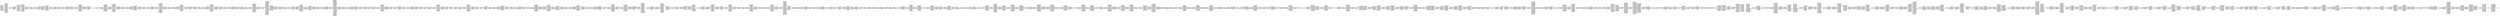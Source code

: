 digraph "graph.cfg.gv" {
	subgraph global {
		node [fontname=Courier fontsize=30.0 rank=same shape=box]
		block_0 [label="0: %00 = #0x1\l2: %01 = #0x40\l4: MSTORE(%01, %00)\l5: [NO_SSA] DUP1\l6: [NO_SSA] PUSH1\l8: [NO_SSA] DUP2\l9: [NO_SSA] MSTORE\la: [NO_SSA] PUSH1\lc: [NO_SSA] ADD\ld: [NO_SSA] PUSH2\l10: [NO_SSA] PUSH1\l12: [NO_SSA] SWAP2\l13: [NO_SSA] CODECOPY\l14: [NO_SSA] PUSH1\l16: [NO_SSA] PUSH1\l18: [NO_SSA] PUSH1\l1a: [NO_SSA] INVALID\l"]
		block_1b [label="1b: [NO_SSA] SUB\l1c: [NO_SSA] DUP11\l1d: [NO_SSA] AND\l1e: [NO_SSA] PUSH1\l20: [NO_SSA] SWAP1\l21: [NO_SSA] DUP2\l22: [NO_SSA] MSTORE\l23: [NO_SSA] PUSH1\l25: [NO_SSA] PUSH1\l27: [NO_SSA] SWAP1\l28: [NO_SSA] DUP2\l29: [NO_SSA] MSTORE\l2a: [NO_SSA] PUSH1\l2c: [NO_SSA] DUP1\l2d: [NO_SSA] DUP4\l2e: [NO_SSA] SHA3\l2f: [NO_SSA] CALLER\l30: [NO_SSA] DUP5\l31: [NO_SSA] MSTORE\l32: [NO_SSA] SWAP1\l33: [NO_SSA] SWAP2\l34: [NO_SSA] MSTORE\l35: [NO_SSA] SWAP1\l36: [NO_SSA] SHA3\l37: [NO_SSA] SLOAD\l38: [NO_SSA] SWAP2\l39: [NO_SSA] SWAP1\l3a: [NO_SSA] PUSH2\l3d: [NO_SSA] JUMP\l"]
		block_3e [label="3e: [NO_SSA] JUMPDEST\l3f: [NO_SSA] PUSH2\l42: [NO_SSA] JUMP\l"]
		block_43 [label="43: [NO_SSA] JUMPDEST\l44: [NO_SSA] POP\l45: [NO_SSA] PUSH1\l47: [NO_SSA] SWAP4\l48: [NO_SSA] SWAP3\l49: [NO_SSA] POP\l4a: [NO_SSA] POP\l4b: [NO_SSA] POP\l4c: [NO_SSA] JUMP\l"]
		block_4d [label="4d: [NO_SSA] JUMPDEST\l4e: [NO_SSA] CALLER\l4f: [NO_SSA] PUSH1\l51: [NO_SSA] DUP2\l52: [NO_SSA] DUP2\l53: [NO_SSA] MSTORE\l54: [NO_SSA] PUSH1\l56: [NO_SSA] PUSH1\l58: [NO_SSA] SWAP1\l59: [NO_SSA] DUP2\l5a: [NO_SSA] MSTORE\l5b: [NO_SSA] PUSH1\l5d: [NO_SSA] DUP1\l5e: [NO_SSA] DUP4\l5f: [NO_SSA] SHA3\l60: [NO_SSA] PUSH1\l62: [NO_SSA] PUSH1\l64: [NO_SSA] PUSH1\l66: [NO_SSA] INVALID\l"]
		block_67 [label="67: [NO_SSA] SUB\l68: [NO_SSA] DUP8\l69: [NO_SSA] AND\l6a: [NO_SSA] DUP5\l6b: [NO_SSA] MSTORE\l6c: [NO_SSA] SWAP1\l6d: [NO_SSA] SWAP2\l6e: [NO_SSA] MSTORE\l6f: [NO_SSA] DUP2\l70: [NO_SSA] SHA3\l71: [NO_SSA] SLOAD\l72: [NO_SSA] SWAP1\l73: [NO_SSA] SWAP2\l74: [NO_SSA] PUSH2\l77: [NO_SSA] SWAP2\l78: [NO_SSA] DUP6\l79: [NO_SSA] SWAP1\l7a: [NO_SSA] PUSH2\l7d: [NO_SSA] SWAP1\l7e: [NO_SSA] DUP7\l7f: [NO_SSA] PUSH2\l82: [NO_SSA] JUMP\l"]
		block_83 [label="83: [NO_SSA] JUMPDEST\l84: [NO_SSA] PUSH1\l86: [NO_SSA] SLOAD\l87: [NO_SSA] PUSH1\l89: [NO_SSA] PUSH1\l8b: [NO_SSA] PUSH1\l8d: [NO_SSA] INVALID\l"]
		block_8e [label="8e: [NO_SSA] SUB\l8f: [NO_SSA] AND\l90: [NO_SSA] CALLER\l91: [NO_SSA] EQ\l92: [NO_SSA] PUSH2\l95: [NO_SSA] JUMPI\l"]
		block_96 [label="96: [NO_SSA] PUSH1\l98: [NO_SSA] MLOAD\l99: [NO_SSA] PUSH3\l9d: [NO_SSA] PUSH1\l9f: [NO_SSA] INVALID\l"]
		block_a0 [label="a0: [NO_SSA] DUP2\la1: [NO_SSA] MSTORE\la2: [NO_SSA] PUSH1\la4: [NO_SSA] ADD\la5: [NO_SSA] PUSH2\la8: [NO_SSA] SWAP1\la9: [NO_SSA] PUSH2\lac: [NO_SSA] JUMP\l"]
		block_ad [label="ad: [NO_SSA] JUMPDEST\lae: [NO_SSA] PUSH1\lb0: [NO_SSA] SLOAD\lb1: [NO_SSA] PUSH1\lb3: [NO_SSA] MLOAD\lb4: [NO_SSA] PUSH1\lb6: [NO_SSA] SWAP2\lb7: [NO_SSA] PUSH1\lb9: [NO_SSA] PUSH1\lbb: [NO_SSA] PUSH1\lbd: [NO_SSA] INVALID\l"]
		block_be [label="be: [NO_SSA] SUB\lbf: [NO_SSA] AND\lc0: [NO_SSA] SWAP1\lc1: [NO_SSA] PUSH32\le2: [NO_SSA] SWAP1\le3: [NO_SSA] DUP4\le4: [NO_SSA] SWAP1\le5: [NO_SSA] LOG3\le6: [NO_SSA] PUSH1\le8: [NO_SSA] DUP1\le9: [NO_SSA] SLOAD\lea: [NO_SSA] PUSH1\lec: [NO_SSA] PUSH1\lee: [NO_SSA] PUSH1\lf0: [NO_SSA] INVALID\l"]
		block_f1 [label="f1: [NO_SSA] SUB\lf2: [NO_SSA] NOT\lf3: [NO_SSA] AND\lf4: [NO_SSA] SWAP1\lf5: [NO_SSA] SSTORE\lf6: [NO_SSA] JUMP\l"]
		block_f7 [label="f7: [NO_SSA] JUMPDEST\lf8: [NO_SSA] PUSH1\lfa: [NO_SSA] SLOAD\lfb: [NO_SSA] PUSH1\lfd: [NO_SSA] PUSH1\lff: [NO_SSA] PUSH1\l101: [NO_SSA] INVALID\l"]
		block_102 [label="102: [NO_SSA] SUB\l103: [NO_SSA] AND\l104: [NO_SSA] CALLER\l105: [NO_SSA] EQ\l106: [NO_SSA] PUSH2\l109: [NO_SSA] JUMPI\l"]
		block_10a [label="10a: [NO_SSA] PUSH1\l10c: [NO_SSA] MLOAD\l10d: [NO_SSA] PUSH3\l111: [NO_SSA] PUSH1\l113: [NO_SSA] INVALID\l"]
		block_114 [label="114: [NO_SSA] DUP2\l115: [NO_SSA] MSTORE\l116: [NO_SSA] PUSH1\l118: [NO_SSA] ADD\l119: [NO_SSA] PUSH2\l11c: [NO_SSA] SWAP1\l11d: [NO_SSA] PUSH2\l120: [NO_SSA] JUMP\l"]
		block_121 [label="121: [NO_SSA] JUMPDEST\l122: [NO_SSA] PUSH2\l125: [NO_SSA] DUP4\l126: [NO_SSA] LT\l127: [NO_SSA] ISZERO\l128: [NO_SSA] PUSH2\l12b: [NO_SSA] JUMPI\l"]
		block_12c [label="12c: [NO_SSA] PUSH1\l12e: [NO_SSA] MLOAD\l12f: [NO_SSA] PUSH3\l133: [NO_SSA] PUSH1\l135: [NO_SSA] INVALID\l"]
		block_136 [label="136: [NO_SSA] DUP2\l137: [NO_SSA] MSTORE\l138: [NO_SSA] PUSH1\l13a: [NO_SSA] PUSH1\l13c: [NO_SSA] DUP3\l13d: [NO_SSA] ADD\l13e: [NO_SSA] MSTORE\l13f: [NO_SSA] PUSH1\l141: [NO_SSA] PUSH1\l143: [NO_SSA] DUP3\l144: [NO_SSA] ADD\l145: [NO_SSA] MSTORE\l146: [NO_SSA] PUSH32\l167: [NO_SSA] PUSH1\l169: [NO_SSA] DUP3\l16a: [NO_SSA] ADD\l16b: [NO_SSA] MSTORE\l16c: [NO_SSA] PUSH19\l180: [NO_SSA] PUSH1\l182: [NO_SSA] INVALID\l"]
		block_183 [label="183: [NO_SSA] PUSH1\l185: [NO_SSA] DUP3\l186: [NO_SSA] ADD\l187: [NO_SSA] MSTORE\l188: [NO_SSA] PUSH1\l18a: [NO_SSA] ADD\l18b: [NO_SSA] PUSH2\l18e: [NO_SSA] JUMP\l"]
		block_18f [label="18f: [NO_SSA] JUMPDEST\l190: [NO_SSA] PUSH2\l193: [NO_SSA] DUP3\l194: [NO_SSA] GT\l195: [NO_SSA] ISZERO\l196: [NO_SSA] DUP1\l197: [NO_SSA] ISZERO\l198: [NO_SSA] PUSH2\l19b: [NO_SSA] JUMPI\l"]
		block_19c [label="19c: [NO_SSA] POP\l19d: [NO_SSA] PUSH1\l"]
		block_19f [label="19f: [NO_SSA] JUMPDEST\l1a0: [NO_SSA] PUSH2\l1a3: [NO_SSA] JUMPI\l"]
		block_1a4 [label="1a4: [NO_SSA] PUSH1\l1a6: [NO_SSA] MLOAD\l1a7: [NO_SSA] PUSH3\l1ab: [NO_SSA] PUSH1\l1ad: [NO_SSA] INVALID\l"]
		block_1ae [label="1ae: [NO_SSA] DUP2\l1af: [NO_SSA] MSTORE\l1b0: [NO_SSA] PUSH1\l1b2: [NO_SSA] PUSH1\l1b4: [NO_SSA] DUP3\l1b5: [NO_SSA] ADD\l1b6: [NO_SSA] MSTORE\l1b7: [NO_SSA] PUSH1\l1b9: [NO_SSA] PUSH1\l1bb: [NO_SSA] DUP3\l1bc: [NO_SSA] ADD\l1bd: [NO_SSA] MSTORE\l1be: [NO_SSA] PUSH32\l1df: [NO_SSA] PUSH1\l1e1: [NO_SSA] DUP3\l1e2: [NO_SSA] ADD\l1e3: [NO_SSA] MSTORE\l1e4: [NO_SSA] PUSH16\l1f5: [NO_SSA] PUSH1\l1f7: [NO_SSA] INVALID\l"]
		block_1f8 [label="1f8: [NO_SSA] PUSH1\l1fa: [NO_SSA] DUP3\l1fb: [NO_SSA] ADD\l1fc: [NO_SSA] MSTORE\l1fd: [NO_SSA] PUSH1\l1ff: [NO_SSA] ADD\l200: [NO_SSA] PUSH2\l203: [NO_SSA] JUMP\l"]
		block_204 [label="204: [NO_SSA] JUMPDEST\l205: [NO_SSA] PUSH1\l207: [NO_SSA] SWAP3\l208: [NO_SSA] SWAP1\l209: [NO_SSA] SWAP3\l20a: [NO_SSA] SSTORE\l20b: [NO_SSA] PUSH1\l20d: [NO_SSA] SSTORE\l20e: [NO_SSA] PUSH1\l210: [NO_SSA] DUP1\l211: [NO_SSA] SLOAD\l212: [NO_SSA] PUSH1\l214: [NO_SSA] NOT\l215: [NO_SSA] AND\l216: [NO_SSA] SWAP2\l217: [NO_SSA] ISZERO\l218: [NO_SSA] ISZERO\l219: [NO_SSA] SWAP2\l21a: [NO_SSA] SWAP1\l21b: [NO_SSA] SWAP2\l21c: [NO_SSA] OR\l21d: [NO_SSA] SWAP1\l21e: [NO_SSA] SSTORE\l21f: [NO_SSA] JUMP\l"]
		block_220 [label="220: [NO_SSA] JUMPDEST\l221: [NO_SSA] PUSH1\l223: [NO_SSA] SLOAD\l224: [NO_SSA] PUSH1\l226: [NO_SSA] SWAP1\l227: [NO_SSA] PUSH1\l229: [NO_SSA] PUSH1\l22b: [NO_SSA] PUSH1\l22d: [NO_SSA] INVALID\l"]
		block_22e [label="22e: [NO_SSA] SUB\l22f: [NO_SSA] AND\l230: [NO_SSA] CALLER\l231: [NO_SSA] EQ\l232: [NO_SSA] PUSH2\l235: [NO_SSA] JUMPI\l"]
		block_236 [label="236: [NO_SSA] PUSH1\l238: [NO_SSA] MLOAD\l239: [NO_SSA] PUSH3\l23d: [NO_SSA] PUSH1\l23f: [NO_SSA] INVALID\l"]
		block_240 [label="240: [NO_SSA] DUP2\l241: [NO_SSA] MSTORE\l242: [NO_SSA] PUSH1\l244: [NO_SSA] ADD\l245: [NO_SSA] PUSH2\l248: [NO_SSA] SWAP1\l249: [NO_SSA] PUSH2\l24c: [NO_SSA] JUMP\l"]
		block_24d [label="24d: [NO_SSA] JUMPDEST\l24e: [NO_SSA] POP\l24f: [NO_SSA] PUSH1\l251: [NO_SSA] DUP1\l252: [NO_SSA] SLOAD\l253: [NO_SSA] PUSH1\l255: [NO_SSA] NOT\l256: [NO_SSA] AND\l257: [NO_SSA] SWAP1\l258: [NO_SSA] SSTORE\l259: [NO_SSA] PUSH1\l25b: [NO_SSA] SWAP1\l25c: [NO_SSA] JUMP\l"]
		block_25d [label="25d: [NO_SSA] JUMPDEST\l25e: [NO_SSA] PUSH1\l260: [NO_SSA] SLOAD\l261: [NO_SSA] PUSH1\l263: [NO_SSA] PUSH1\l265: [NO_SSA] PUSH1\l267: [NO_SSA] INVALID\l"]
		block_268 [label="268: [NO_SSA] SUB\l269: [NO_SSA] AND\l26a: [NO_SSA] CALLER\l26b: [NO_SSA] EQ\l26c: [NO_SSA] PUSH2\l26f: [NO_SSA] JUMPI\l"]
		block_270 [label="270: [NO_SSA] PUSH1\l272: [NO_SSA] MLOAD\l273: [NO_SSA] PUSH3\l277: [NO_SSA] PUSH1\l279: [NO_SSA] INVALID\l"]
		block_27a [label="27a: [NO_SSA] DUP2\l27b: [NO_SSA] MSTORE\l27c: [NO_SSA] PUSH1\l27e: [NO_SSA] ADD\l27f: [NO_SSA] PUSH2\l282: [NO_SSA] SWAP1\l283: [NO_SSA] PUSH2\l286: [NO_SSA] JUMP\l"]
		block_287 [label="287: [NO_SSA] JUMPDEST\l288: [NO_SSA] PUSH1\l28a: [NO_SSA] PUSH1\l28c: [NO_SSA] PUSH1\l28e: [NO_SSA] INVALID\l"]
		block_28f [label="28f: [NO_SSA] SUB\l290: [NO_SSA] SWAP2\l291: [NO_SSA] SWAP1\l292: [NO_SSA] SWAP2\l293: [NO_SSA] AND\l294: [NO_SSA] PUSH1\l296: [NO_SSA] SWAP1\l297: [NO_SSA] DUP2\l298: [NO_SSA] MSTORE\l299: [NO_SSA] PUSH1\l29b: [NO_SSA] PUSH1\l29d: [NO_SSA] MSTORE\l29e: [NO_SSA] PUSH1\l2a0: [NO_SSA] SWAP1\l2a1: [NO_SSA] SHA3\l2a2: [NO_SSA] DUP1\l2a3: [NO_SSA] SLOAD\l2a4: [NO_SSA] PUSH1\l2a6: [NO_SSA] NOT\l2a7: [NO_SSA] AND\l2a8: [NO_SSA] SWAP2\l2a9: [NO_SSA] ISZERO\l2aa: [NO_SSA] ISZERO\l2ab: [NO_SSA] SWAP2\l2ac: [NO_SSA] SWAP1\l2ad: [NO_SSA] SWAP2\l2ae: [NO_SSA] OR\l2af: [NO_SSA] SWAP1\l2b0: [NO_SSA] SSTORE\l2b1: [NO_SSA] JUMP\l"]
		block_2b2 [label="2b2: [NO_SSA] JUMPDEST\l2b3: [NO_SSA] PUSH1\l2b5: [NO_SSA] SLOAD\l2b6: [NO_SSA] PUSH1\l2b8: [NO_SSA] PUSH1\l2ba: [NO_SSA] PUSH1\l2bc: [NO_SSA] INVALID\l"]
		block_2bd [label="2bd: [NO_SSA] SUB\l2be: [NO_SSA] AND\l2bf: [NO_SSA] CALLER\l2c0: [NO_SSA] EQ\l2c1: [NO_SSA] PUSH2\l2c4: [NO_SSA] JUMPI\l"]
		block_2c5 [label="2c5: [NO_SSA] PUSH1\l2c7: [NO_SSA] MLOAD\l2c8: [NO_SSA] PUSH3\l2cc: [NO_SSA] PUSH1\l2ce: [NO_SSA] INVALID\l"]
		block_2cf [label="2cf: [NO_SSA] DUP2\l2d0: [NO_SSA] MSTORE\l2d1: [NO_SSA] PUSH1\l2d3: [NO_SSA] ADD\l2d4: [NO_SSA] PUSH2\l2d7: [NO_SSA] SWAP1\l2d8: [NO_SSA] PUSH2\l2db: [NO_SSA] JUMP\l"]
		block_2dc [label="2dc: [NO_SSA] JUMPDEST\l2dd: [NO_SSA] PUSH1\l2df: [NO_SSA] DUP4\l2e0: [NO_SSA] SWAP1\l2e1: [NO_SSA] SSTORE\l2e2: [NO_SSA] PUSH1\l2e4: [NO_SSA] DUP3\l2e5: [NO_SSA] SWAP1\l2e6: [NO_SSA] SSTORE\l2e7: [NO_SSA] PUSH1\l2e9: [NO_SSA] DUP2\l2ea: [NO_SSA] SWAP1\l2eb: [NO_SSA] SSTORE\l2ec: [NO_SSA] DUP1\l2ed: [NO_SSA] PUSH2\l2f0: [NO_SSA] DUP4\l2f1: [NO_SSA] DUP6\l2f2: [NO_SSA] PUSH2\l2f5: [NO_SSA] JUMP\l"]
		block_2f6 [label="2f6: [NO_SSA] JUMPDEST\l2f7: [NO_SSA] PUSH2\l2fa: [NO_SSA] SWAP2\l2fb: [NO_SSA] SWAP1\l2fc: [NO_SSA] PUSH2\l2ff: [NO_SSA] JUMP\l"]
		block_300 [label="300: [NO_SSA] JUMPDEST\l301: [NO_SSA] PUSH1\l303: [NO_SSA] SSTORE\l304: [NO_SSA] POP\l305: [NO_SSA] POP\l306: [NO_SSA] POP\l307: [NO_SSA] JUMP\l"]
		block_308 [label="308: [NO_SSA] JUMPDEST\l309: [NO_SSA] PUSH1\l30b: [NO_SSA] SLOAD\l30c: [NO_SSA] PUSH1\l30e: [NO_SSA] PUSH1\l310: [NO_SSA] PUSH1\l312: [NO_SSA] INVALID\l"]
		block_313 [label="313: [NO_SSA] SUB\l314: [NO_SSA] AND\l315: [NO_SSA] CALLER\l316: [NO_SSA] EQ\l317: [NO_SSA] PUSH2\l31a: [NO_SSA] JUMPI\l"]
		block_31b [label="31b: [NO_SSA] PUSH1\l31d: [NO_SSA] MLOAD\l31e: [NO_SSA] PUSH3\l322: [NO_SSA] PUSH1\l324: [NO_SSA] INVALID\l"]
		block_325 [label="325: [NO_SSA] DUP2\l326: [NO_SSA] MSTORE\l327: [NO_SSA] PUSH1\l329: [NO_SSA] ADD\l32a: [NO_SSA] PUSH2\l32d: [NO_SSA] SWAP1\l32e: [NO_SSA] PUSH2\l331: [NO_SSA] JUMP\l"]
		block_332 [label="332: [NO_SSA] JUMPDEST\l333: [NO_SSA] PUSH1\l335: [NO_SSA] DUP1\l336: [NO_SSA] SLOAD\l337: [NO_SSA] SWAP2\l338: [NO_SSA] ISZERO\l339: [NO_SSA] ISZERO\l33a: [NO_SSA] PUSH3\l33e: [NO_SSA] MUL\l33f: [NO_SSA] PUSH3\l343: [NO_SSA] NOT\l344: [NO_SSA] SWAP1\l345: [NO_SSA] SWAP3\l346: [NO_SSA] AND\l347: [NO_SSA] SWAP2\l348: [NO_SSA] SWAP1\l349: [NO_SSA] SWAP2\l34a: [NO_SSA] OR\l34b: [NO_SSA] SWAP1\l34c: [NO_SSA] SSTORE\l34d: [NO_SSA] JUMP\l"]
		block_34e [label="34e: [NO_SSA] JUMPDEST\l34f: [NO_SSA] PUSH1\l351: [NO_SSA] PUSH1\l353: [NO_SSA] DUP1\l354: [NO_SSA] SLOAD\l355: [NO_SSA] PUSH2\l358: [NO_SSA] SWAP1\l359: [NO_SSA] PUSH2\l35c: [NO_SSA] JUMP\l"]
		block_35d [label="35d: [NO_SSA] JUMPDEST\l35e: [NO_SSA] PUSH1\l360: [NO_SSA] SLOAD\l361: [NO_SSA] PUSH1\l363: [NO_SSA] PUSH1\l365: [NO_SSA] PUSH1\l367: [NO_SSA] INVALID\l"]
		block_368 [label="368: [NO_SSA] SUB\l369: [NO_SSA] AND\l36a: [NO_SSA] CALLER\l36b: [NO_SSA] EQ\l36c: [NO_SSA] PUSH2\l36f: [NO_SSA] JUMPI\l"]
		block_370 [label="370: [NO_SSA] PUSH1\l372: [NO_SSA] MLOAD\l373: [NO_SSA] PUSH3\l377: [NO_SSA] PUSH1\l379: [NO_SSA] INVALID\l"]
		block_37a [label="37a: [NO_SSA] DUP2\l37b: [NO_SSA] MSTORE\l37c: [NO_SSA] PUSH1\l37e: [NO_SSA] ADD\l37f: [NO_SSA] PUSH2\l382: [NO_SSA] SWAP1\l383: [NO_SSA] PUSH2\l386: [NO_SSA] JUMP\l"]
		block_387 [label="387: [NO_SSA] JUMPDEST\l388: [NO_SSA] PUSH32\l3a9: [NO_SSA] PUSH1\l3ab: [NO_SSA] PUSH1\l3ad: [NO_SSA] PUSH1\l3af: [NO_SSA] INVALID\l"]
		block_3b0 [label="3b0: [NO_SSA] SUB\l3b1: [NO_SSA] AND\l3b2: [NO_SSA] DUP3\l3b3: [NO_SSA] PUSH1\l3b5: [NO_SSA] PUSH1\l3b7: [NO_SSA] PUSH1\l3b9: [NO_SSA] INVALID\l"]
		block_3ba [label="3ba: [NO_SSA] SUB\l3bb: [NO_SSA] AND\l3bc: [NO_SSA] EQ\l3bd: [NO_SSA] ISZERO\l3be: [NO_SSA] PUSH2\l3c1: [NO_SSA] JUMPI\l"]
		block_3c2 [label="3c2: [NO_SSA] PUSH1\l3c4: [NO_SSA] MLOAD\l3c5: [NO_SSA] PUSH3\l3c9: [NO_SSA] PUSH1\l3cb: [NO_SSA] INVALID\l"]
		block_3cc [label="3cc: [NO_SSA] DUP2\l3cd: [NO_SSA] MSTORE\l3ce: [NO_SSA] PUSH1\l3d0: [NO_SSA] PUSH1\l3d2: [NO_SSA] DUP3\l3d3: [NO_SSA] ADD\l3d4: [NO_SSA] MSTORE\l3d5: [NO_SSA] PUSH1\l3d7: [NO_SSA] PUSH1\l3d9: [NO_SSA] DUP3\l3da: [NO_SSA] ADD\l3db: [NO_SSA] MSTORE\l3dc: [NO_SSA] PUSH32\l3fd: [NO_SSA] PUSH1\l3ff: [NO_SSA] DUP3\l400: [NO_SSA] ADD\l401: [NO_SSA] MSTORE\l402: [NO_SSA] PUSH32\l423: [NO_SSA] PUSH1\l425: [NO_SSA] DUP3\l426: [NO_SSA] ADD\l427: [NO_SSA] MSTORE\l428: [NO_SSA] PUSH1\l42a: [NO_SSA] ADD\l42b: [NO_SSA] PUSH2\l42e: [NO_SSA] JUMP\l"]
		block_42f [label="42f: [NO_SSA] JUMPDEST\l430: [NO_SSA] PUSH2\l433: [NO_SSA] DUP3\l434: [NO_SSA] DUP3\l435: [NO_SSA] PUSH2\l438: [NO_SSA] JUMP\l"]
		block_439 [label="439: [NO_SSA] JUMPDEST\l43a: [NO_SSA] POP\l43b: [NO_SSA] POP\l43c: [NO_SSA] JUMP\l"]
		block_43d [label="43d: [NO_SSA] JUMPDEST\l43e: [NO_SSA] PUSH1\l440: [NO_SSA] PUSH2\l443: [NO_SSA] CALLER\l444: [NO_SSA] DUP5\l445: [NO_SSA] PUSH2\l448: [NO_SSA] DUP6\l449: [NO_SSA] PUSH1\l44b: [NO_SSA] MLOAD\l44c: [NO_SSA] DUP1\l44d: [NO_SSA] PUSH1\l44f: [NO_SSA] ADD\l450: [NO_SSA] PUSH1\l452: [NO_SSA] MSTORE\l453: [NO_SSA] DUP1\l454: [NO_SSA] PUSH1\l456: [NO_SSA] DUP2\l457: [NO_SSA] MSTORE\l458: [NO_SSA] PUSH1\l45a: [NO_SSA] ADD\l45b: [NO_SSA] PUSH2\l45e: [NO_SSA] PUSH1\l460: [NO_SSA] SWAP2\l461: [NO_SSA] CODECOPY\l462: [NO_SSA] CALLER\l463: [NO_SSA] PUSH1\l465: [NO_SSA] SWAP1\l466: [NO_SSA] DUP2\l467: [NO_SSA] MSTORE\l468: [NO_SSA] PUSH1\l46a: [NO_SSA] PUSH1\l46c: [NO_SSA] SWAP1\l46d: [NO_SSA] DUP2\l46e: [NO_SSA] MSTORE\l46f: [NO_SSA] PUSH1\l471: [NO_SSA] DUP1\l472: [NO_SSA] DUP4\l473: [NO_SSA] SHA3\l474: [NO_SSA] PUSH1\l476: [NO_SSA] PUSH1\l478: [NO_SSA] PUSH1\l47a: [NO_SSA] INVALID\l"]
		block_47b [label="47b: [NO_SSA] SUB\l47c: [NO_SSA] DUP14\l47d: [NO_SSA] AND\l47e: [NO_SSA] DUP5\l47f: [NO_SSA] MSTORE\l480: [NO_SSA] SWAP1\l481: [NO_SSA] SWAP2\l482: [NO_SSA] MSTORE\l483: [NO_SSA] SWAP1\l484: [NO_SSA] SHA3\l485: [NO_SSA] SLOAD\l486: [NO_SSA] SWAP2\l487: [NO_SSA] SWAP1\l488: [NO_SSA] PUSH2\l48b: [NO_SSA] JUMP\l"]
		block_48c [label="48c: [NO_SSA] JUMPDEST\l48d: [NO_SSA] PUSH1\l48f: [NO_SSA] PUSH2\l492: [NO_SSA] CALLER\l493: [NO_SSA] DUP5\l494: [NO_SSA] DUP5\l495: [NO_SSA] PUSH2\l498: [NO_SSA] JUMP\l"]
		block_499 [label="499: [NO_SSA] JUMPDEST\l49a: [NO_SSA] PUSH1\l49c: [NO_SSA] SLOAD\l49d: [NO_SSA] PUSH1\l49f: [NO_SSA] PUSH1\l4a1: [NO_SSA] PUSH1\l4a3: [NO_SSA] INVALID\l"]
		block_4a4 [label="4a4: [NO_SSA] SUB\l4a5: [NO_SSA] AND\l4a6: [NO_SSA] CALLER\l4a7: [NO_SSA] EQ\l4a8: [NO_SSA] PUSH2\l4ab: [NO_SSA] JUMPI\l"]
		block_4ac [label="4ac: [NO_SSA] PUSH1\l4ae: [NO_SSA] MLOAD\l4af: [NO_SSA] PUSH3\l4b3: [NO_SSA] PUSH1\l4b5: [NO_SSA] INVALID\l"]
		block_4b6 [label="4b6: [NO_SSA] DUP2\l4b7: [NO_SSA] MSTORE\l4b8: [NO_SSA] PUSH1\l4ba: [NO_SSA] ADD\l4bb: [NO_SSA] PUSH2\l4be: [NO_SSA] SWAP1\l4bf: [NO_SSA] PUSH2\l4c2: [NO_SSA] JUMP\l"]
		block_4c3 [label="4c3: [NO_SSA] JUMPDEST\l4c4: [NO_SSA] PUSH1\l4c6: [NO_SSA] SLOAD\l4c7: [NO_SSA] PUSH1\l4c9: [NO_SSA] MLOAD\l4ca: [NO_SSA] PUSH1\l4cc: [NO_SSA] PUSH1\l4ce: [NO_SSA] PUSH1\l4d0: [NO_SSA] INVALID\l"]
		block_4d1 [label="4d1: [NO_SSA] SUB\l4d2: [NO_SSA] SWAP2\l4d3: [NO_SSA] DUP3\l4d4: [NO_SSA] AND\l4d5: [NO_SSA] SWAP2\l4d6: [NO_SSA] DUP4\l4d7: [NO_SSA] AND\l4d8: [NO_SSA] SWAP1\l4d9: [NO_SSA] PUSH32\l4fa: [NO_SSA] SWAP1\l4fb: [NO_SSA] PUSH1\l4fd: [NO_SSA] SWAP1\l4fe: [NO_SSA] LOG3\l4ff: [NO_SSA] PUSH1\l501: [NO_SSA] DUP1\l502: [NO_SSA] SLOAD\l503: [NO_SSA] PUSH1\l505: [NO_SSA] PUSH1\l507: [NO_SSA] PUSH1\l509: [NO_SSA] INVALID\l"]
		block_50a [label="50a: [NO_SSA] SUB\l50b: [NO_SSA] NOT\l50c: [NO_SSA] AND\l50d: [NO_SSA] PUSH1\l50f: [NO_SSA] PUSH1\l511: [NO_SSA] PUSH1\l513: [NO_SSA] INVALID\l"]
		block_514 [label="514: [NO_SSA] SUB\l515: [NO_SSA] SWAP3\l516: [NO_SSA] SWAP1\l517: [NO_SSA] SWAP3\l518: [NO_SSA] AND\l519: [NO_SSA] SWAP2\l51a: [NO_SSA] SWAP1\l51b: [NO_SSA] SWAP2\l51c: [NO_SSA] OR\l51d: [NO_SSA] SWAP1\l51e: [NO_SSA] SSTORE\l51f: [NO_SSA] JUMP\l"]
		block_520 [label="520: [NO_SSA] JUMPDEST\l521: [NO_SSA] PUSH1\l523: [NO_SSA] SLOAD\l524: [NO_SSA] PUSH1\l526: [NO_SSA] PUSH1\l528: [NO_SSA] PUSH1\l52a: [NO_SSA] INVALID\l"]
		block_52b [label="52b: [NO_SSA] SUB\l52c: [NO_SSA] AND\l52d: [NO_SSA] CALLER\l52e: [NO_SSA] EQ\l52f: [NO_SSA] PUSH2\l532: [NO_SSA] JUMPI\l"]
		block_533 [label="533: [NO_SSA] PUSH1\l535: [NO_SSA] MLOAD\l536: [NO_SSA] PUSH3\l53a: [NO_SSA] PUSH1\l53c: [NO_SSA] INVALID\l"]
		block_53d [label="53d: [NO_SSA] DUP2\l53e: [NO_SSA] MSTORE\l53f: [NO_SSA] PUSH1\l541: [NO_SSA] ADD\l542: [NO_SSA] PUSH2\l545: [NO_SSA] SWAP1\l546: [NO_SSA] PUSH2\l549: [NO_SSA] JUMP\l"]
		block_54a [label="54a: [NO_SSA] JUMPDEST\l54b: [NO_SSA] PUSH1\l54d: [NO_SSA] PUSH1\l54f: [NO_SSA] PUSH1\l551: [NO_SSA] INVALID\l"]
		block_552 [label="552: [NO_SSA] SUB\l553: [NO_SSA] DUP3\l554: [NO_SSA] AND\l555: [NO_SSA] PUSH1\l557: [NO_SSA] DUP2\l558: [NO_SSA] DUP2\l559: [NO_SSA] MSTORE\l55a: [NO_SSA] PUSH1\l55c: [NO_SSA] DUP1\l55d: [NO_SSA] DUP1\l55e: [NO_SSA] MSTORE\l55f: [NO_SSA] PUSH1\l561: [NO_SSA] SWAP2\l562: [NO_SSA] DUP3\l563: [NO_SSA] SWAP1\l564: [NO_SSA] SHA3\l565: [NO_SSA] DUP1\l566: [NO_SSA] SLOAD\l567: [NO_SSA] PUSH1\l569: [NO_SSA] NOT\l56a: [NO_SSA] AND\l56b: [NO_SSA] DUP6\l56c: [NO_SSA] ISZERO\l56d: [NO_SSA] ISZERO\l56e: [NO_SSA] SWAP1\l56f: [NO_SSA] DUP2\l570: [NO_SSA] OR\l571: [NO_SSA] SWAP1\l572: [NO_SSA] SWAP2\l573: [NO_SSA] SSTORE\l574: [NO_SSA] SWAP2\l575: [NO_SSA] MLOAD\l576: [NO_SSA] SWAP2\l577: [NO_SSA] DUP3\l578: [NO_SSA] MSTORE\l579: [NO_SSA] PUSH32\l59a: [NO_SSA] SWAP2\l59b: [NO_SSA] ADD\l59c: [NO_SSA] PUSH1\l59e: [NO_SSA] MLOAD\l59f: [NO_SSA] DUP1\l5a0: [NO_SSA] SWAP2\l5a1: [NO_SSA] SUB\l5a2: [NO_SSA] SWAP1\l5a3: [NO_SSA] LOG2\l5a4: [NO_SSA] POP\l5a5: [NO_SSA] POP\l5a6: [NO_SSA] JUMP\l"]
		block_5a7 [label="5a7: [NO_SSA] JUMPDEST\l5a8: [NO_SSA] PUSH1\l5aa: [NO_SSA] SLOAD\l5ab: [NO_SSA] PUSH1\l5ad: [NO_SSA] PUSH1\l5af: [NO_SSA] PUSH1\l5b1: [NO_SSA] INVALID\l"]
		block_5b2 [label="5b2: [NO_SSA] SUB\l5b3: [NO_SSA] AND\l5b4: [NO_SSA] CALLER\l5b5: [NO_SSA] EQ\l5b6: [NO_SSA] PUSH2\l5b9: [NO_SSA] JUMPI\l"]
		block_5ba [label="5ba: [NO_SSA] PUSH1\l5bc: [NO_SSA] MLOAD\l5bd: [NO_SSA] PUSH3\l5c1: [NO_SSA] PUSH1\l5c3: [NO_SSA] INVALID\l"]
		block_5c4 [label="5c4: [NO_SSA] DUP2\l5c5: [NO_SSA] MSTORE\l5c6: [NO_SSA] PUSH1\l5c8: [NO_SSA] ADD\l5c9: [NO_SSA] PUSH2\l5cc: [NO_SSA] SWAP1\l5cd: [NO_SSA] PUSH2\l5d0: [NO_SSA] JUMP\l"]
		block_5d1 [label="5d1: [NO_SSA] JUMPDEST\l5d2: [NO_SSA] PUSH8\l5db: [NO_SSA] PUSH2\l5de: [NO_SSA] PUSH2\l5e1: [NO_SSA] PUSH1\l5e3: [NO_SSA] SLOAD\l5e4: [NO_SSA] SWAP1\l5e5: [NO_SSA] JUMP\l"]
		block_5e6 [label="5e6: [NO_SSA] JUMPDEST\l5e7: [NO_SSA] PUSH2\l5ea: [NO_SSA] SWAP1\l5eb: [NO_SSA] PUSH1\l5ed: [NO_SSA] PUSH2\l5f0: [NO_SSA] JUMP\l"]
		block_5f1 [label="5f1: [NO_SSA] JUMPDEST\l5f2: [NO_SSA] PUSH2\l5f5: [NO_SSA] SWAP2\l5f6: [NO_SSA] SWAP1\l5f7: [NO_SSA] PUSH2\l5fa: [NO_SSA] JUMP\l"]
		block_5fb [label="5fb: [NO_SSA] JUMPDEST\l5fc: [NO_SSA] PUSH2\l5ff: [NO_SSA] SWAP2\l600: [NO_SSA] SWAP1\l601: [NO_SSA] PUSH2\l604: [NO_SSA] JUMP\l"]
		block_605 [label="605: [NO_SSA] JUMPDEST\l606: [NO_SSA] DUP2\l607: [NO_SSA] LT\l608: [NO_SSA] ISZERO\l609: [NO_SSA] PUSH2\l60c: [NO_SSA] JUMPI\l"]
		block_60d [label="60d: [NO_SSA] PUSH1\l60f: [NO_SSA] MLOAD\l610: [NO_SSA] PUSH3\l614: [NO_SSA] PUSH1\l616: [NO_SSA] INVALID\l"]
		block_617 [label="617: [NO_SSA] DUP2\l618: [NO_SSA] MSTORE\l619: [NO_SSA] PUSH1\l61b: [NO_SSA] PUSH1\l61d: [NO_SSA] DUP3\l61e: [NO_SSA] ADD\l61f: [NO_SSA] MSTORE\l620: [NO_SSA] PUSH1\l622: [NO_SSA] DUP1\l623: [NO_SSA] DUP3\l624: [NO_SSA] ADD\l625: [NO_SSA] MSTORE\l626: [NO_SSA] PUSH32\l647: [NO_SSA] PUSH1\l649: [NO_SSA] DUP3\l64a: [NO_SSA] ADD\l64b: [NO_SSA] MSTORE\l64c: [NO_SSA] PUSH4\l651: [NO_SSA] PUSH1\l653: [NO_SSA] INVALID\l"]
		block_654 [label="654: [NO_SSA] PUSH1\l656: [NO_SSA] DUP3\l657: [NO_SSA] ADD\l658: [NO_SSA] MSTORE\l659: [NO_SSA] PUSH1\l65b: [NO_SSA] ADD\l65c: [NO_SSA] PUSH2\l65f: [NO_SSA] JUMP\l"]
		block_660 [label="660: [NO_SSA] JUMPDEST\l661: [NO_SSA] PUSH2\l664: [NO_SSA] DUP2\l665: [NO_SSA] PUSH8\l66e: [NO_SSA] PUSH2\l671: [NO_SSA] JUMP\l"]
		block_672 [label="672: [NO_SSA] JUMPDEST\l673: [NO_SSA] PUSH1\l675: [NO_SSA] SSTORE\l676: [NO_SSA] POP\l677: [NO_SSA] JUMP\l"]
		block_678 [label="678: [NO_SSA] JUMPDEST\l679: [NO_SSA] PUSH1\l67b: [NO_SSA] SLOAD\l67c: [NO_SSA] PUSH1\l67e: [NO_SSA] SWAP1\l67f: [NO_SSA] PUSH1\l681: [NO_SSA] PUSH1\l683: [NO_SSA] PUSH1\l685: [NO_SSA] INVALID\l"]
		block_686 [label="686: [NO_SSA] SUB\l687: [NO_SSA] AND\l688: [NO_SSA] CALLER\l689: [NO_SSA] EQ\l68a: [NO_SSA] PUSH2\l68d: [NO_SSA] JUMPI\l"]
		block_68e [label="68e: [NO_SSA] PUSH1\l690: [NO_SSA] MLOAD\l691: [NO_SSA] PUSH3\l695: [NO_SSA] PUSH1\l697: [NO_SSA] INVALID\l"]
		block_698 [label="698: [NO_SSA] DUP2\l699: [NO_SSA] MSTORE\l69a: [NO_SSA] PUSH1\l69c: [NO_SSA] ADD\l69d: [NO_SSA] PUSH2\l6a0: [NO_SSA] SWAP1\l6a1: [NO_SSA] PUSH2\l6a4: [NO_SSA] JUMP\l"]
		block_6a5 [label="6a5: [NO_SSA] JUMPDEST\l6a6: [NO_SSA] PUSH3\l6aa: [NO_SSA] PUSH2\l6ad: [NO_SSA] PUSH1\l6af: [NO_SSA] SLOAD\l6b0: [NO_SSA] SWAP1\l6b1: [NO_SSA] JUMP\l"]
		block_6b2 [label="6b2: [NO_SSA] JUMPDEST\l6b3: [NO_SSA] PUSH2\l6b6: [NO_SSA] SWAP1\l6b7: [NO_SSA] PUSH1\l6b9: [NO_SSA] PUSH2\l6bc: [NO_SSA] JUMP\l"]
		block_6bd [label="6bd: [NO_SSA] JUMPDEST\l6be: [NO_SSA] PUSH2\l6c1: [NO_SSA] SWAP2\l6c2: [NO_SSA] SWAP1\l6c3: [NO_SSA] PUSH2\l6c6: [NO_SSA] JUMP\l"]
		block_6c7 [label="6c7: [NO_SSA] JUMPDEST\l6c8: [NO_SSA] DUP3\l6c9: [NO_SSA] LT\l6ca: [NO_SSA] ISZERO\l6cb: [NO_SSA] PUSH2\l6ce: [NO_SSA] JUMPI\l"]
		block_6cf [label="6cf: [NO_SSA] PUSH1\l6d1: [NO_SSA] MLOAD\l6d2: [NO_SSA] PUSH3\l6d6: [NO_SSA] PUSH1\l6d8: [NO_SSA] INVALID\l"]
		block_6d9 [label="6d9: [NO_SSA] DUP2\l6da: [NO_SSA] MSTORE\l6db: [NO_SSA] PUSH1\l6dd: [NO_SSA] PUSH1\l6df: [NO_SSA] DUP3\l6e0: [NO_SSA] ADD\l6e1: [NO_SSA] MSTORE\l6e2: [NO_SSA] PUSH1\l6e4: [NO_SSA] PUSH1\l6e6: [NO_SSA] DUP3\l6e7: [NO_SSA] ADD\l6e8: [NO_SSA] MSTORE\l6e9: [NO_SSA] PUSH32\l70a: [NO_SSA] PUSH1\l70c: [NO_SSA] DUP3\l70d: [NO_SSA] ADD\l70e: [NO_SSA] MSTORE\l70f: [NO_SSA] PUSH21\l725: [NO_SSA] PUSH1\l727: [NO_SSA] INVALID\l"]
		block_728 [label="728: [NO_SSA] PUSH1\l72a: [NO_SSA] DUP3\l72b: [NO_SSA] ADD\l72c: [NO_SSA] MSTORE\l72d: [NO_SSA] PUSH1\l72f: [NO_SSA] ADD\l730: [NO_SSA] PUSH2\l733: [NO_SSA] JUMP\l"]
		block_734 [label="734: [NO_SSA] JUMPDEST\l735: [NO_SSA] PUSH2\l738: [NO_SSA] PUSH2\l73b: [NO_SSA] PUSH1\l73d: [NO_SSA] SLOAD\l73e: [NO_SSA] SWAP1\l73f: [NO_SSA] JUMP\l"]
		block_740 [label="740: [NO_SSA] JUMPDEST\l741: [NO_SSA] PUSH2\l744: [NO_SSA] SWAP1\l745: [NO_SSA] PUSH1\l747: [NO_SSA] PUSH2\l74a: [NO_SSA] JUMP\l"]
		block_74b [label="74b: [NO_SSA] JUMPDEST\l74c: [NO_SSA] PUSH2\l74f: [NO_SSA] SWAP2\l750: [NO_SSA] SWAP1\l751: [NO_SSA] PUSH2\l754: [NO_SSA] JUMP\l"]
		block_755 [label="755: [NO_SSA] JUMPDEST\l756: [NO_SSA] DUP3\l757: [NO_SSA] GT\l758: [NO_SSA] ISZERO\l759: [NO_SSA] PUSH2\l75c: [NO_SSA] JUMPI\l"]
		block_75d [label="75d: [NO_SSA] PUSH1\l75f: [NO_SSA] MLOAD\l760: [NO_SSA] PUSH3\l764: [NO_SSA] PUSH1\l766: [NO_SSA] INVALID\l"]
		block_767 [label="767: [NO_SSA] DUP2\l768: [NO_SSA] MSTORE\l769: [NO_SSA] PUSH1\l76b: [NO_SSA] PUSH1\l76d: [NO_SSA] DUP3\l76e: [NO_SSA] ADD\l76f: [NO_SSA] MSTORE\l770: [NO_SSA] PUSH1\l772: [NO_SSA] PUSH1\l774: [NO_SSA] DUP3\l775: [NO_SSA] ADD\l776: [NO_SSA] MSTORE\l777: [NO_SSA] PUSH32\l798: [NO_SSA] PUSH1\l79a: [NO_SSA] DUP3\l79b: [NO_SSA] ADD\l79c: [NO_SSA] MSTORE\l79d: [NO_SSA] PUSH20\l7b2: [NO_SSA] PUSH1\l7b4: [NO_SSA] INVALID\l"]
		block_7b5 [label="7b5: [NO_SSA] PUSH1\l7b7: [NO_SSA] DUP3\l7b8: [NO_SSA] ADD\l7b9: [NO_SSA] MSTORE\l7ba: [NO_SSA] PUSH1\l7bc: [NO_SSA] ADD\l7bd: [NO_SSA] PUSH2\l7c0: [NO_SSA] JUMP\l"]
		block_7c1 [label="7c1: [NO_SSA] JUMPDEST\l7c2: [NO_SSA] POP\l7c3: [NO_SSA] PUSH1\l7c5: [NO_SSA] DUP2\l7c6: [NO_SSA] SWAP1\l7c7: [NO_SSA] SSTORE\l7c8: [NO_SSA] PUSH1\l"]
		block_7ca [label="7ca: [NO_SSA] JUMPDEST\l7cb: [NO_SSA] SWAP2\l7cc: [NO_SSA] SWAP1\l7cd: [NO_SSA] POP\l7ce: [NO_SSA] JUMP\l"]
		block_7cf [label="7cf: [NO_SSA] JUMPDEST\l7d0: [NO_SSA] PUSH1\l7d2: [NO_SSA] SLOAD\l7d3: [NO_SSA] PUSH1\l7d5: [NO_SSA] SWAP1\l7d6: [NO_SSA] PUSH1\l7d8: [NO_SSA] PUSH1\l7da: [NO_SSA] PUSH1\l7dc: [NO_SSA] INVALID\l"]
		block_7dd [label="7dd: [NO_SSA] SUB\l7de: [NO_SSA] AND\l7df: [NO_SSA] CALLER\l7e0: [NO_SSA] EQ\l7e1: [NO_SSA] PUSH2\l7e4: [NO_SSA] JUMPI\l"]
		block_7e5 [label="7e5: [NO_SSA] PUSH1\l7e7: [NO_SSA] MLOAD\l7e8: [NO_SSA] PUSH3\l7ec: [NO_SSA] PUSH1\l7ee: [NO_SSA] INVALID\l"]
		block_7ef [label="7ef: [NO_SSA] DUP2\l7f0: [NO_SSA] MSTORE\l7f1: [NO_SSA] PUSH1\l7f3: [NO_SSA] ADD\l7f4: [NO_SSA] PUSH2\l7f7: [NO_SSA] SWAP1\l7f8: [NO_SSA] PUSH2\l7fb: [NO_SSA] JUMP\l"]
		block_7fc [label="7fc: [NO_SSA] JUMPDEST\l7fd: [NO_SSA] POP\l7fe: [NO_SSA] PUSH1\l800: [NO_SSA] DUP1\l801: [NO_SSA] SLOAD\l802: [NO_SSA] PUSH1\l804: [NO_SSA] NOT\l805: [NO_SSA] AND\l806: [NO_SSA] SWAP1\l807: [NO_SSA] SSTORE\l808: [NO_SSA] PUSH1\l80a: [NO_SSA] SWAP1\l80b: [NO_SSA] JUMP\l"]
		block_80c [label="80c: [NO_SSA] JUMPDEST\l80d: [NO_SSA] PUSH1\l80f: [NO_SSA] SLOAD\l810: [NO_SSA] PUSH1\l812: [NO_SSA] PUSH1\l814: [NO_SSA] PUSH1\l816: [NO_SSA] INVALID\l"]
		block_817 [label="817: [NO_SSA] SUB\l818: [NO_SSA] AND\l819: [NO_SSA] CALLER\l81a: [NO_SSA] EQ\l81b: [NO_SSA] PUSH2\l81e: [NO_SSA] JUMPI\l"]
		block_81f [label="81f: [NO_SSA] PUSH1\l821: [NO_SSA] MLOAD\l822: [NO_SSA] PUSH3\l826: [NO_SSA] PUSH1\l828: [NO_SSA] INVALID\l"]
		block_829 [label="829: [NO_SSA] DUP2\l82a: [NO_SSA] MSTORE\l82b: [NO_SSA] PUSH1\l82d: [NO_SSA] ADD\l82e: [NO_SSA] PUSH2\l831: [NO_SSA] SWAP1\l832: [NO_SSA] PUSH2\l835: [NO_SSA] JUMP\l"]
		block_836 [label="836: [NO_SSA] JUMPDEST\l837: [NO_SSA] PUSH1\l839: [NO_SSA] PUSH1\l83b: [NO_SSA] PUSH1\l83d: [NO_SSA] INVALID\l"]
		block_83e [label="83e: [NO_SSA] SUB\l83f: [NO_SSA] DUP2\l840: [NO_SSA] AND\l841: [NO_SSA] PUSH2\l844: [NO_SSA] JUMPI\l"]
		block_845 [label="845: [NO_SSA] PUSH1\l847: [NO_SSA] MLOAD\l848: [NO_SSA] PUSH3\l84c: [NO_SSA] PUSH1\l84e: [NO_SSA] INVALID\l"]
		block_84f [label="84f: [NO_SSA] DUP2\l850: [NO_SSA] MSTORE\l851: [NO_SSA] PUSH1\l853: [NO_SSA] PUSH1\l855: [NO_SSA] DUP3\l856: [NO_SSA] ADD\l857: [NO_SSA] MSTORE\l858: [NO_SSA] PUSH1\l85a: [NO_SSA] PUSH1\l85c: [NO_SSA] DUP3\l85d: [NO_SSA] ADD\l85e: [NO_SSA] MSTORE\l85f: [NO_SSA] PUSH32\l880: [NO_SSA] PUSH1\l882: [NO_SSA] DUP3\l883: [NO_SSA] ADD\l884: [NO_SSA] MSTORE\l885: [NO_SSA] PUSH6\l88c: [NO_SSA] PUSH1\l88e: [NO_SSA] INVALID\l"]
		block_88f [label="88f: [NO_SSA] PUSH1\l891: [NO_SSA] DUP3\l892: [NO_SSA] ADD\l893: [NO_SSA] MSTORE\l894: [NO_SSA] PUSH1\l896: [NO_SSA] ADD\l897: [NO_SSA] PUSH2\l89a: [NO_SSA] JUMP\l"]
		block_89b [label="89b: [NO_SSA] JUMPDEST\l89c: [NO_SSA] PUSH1\l89e: [NO_SSA] SLOAD\l89f: [NO_SSA] PUSH1\l8a1: [NO_SSA] MLOAD\l8a2: [NO_SSA] PUSH1\l8a4: [NO_SSA] PUSH1\l8a6: [NO_SSA] PUSH1\l8a8: [NO_SSA] INVALID\l"]
		block_8a9 [label="8a9: [NO_SSA] SUB\l8aa: [NO_SSA] DUP1\l8ab: [NO_SSA] DUP5\l8ac: [NO_SSA] AND\l8ad: [NO_SSA] SWAP3\l8ae: [NO_SSA] AND\l8af: [NO_SSA] SWAP1\l8b0: [NO_SSA] PUSH32\l8d1: [NO_SSA] SWAP1\l8d2: [NO_SSA] PUSH1\l8d4: [NO_SSA] SWAP1\l8d5: [NO_SSA] LOG3\l8d6: [NO_SSA] PUSH1\l8d8: [NO_SSA] DUP1\l8d9: [NO_SSA] SLOAD\l8da: [NO_SSA] PUSH1\l8dc: [NO_SSA] PUSH1\l8de: [NO_SSA] PUSH1\l8e0: [NO_SSA] INVALID\l"]
		block_8e1 [label="8e1: [NO_SSA] SUB\l8e2: [NO_SSA] NOT\l8e3: [NO_SSA] AND\l8e4: [NO_SSA] PUSH1\l8e6: [NO_SSA] PUSH1\l8e8: [NO_SSA] PUSH1\l8ea: [NO_SSA] INVALID\l"]
		block_8eb [label="8eb: [NO_SSA] SUB\l8ec: [NO_SSA] SWAP3\l8ed: [NO_SSA] SWAP1\l8ee: [NO_SSA] SWAP3\l8ef: [NO_SSA] AND\l8f0: [NO_SSA] SWAP2\l8f1: [NO_SSA] SWAP1\l8f2: [NO_SSA] SWAP2\l8f3: [NO_SSA] OR\l8f4: [NO_SSA] SWAP1\l8f5: [NO_SSA] SSTORE\l8f6: [NO_SSA] JUMP\l"]
		block_8f7 [label="8f7: [NO_SSA] JUMPDEST\l8f8: [NO_SSA] PUSH1\l8fa: [NO_SSA] SLOAD\l8fb: [NO_SSA] PUSH1\l8fd: [NO_SSA] PUSH1\l8ff: [NO_SSA] PUSH1\l901: [NO_SSA] INVALID\l"]
		block_902 [label="902: [NO_SSA] SUB\l903: [NO_SSA] AND\l904: [NO_SSA] CALLER\l905: [NO_SSA] EQ\l906: [NO_SSA] PUSH2\l909: [NO_SSA] JUMPI\l"]
		block_90a [label="90a: [NO_SSA] PUSH1\l90c: [NO_SSA] MLOAD\l90d: [NO_SSA] PUSH3\l911: [NO_SSA] PUSH1\l913: [NO_SSA] INVALID\l"]
		block_914 [label="914: [NO_SSA] DUP2\l915: [NO_SSA] MSTORE\l916: [NO_SSA] PUSH1\l918: [NO_SSA] ADD\l919: [NO_SSA] PUSH2\l91c: [NO_SSA] SWAP1\l91d: [NO_SSA] PUSH2\l920: [NO_SSA] JUMP\l"]
		block_921 [label="921: [NO_SSA] JUMPDEST\l922: [NO_SSA] PUSH1\l924: [NO_SSA] DUP1\l925: [NO_SSA] SLOAD\l926: [NO_SSA] PUSH3\l92a: [NO_SSA] NOT\l92b: [NO_SSA] AND\l92c: [NO_SSA] PUSH3\l930: [NO_SSA] OR\l931: [NO_SSA] SWAP1\l932: [NO_SSA] SSTORE\l933: [NO_SSA] TIMESTAMP\l934: [NO_SSA] PUSH1\l936: [NO_SSA] SSTORE\l937: [NO_SSA] JUMP\l"]
		block_938 [label="938: [NO_SSA] JUMPDEST\l939: [NO_SSA] PUSH1\l93b: [NO_SSA] SLOAD\l93c: [NO_SSA] PUSH1\l93e: [NO_SSA] SWAP1\l93f: [NO_SSA] PUSH1\l941: [NO_SSA] PUSH1\l943: [NO_SSA] PUSH1\l945: [NO_SSA] INVALID\l"]
		block_946 [label="946: [NO_SSA] SUB\l947: [NO_SSA] AND\l948: [NO_SSA] CALLER\l949: [NO_SSA] EQ\l94a: [NO_SSA] PUSH2\l94d: [NO_SSA] JUMPI\l"]
		block_94e [label="94e: [NO_SSA] PUSH1\l950: [NO_SSA] MLOAD\l951: [NO_SSA] PUSH3\l955: [NO_SSA] PUSH1\l957: [NO_SSA] INVALID\l"]
		block_958 [label="958: [NO_SSA] DUP2\l959: [NO_SSA] MSTORE\l95a: [NO_SSA] PUSH1\l95c: [NO_SSA] ADD\l95d: [NO_SSA] PUSH2\l960: [NO_SSA] SWAP1\l961: [NO_SSA] PUSH2\l964: [NO_SSA] JUMP\l"]
		block_965 [label="965: [NO_SSA] JUMPDEST\l966: [NO_SSA] PUSH1\l968: [NO_SSA] SLOAD\l969: [NO_SSA] PUSH1\l96b: [NO_SSA] SLOAD\l96c: [NO_SSA] PUSH2\l96f: [NO_SSA] SWAP2\l970: [NO_SSA] SWAP1\l971: [NO_SSA] PUSH2\l974: [NO_SSA] JUMP\l"]
		block_975 [label="975: [NO_SSA] JUMPDEST\l976: [NO_SSA] TIMESTAMP\l977: [NO_SSA] GT\l978: [NO_SSA] PUSH2\l97b: [NO_SSA] JUMPI\l"]
		block_97c [label="97c: [NO_SSA] PUSH1\l97e: [NO_SSA] MLOAD\l97f: [NO_SSA] PUSH3\l983: [NO_SSA] PUSH1\l985: [NO_SSA] INVALID\l"]
		block_986 [label="986: [NO_SSA] DUP2\l987: [NO_SSA] MSTORE\l988: [NO_SSA] PUSH1\l98a: [NO_SSA] PUSH1\l98c: [NO_SSA] DUP3\l98d: [NO_SSA] ADD\l98e: [NO_SSA] DUP2\l98f: [NO_SSA] SWAP1\l990: [NO_SSA] MSTORE\l991: [NO_SSA] PUSH1\l993: [NO_SSA] DUP3\l994: [NO_SSA] ADD\l995: [NO_SSA] MSTORE\l996: [NO_SSA] PUSH32\l9b7: [NO_SSA] PUSH1\l9b9: [NO_SSA] DUP3\l9ba: [NO_SSA] ADD\l9bb: [NO_SSA] MSTORE\l9bc: [NO_SSA] PUSH1\l9be: [NO_SSA] ADD\l9bf: [NO_SSA] PUSH2\l9c2: [NO_SSA] JUMP\l"]
		block_9c3 [label="9c3: [NO_SSA] JUMPDEST\l9c4: [NO_SSA] PUSH2\l9c7: [NO_SSA] DUP3\l9c8: [NO_SSA] GT\l9c9: [NO_SSA] ISZERO\l9ca: [NO_SSA] PUSH2\l9cd: [NO_SSA] JUMPI\l"]
		block_9ce [label="9ce: [NO_SSA] PUSH1\l9d0: [NO_SSA] MLOAD\l9d1: [NO_SSA] PUSH3\l9d5: [NO_SSA] PUSH1\l9d7: [NO_SSA] INVALID\l"]
		block_9d8 [label="9d8: [NO_SSA] DUP2\l9d9: [NO_SSA] MSTORE\l9da: [NO_SSA] PUSH1\l9dc: [NO_SSA] PUSH1\l9de: [NO_SSA] DUP3\l9df: [NO_SSA] ADD\l9e0: [NO_SSA] MSTORE\l9e1: [NO_SSA] PUSH1\l9e3: [NO_SSA] PUSH1\l9e5: [NO_SSA] DUP3\l9e6: [NO_SSA] ADD\l9e7: [NO_SSA] MSTORE\l9e8: [NO_SSA] PUSH32\la09: [NO_SSA] PUSH1\la0b: [NO_SSA] DUP3\la0c: [NO_SSA] ADD\la0d: [NO_SSA] MSTORE\la0e: [NO_SSA] PUSH10\la19: [NO_SSA] PUSH1\la1b: [NO_SSA] INVALID\l"]
		block_a1c [label="a1c: [NO_SSA] PUSH1\la1e: [NO_SSA] DUP3\la1f: [NO_SSA] ADD\la20: [NO_SSA] MSTORE\la21: [NO_SSA] PUSH1\la23: [NO_SSA] ADD\la24: [NO_SSA] PUSH2\la27: [NO_SSA] JUMP\l"]
		block_a28 [label="a28: [NO_SSA] JUMPDEST\la29: [NO_SSA] TIMESTAMP\la2a: [NO_SSA] PUSH1\la2c: [NO_SSA] SSTORE\la2d: [NO_SSA] PUSH1\la2f: [NO_SSA] MLOAD\la30: [NO_SSA] PUSH4\la35: [NO_SSA] PUSH1\la37: [NO_SSA] INVALID\l"]
		block_a38 [label="a38: [NO_SSA] DUP2\la39: [NO_SSA] MSTORE\la3a: [NO_SSA] PUSH1\la3c: [NO_SSA] PUSH1\la3e: [NO_SSA] PUSH1\la40: [NO_SSA] INVALID\l"]
		block_a41 [label="a41: [NO_SSA] SUB\la42: [NO_SSA] PUSH32\la63: [NO_SSA] AND\la64: [NO_SSA] PUSH1\la66: [NO_SSA] DUP3\la67: [NO_SSA] ADD\la68: [NO_SSA] MSTORE\la69: [NO_SSA] PUSH1\la6b: [NO_SSA] SWAP1\la6c: [NO_SSA] ADDRESS\la6d: [NO_SSA] SWAP1\la6e: [NO_SSA] PUSH4\la73: [NO_SSA] SWAP1\la74: [NO_SSA] PUSH1\la76: [NO_SSA] ADD\la77: [NO_SSA] PUSH1\la79: [NO_SSA] PUSH1\la7b: [NO_SSA] MLOAD\la7c: [NO_SSA] DUP1\la7d: [NO_SSA] DUP4\la7e: [NO_SSA] SUB\la7f: [NO_SSA] DUP2\la80: [NO_SSA] DUP7\la81: [NO_SSA] DUP1\la82: [NO_SSA] EXTCODESIZE\la83: [NO_SSA] ISZERO\la84: [NO_SSA] DUP1\la85: [NO_SSA] ISZERO\la86: [NO_SSA] PUSH2\la89: [NO_SSA] JUMPI\l"]
		block_a8a [label="a8a: [NO_SSA] PUSH1\la8c: [NO_SSA] DUP1\la8d: [NO_SSA] REVERT\l"]
		block_a8e [label="a8e: [NO_SSA] JUMPDEST\la8f: [NO_SSA] POP\la90: [NO_SSA] GAS\la91: [NO_SSA] STATICCALL\la92: [NO_SSA] ISZERO\la93: [NO_SSA] DUP1\la94: [NO_SSA] ISZERO\la95: [NO_SSA] PUSH2\la98: [NO_SSA] JUMPI\l"]
		block_a99 [label="a99: [NO_SSA] RETURNDATASIZE\la9a: [NO_SSA] PUSH1\la9c: [NO_SSA] DUP1\la9d: [NO_SSA] RETURNDATACOPY\la9e: [NO_SSA] RETURNDATASIZE\la9f: [NO_SSA] PUSH1\laa1: [NO_SSA] REVERT\l"]
		block_aa2 [label="aa2: [NO_SSA] JUMPDEST\laa3: [NO_SSA] POP\laa4: [NO_SSA] POP\laa5: [NO_SSA] POP\laa6: [NO_SSA] POP\laa7: [NO_SSA] PUSH1\laa9: [NO_SSA] MLOAD\laaa: [NO_SSA] RETURNDATASIZE\laab: [NO_SSA] PUSH1\laad: [NO_SSA] NOT\laae: [NO_SSA] PUSH1\lab0: [NO_SSA] DUP3\lab1: [NO_SSA] ADD\lab2: [NO_SSA] AND\lab3: [NO_SSA] DUP3\lab4: [NO_SSA] ADD\lab5: [NO_SSA] DUP1\lab6: [NO_SSA] PUSH1\lab8: [NO_SSA] MSTORE\lab9: [NO_SSA] POP\laba: [NO_SSA] DUP2\labb: [NO_SSA] ADD\labc: [NO_SSA] SWAP1\labd: [NO_SSA] PUSH2\lac0: [NO_SSA] SWAP2\lac1: [NO_SSA] SWAP1\lac2: [NO_SSA] PUSH2\lac5: [NO_SSA] JUMP\l"]
		block_ac6 [label="ac6: [NO_SSA] JUMPDEST\lac7: [NO_SSA] SWAP1\lac8: [NO_SSA] POP\lac9: [NO_SSA] PUSH1\lacb: [NO_SSA] PUSH2\lace: [NO_SSA] PUSH2\lad1: [NO_SSA] PUSH2\lad4: [NO_SSA] DUP5\lad5: [NO_SSA] DUP8\lad6: [NO_SSA] PUSH2\lad9: [NO_SSA] JUMP\l"]
		block_ada [label="ada: [NO_SSA] JUMPDEST\ladb: [NO_SSA] SWAP1\ladc: [NO_SSA] PUSH2\ladf: [NO_SSA] JUMP\l"]
		block_ae0 [label="ae0: [NO_SSA] JUMPDEST\lae1: [NO_SSA] SWAP1\lae2: [NO_SSA] POP\lae3: [NO_SSA] DUP1\lae4: [NO_SSA] ISZERO\lae5: [NO_SSA] PUSH2\lae8: [NO_SSA] JUMPI\l"]
		block_ae9 [label="ae9: [NO_SSA] PUSH2\laec: [NO_SSA] PUSH32\lb0d: [NO_SSA] PUSH2\lb10: [NO_SSA] DUP4\lb11: [NO_SSA] PUSH2\lb14: [NO_SSA] JUMP\l"]
		block_b15 [label="b15: [NO_SSA] JUMPDEST\lb16: [NO_SSA] PUSH1\lb18: [NO_SSA] PUSH32\lb39: [NO_SSA] SWAP1\lb3a: [NO_SSA] POP\lb3b: [NO_SSA] DUP1\lb3c: [NO_SSA] PUSH1\lb3e: [NO_SSA] PUSH1\lb40: [NO_SSA] PUSH1\lb42: [NO_SSA] INVALID\l"]
		block_b43 [label="b43: [NO_SSA] SUB\lb44: [NO_SSA] AND\lb45: [NO_SSA] PUSH4\lb4a: [NO_SSA] PUSH1\lb4c: [NO_SSA] MLOAD\lb4d: [NO_SSA] DUP2\lb4e: [NO_SSA] PUSH4\lb53: [NO_SSA] AND\lb54: [NO_SSA] PUSH1\lb56: [NO_SSA] INVALID\l"]
		block_b57 [label="b57: [NO_SSA] DUP2\lb58: [NO_SSA] MSTORE\lb59: [NO_SSA] PUSH1\lb5b: [NO_SSA] ADD\lb5c: [NO_SSA] PUSH1\lb5e: [NO_SSA] PUSH1\lb60: [NO_SSA] MLOAD\lb61: [NO_SSA] DUP1\lb62: [NO_SSA] DUP4\lb63: [NO_SSA] SUB\lb64: [NO_SSA] DUP2\lb65: [NO_SSA] PUSH1\lb67: [NO_SSA] DUP8\lb68: [NO_SSA] DUP1\lb69: [NO_SSA] EXTCODESIZE\lb6a: [NO_SSA] ISZERO\lb6b: [NO_SSA] DUP1\lb6c: [NO_SSA] ISZERO\lb6d: [NO_SSA] PUSH2\lb70: [NO_SSA] JUMPI\l"]
		block_b71 [label="b71: [NO_SSA] PUSH1\lb73: [NO_SSA] DUP1\lb74: [NO_SSA] REVERT\l"]
		block_b75 [label="b75: [NO_SSA] JUMPDEST\lb76: [NO_SSA] POP\lb77: [NO_SSA] GAS\lb78: [NO_SSA] CALL\lb79: [NO_SSA] ISZERO\lb7a: [NO_SSA] DUP1\lb7b: [NO_SSA] ISZERO\lb7c: [NO_SSA] PUSH2\lb7f: [NO_SSA] JUMPI\l"]
		block_b80 [label="b80: [NO_SSA] RETURNDATASIZE\lb81: [NO_SSA] PUSH1\lb83: [NO_SSA] DUP1\lb84: [NO_SSA] RETURNDATACOPY\lb85: [NO_SSA] RETURNDATASIZE\lb86: [NO_SSA] PUSH1\lb88: [NO_SSA] REVERT\l"]
		block_b89 [label="b89: [NO_SSA] JUMPDEST\lb8a: [NO_SSA] POP\lb8b: [NO_SSA] POP\lb8c: [NO_SSA] PUSH1\lb8e: [NO_SSA] MLOAD\lb8f: [NO_SSA] PUSH32\lbb0: [NO_SSA] SWAP3\lbb1: [NO_SSA] POP\lbb2: [NO_SSA] PUSH1\lbb4: [NO_SSA] SWAP2\lbb5: [NO_SSA] POP\lbb6: [NO_SSA] LOG1\lbb7: [NO_SSA] POP\lbb8: [NO_SSA] PUSH1\lbba: [NO_SSA] SWAP5\lbbb: [NO_SSA] SWAP4\lbbc: [NO_SSA] POP\lbbd: [NO_SSA] POP\lbbe: [NO_SSA] POP\lbbf: [NO_SSA] POP\lbc0: [NO_SSA] JUMP\l"]
		block_bc1 [label="bc1: [NO_SSA] JUMPDEST\lbc2: [NO_SSA] PUSH1\lbc4: [NO_SSA] DUP1\lbc5: [NO_SSA] PUSH2\lbc8: [NO_SSA] DUP4\lbc9: [NO_SSA] DUP6\lbca: [NO_SSA] PUSH2\lbcd: [NO_SSA] JUMP\l"]
		block_bce [label="bce: [NO_SSA] JUMPDEST\lbcf: [NO_SSA] SWAP1\lbd0: [NO_SSA] POP\lbd1: [NO_SSA] DUP4\lbd2: [NO_SSA] DUP2\lbd3: [NO_SSA] LT\lbd4: [NO_SSA] ISZERO\lbd5: [NO_SSA] PUSH2\lbd8: [NO_SSA] JUMPI\l"]
		block_bd9 [label="bd9: [NO_SSA] PUSH1\lbdb: [NO_SSA] MLOAD\lbdc: [NO_SSA] PUSH3\lbe0: [NO_SSA] PUSH1\lbe2: [NO_SSA] INVALID\l"]
		block_be3 [label="be3: [NO_SSA] DUP2\lbe4: [NO_SSA] MSTORE\lbe5: [NO_SSA] PUSH1\lbe7: [NO_SSA] PUSH1\lbe9: [NO_SSA] DUP3\lbea: [NO_SSA] ADD\lbeb: [NO_SSA] MSTORE\lbec: [NO_SSA] PUSH1\lbee: [NO_SSA] PUSH1\lbf0: [NO_SSA] DUP3\lbf1: [NO_SSA] ADD\lbf2: [NO_SSA] MSTORE\lbf3: [NO_SSA] PUSH32\lc14: [NO_SSA] PUSH1\lc16: [NO_SSA] DUP3\lc17: [NO_SSA] ADD\lc18: [NO_SSA] MSTORE\lc19: [NO_SSA] PUSH1\lc1b: [NO_SSA] ADD\lc1c: [NO_SSA] PUSH2\lc1f: [NO_SSA] JUMP\l"]
		block_c20 [label="c20: [NO_SSA] JUMPDEST\lc21: [NO_SSA] SWAP4\lc22: [NO_SSA] SWAP3\lc23: [NO_SSA] POP\lc24: [NO_SSA] POP\lc25: [NO_SSA] POP\lc26: [NO_SSA] JUMP\l"]
		block_c27 [label="c27: [NO_SSA] JUMPDEST\lc28: [NO_SSA] PUSH1\lc2a: [NO_SSA] PUSH1\lc2c: [NO_SSA] PUSH1\lc2e: [NO_SSA] INVALID\l"]
		block_c2f [label="c2f: [NO_SSA] SUB\lc30: [NO_SSA] DUP4\lc31: [NO_SSA] AND\lc32: [NO_SSA] PUSH2\lc35: [NO_SSA] JUMPI\l"]
		block_c36 [label="c36: [NO_SSA] PUSH1\lc38: [NO_SSA] MLOAD\lc39: [NO_SSA] PUSH3\lc3d: [NO_SSA] PUSH1\lc3f: [NO_SSA] INVALID\l"]
		block_c40 [label="c40: [NO_SSA] DUP2\lc41: [NO_SSA] MSTORE\lc42: [NO_SSA] PUSH1\lc44: [NO_SSA] PUSH1\lc46: [NO_SSA] DUP3\lc47: [NO_SSA] ADD\lc48: [NO_SSA] MSTORE\lc49: [NO_SSA] PUSH1\lc4b: [NO_SSA] DUP1\lc4c: [NO_SSA] DUP3\lc4d: [NO_SSA] ADD\lc4e: [NO_SSA] MSTORE\lc4f: [NO_SSA] PUSH32\lc70: [NO_SSA] PUSH1\lc72: [NO_SSA] DUP3\lc73: [NO_SSA] ADD\lc74: [NO_SSA] MSTORE\lc75: [NO_SSA] PUSH4\lc7a: [NO_SSA] PUSH1\lc7c: [NO_SSA] INVALID\l"]
		block_c7d [label="c7d: [NO_SSA] PUSH1\lc7f: [NO_SSA] DUP3\lc80: [NO_SSA] ADD\lc81: [NO_SSA] MSTORE\lc82: [NO_SSA] PUSH1\lc84: [NO_SSA] ADD\lc85: [NO_SSA] PUSH2\lc88: [NO_SSA] JUMP\l"]
		block_c89 [label="c89: [NO_SSA] JUMPDEST\lc8a: [NO_SSA] PUSH1\lc8c: [NO_SSA] PUSH1\lc8e: [NO_SSA] PUSH1\lc90: [NO_SSA] INVALID\l"]
		block_c91 [label="c91: [NO_SSA] SUB\lc92: [NO_SSA] DUP3\lc93: [NO_SSA] AND\lc94: [NO_SSA] PUSH2\lc97: [NO_SSA] JUMPI\l"]
		block_c98 [label="c98: [NO_SSA] PUSH1\lc9a: [NO_SSA] MLOAD\lc9b: [NO_SSA] PUSH3\lc9f: [NO_SSA] PUSH1\lca1: [NO_SSA] INVALID\l"]
		block_ca2 [label="ca2: [NO_SSA] DUP2\lca3: [NO_SSA] MSTORE\lca4: [NO_SSA] PUSH1\lca6: [NO_SSA] PUSH1\lca8: [NO_SSA] DUP3\lca9: [NO_SSA] ADD\lcaa: [NO_SSA] MSTORE\lcab: [NO_SSA] PUSH1\lcad: [NO_SSA] PUSH1\lcaf: [NO_SSA] DUP3\lcb0: [NO_SSA] ADD\lcb1: [NO_SSA] MSTORE\lcb2: [NO_SSA] PUSH32\lcd3: [NO_SSA] PUSH1\lcd5: [NO_SSA] DUP3\lcd6: [NO_SSA] ADD\lcd7: [NO_SSA] MSTORE\lcd8: [NO_SSA] PUSH2\lcdb: [NO_SSA] PUSH1\lcdd: [NO_SSA] INVALID\l"]
		block_cde [label="cde: [NO_SSA] PUSH1\lce0: [NO_SSA] DUP3\lce1: [NO_SSA] ADD\lce2: [NO_SSA] MSTORE\lce3: [NO_SSA] PUSH1\lce5: [NO_SSA] ADD\lce6: [NO_SSA] PUSH2\lce9: [NO_SSA] JUMP\l"]
		block_cea [label="cea: [NO_SSA] JUMPDEST\lceb: [NO_SSA] PUSH1\lced: [NO_SSA] PUSH1\lcef: [NO_SSA] PUSH1\lcf1: [NO_SSA] INVALID\l"]
		block_cf2 [label="cf2: [NO_SSA] SUB\lcf3: [NO_SSA] DUP4\lcf4: [NO_SSA] DUP2\lcf5: [NO_SSA] AND\lcf6: [NO_SSA] PUSH1\lcf8: [NO_SSA] DUP2\lcf9: [NO_SSA] DUP2\lcfa: [NO_SSA] MSTORE\lcfb: [NO_SSA] PUSH1\lcfd: [NO_SSA] PUSH1\lcff: [NO_SSA] SWAP1\ld00: [NO_SSA] DUP2\ld01: [NO_SSA] MSTORE\ld02: [NO_SSA] PUSH1\ld04: [NO_SSA] DUP1\ld05: [NO_SSA] DUP4\ld06: [NO_SSA] SHA3\ld07: [NO_SSA] SWAP5\ld08: [NO_SSA] DUP8\ld09: [NO_SSA] AND\ld0a: [NO_SSA] DUP1\ld0b: [NO_SSA] DUP5\ld0c: [NO_SSA] MSTORE\ld0d: [NO_SSA] SWAP5\ld0e: [NO_SSA] DUP3\ld0f: [NO_SSA] MSTORE\ld10: [NO_SSA] SWAP2\ld11: [NO_SSA] DUP3\ld12: [NO_SSA] SWAP1\ld13: [NO_SSA] SHA3\ld14: [NO_SSA] DUP6\ld15: [NO_SSA] SWAP1\ld16: [NO_SSA] SSTORE\ld17: [NO_SSA] SWAP1\ld18: [NO_SSA] MLOAD\ld19: [NO_SSA] DUP5\ld1a: [NO_SSA] DUP2\ld1b: [NO_SSA] MSTORE\ld1c: [NO_SSA] PUSH32\ld3d: [NO_SSA] SWAP2\ld3e: [NO_SSA] ADD\l"]
		block_d3f [label="d3f: [NO_SSA] JUMPDEST\ld40: [NO_SSA] PUSH1\ld42: [NO_SSA] MLOAD\ld43: [NO_SSA] DUP1\ld44: [NO_SSA] SWAP2\ld45: [NO_SSA] SUB\ld46: [NO_SSA] SWAP1\ld47: [NO_SSA] LOG3\ld48: [NO_SSA] POP\ld49: [NO_SSA] POP\ld4a: [NO_SSA] POP\ld4b: [NO_SSA] JUMP\l"]
		block_d4c [label="d4c: [NO_SSA] JUMPDEST\ld4d: [NO_SSA] PUSH1\ld4f: [NO_SSA] PUSH1\ld51: [NO_SSA] PUSH1\ld53: [NO_SSA] INVALID\l"]
		block_d54 [label="d54: [NO_SSA] SUB\ld55: [NO_SSA] DUP4\ld56: [NO_SSA] AND\ld57: [NO_SSA] PUSH2\ld5a: [NO_SSA] JUMPI\l"]
		block_d5b [label="d5b: [NO_SSA] PUSH1\ld5d: [NO_SSA] MLOAD\ld5e: [NO_SSA] PUSH3\ld62: [NO_SSA] PUSH1\ld64: [NO_SSA] INVALID\l"]
		block_d65 [label="d65: [NO_SSA] DUP2\ld66: [NO_SSA] MSTORE\ld67: [NO_SSA] PUSH1\ld69: [NO_SSA] ADD\ld6a: [NO_SSA] PUSH2\ld6d: [NO_SSA] SWAP1\ld6e: [NO_SSA] PUSH2\ld71: [NO_SSA] JUMP\l"]
		block_d72 [label="d72: [NO_SSA] JUMPDEST\ld73: [NO_SSA] PUSH1\ld75: [NO_SSA] PUSH1\ld77: [NO_SSA] PUSH1\ld79: [NO_SSA] INVALID\l"]
		block_d7a [label="d7a: [NO_SSA] SUB\ld7b: [NO_SSA] DUP3\ld7c: [NO_SSA] AND\ld7d: [NO_SSA] PUSH2\ld80: [NO_SSA] JUMPI\l"]
		block_d81 [label="d81: [NO_SSA] PUSH1\ld83: [NO_SSA] MLOAD\ld84: [NO_SSA] PUSH3\ld88: [NO_SSA] PUSH1\ld8a: [NO_SSA] INVALID\l"]
		block_d8b [label="d8b: [NO_SSA] DUP2\ld8c: [NO_SSA] MSTORE\ld8d: [NO_SSA] PUSH1\ld8f: [NO_SSA] ADD\ld90: [NO_SSA] PUSH2\ld93: [NO_SSA] SWAP1\ld94: [NO_SSA] PUSH2\ld97: [NO_SSA] JUMP\l"]
		block_d98 [label="d98: [NO_SSA] JUMPDEST\ld99: [NO_SSA] DUP1\ld9a: [NO_SSA] PUSH2\ld9d: [NO_SSA] JUMPI\l"]
		block_d9e [label="d9e: [NO_SSA] PUSH2\lda1: [NO_SSA] DUP4\lda2: [NO_SSA] DUP4\lda3: [NO_SSA] PUSH1\lda5: [NO_SSA] PUSH2\lda8: [NO_SSA] JUMP\l"]
		block_da9 [label="da9: [NO_SSA] JUMPDEST\ldaa: [NO_SSA] POP\ldab: [NO_SSA] POP\ldac: [NO_SSA] POP\ldad: [NO_SSA] JUMP\l"]
		block_dae [label="dae: [NO_SSA] JUMPDEST\ldaf: [NO_SSA] PUSH1\ldb1: [NO_SSA] SLOAD\ldb2: [NO_SSA] PUSH1\ldb4: [NO_SSA] AND\ldb5: [NO_SSA] ISZERO\ldb6: [NO_SSA] PUSH2\ldb9: [NO_SSA] JUMPI\l"]
		block_dba [label="dba: [NO_SSA] PUSH1\ldbc: [NO_SSA] SLOAD\ldbd: [NO_SSA] PUSH1\ldbf: [NO_SSA] PUSH1\ldc1: [NO_SSA] PUSH1\ldc3: [NO_SSA] INVALID\l"]
		block_dc4 [label="dc4: [NO_SSA] SUB\ldc5: [NO_SSA] DUP5\ldc6: [NO_SSA] DUP2\ldc7: [NO_SSA] AND\ldc8: [NO_SSA] SWAP2\ldc9: [NO_SSA] AND\ldca: [NO_SSA] EQ\ldcb: [NO_SSA] DUP1\ldcc: [NO_SSA] ISZERO\ldcd: [NO_SSA] SWAP1\ldce: [NO_SSA] PUSH2\ldd1: [NO_SSA] JUMPI\l"]
		block_dd2 [label="dd2: [NO_SSA] POP\ldd3: [NO_SSA] PUSH1\ldd5: [NO_SSA] SLOAD\ldd6: [NO_SSA] PUSH1\ldd8: [NO_SSA] PUSH1\ldda: [NO_SSA] PUSH1\lddc: [NO_SSA] INVALID\l"]
		block_ddd [label="ddd: [NO_SSA] SUB\ldde: [NO_SSA] DUP4\lddf: [NO_SSA] DUP2\lde0: [NO_SSA] AND\lde1: [NO_SSA] SWAP2\lde2: [NO_SSA] AND\lde3: [NO_SSA] EQ\lde4: [NO_SSA] ISZERO\l"]
		block_de5 [label="de5: [NO_SSA] JUMPDEST\lde6: [NO_SSA] DUP1\lde7: [NO_SSA] ISZERO\lde8: [NO_SSA] PUSH2\ldeb: [NO_SSA] JUMPI\l"]
		block_dec [label="dec: [NO_SSA] POP\lded: [NO_SSA] PUSH1\ldef: [NO_SSA] PUSH1\ldf1: [NO_SSA] PUSH1\ldf3: [NO_SSA] INVALID\l"]
		block_df4 [label="df4: [NO_SSA] SUB\ldf5: [NO_SSA] DUP3\ldf6: [NO_SSA] AND\ldf7: [NO_SSA] ISZERO\ldf8: [NO_SSA] ISZERO\l"]
		block_df9 [label="df9: [NO_SSA] JUMPDEST\ldfa: [NO_SSA] DUP1\ldfb: [NO_SSA] ISZERO\ldfc: [NO_SSA] PUSH2\ldff: [NO_SSA] JUMPI\l"]
		block_e00 [label="e00: [NO_SSA] POP\le01: [NO_SSA] PUSH1\le03: [NO_SSA] PUSH1\le05: [NO_SSA] PUSH1\le07: [NO_SSA] INVALID\l"]
		block_e08 [label="e08: [NO_SSA] SUB\le09: [NO_SSA] DUP3\le0a: [NO_SSA] AND\le0b: [NO_SSA] PUSH2\le0e: [NO_SSA] EQ\le0f: [NO_SSA] ISZERO\l"]
		block_e10 [label="e10: [NO_SSA] JUMPDEST\le11: [NO_SSA] DUP1\le12: [NO_SSA] ISZERO\le13: [NO_SSA] PUSH2\le16: [NO_SSA] JUMPI\l"]
		block_e17 [label="e17: [NO_SSA] POP\le18: [NO_SSA] PUSH1\le1a: [NO_SSA] SLOAD\le1b: [NO_SSA] PUSH1\le1d: [NO_SSA] PUSH1\le1f: [NO_SSA] INVALID\l"]
		block_e20 [label="e20: [NO_SSA] SWAP1\le21: [NO_SSA] DIV\le22: [NO_SSA] PUSH1\le24: [NO_SSA] AND\le25: [NO_SSA] ISZERO\l"]
		block_e26 [label="e26: [NO_SSA] JUMPDEST\le27: [NO_SSA] ISZERO\le28: [NO_SSA] PUSH2\le2b: [NO_SSA] JUMPI\l"]
		block_e2c [label="e2c: [NO_SSA] PUSH1\le2e: [NO_SSA] SLOAD\le2f: [NO_SSA] PUSH2\le32: [NO_SSA] SWAP1\le33: [NO_SSA] DIV\le34: [NO_SSA] PUSH1\le36: [NO_SSA] AND\le37: [NO_SSA] PUSH2\le3a: [NO_SSA] JUMPI\l"]
		block_e3b [label="e3b: [NO_SSA] PUSH1\le3d: [NO_SSA] PUSH1\le3f: [NO_SSA] PUSH1\le41: [NO_SSA] INVALID\l"]
		block_e42 [label="e42: [NO_SSA] SUB\le43: [NO_SSA] DUP4\le44: [NO_SSA] AND\le45: [NO_SSA] PUSH1\le47: [NO_SSA] SWAP1\le48: [NO_SSA] DUP2\le49: [NO_SSA] MSTORE\le4a: [NO_SSA] PUSH1\le4c: [NO_SSA] DUP1\le4d: [NO_SSA] MSTORE\le4e: [NO_SSA] PUSH1\le50: [NO_SSA] SWAP1\le51: [NO_SSA] SHA3\le52: [NO_SSA] SLOAD\le53: [NO_SSA] PUSH1\le55: [NO_SSA] AND\le56: [NO_SSA] DUP1\le57: [NO_SSA] PUSH2\le5a: [NO_SSA] JUMPI\l"]
		block_e5b [label="e5b: [NO_SSA] POP\le5c: [NO_SSA] PUSH1\le5e: [NO_SSA] PUSH1\le60: [NO_SSA] PUSH1\le62: [NO_SSA] INVALID\l"]
		block_e63 [label="e63: [NO_SSA] SUB\le64: [NO_SSA] DUP3\le65: [NO_SSA] AND\le66: [NO_SSA] PUSH1\le68: [NO_SSA] SWAP1\le69: [NO_SSA] DUP2\le6a: [NO_SSA] MSTORE\le6b: [NO_SSA] PUSH1\le6d: [NO_SSA] DUP1\le6e: [NO_SSA] MSTORE\le6f: [NO_SSA] PUSH1\le71: [NO_SSA] SWAP1\le72: [NO_SSA] SHA3\le73: [NO_SSA] SLOAD\le74: [NO_SSA] PUSH1\le76: [NO_SSA] AND\l"]
		block_e77 [label="e77: [NO_SSA] JUMPDEST\le78: [NO_SSA] PUSH2\le7b: [NO_SSA] JUMPI\l"]
		block_e7c [label="e7c: [NO_SSA] PUSH1\le7e: [NO_SSA] MLOAD\le7f: [NO_SSA] PUSH3\le83: [NO_SSA] PUSH1\le85: [NO_SSA] INVALID\l"]
		block_e86 [label="e86: [NO_SSA] DUP2\le87: [NO_SSA] MSTORE\le88: [NO_SSA] PUSH1\le8a: [NO_SSA] PUSH1\le8c: [NO_SSA] DUP3\le8d: [NO_SSA] ADD\le8e: [NO_SSA] MSTORE\le8f: [NO_SSA] PUSH1\le91: [NO_SSA] PUSH1\le93: [NO_SSA] DUP3\le94: [NO_SSA] ADD\le95: [NO_SSA] MSTORE\le96: [NO_SSA] PUSH22\lead: [NO_SSA] PUSH1\leaf: [NO_SSA] INVALID\l"]
		block_eb0 [label="eb0: [NO_SSA] PUSH1\leb2: [NO_SSA] DUP3\leb3: [NO_SSA] ADD\leb4: [NO_SSA] MSTORE\leb5: [NO_SSA] PUSH1\leb7: [NO_SSA] ADD\leb8: [NO_SSA] PUSH2\lebb: [NO_SSA] JUMP\l"]
		block_ebc [label="ebc: [NO_SSA] JUMPDEST\lebd: [NO_SSA] PUSH1\lebf: [NO_SSA] SLOAD\lec0: [NO_SSA] PUSH1\lec2: [NO_SSA] AND\lec3: [NO_SSA] ISZERO\lec4: [NO_SSA] PUSH2\lec7: [NO_SSA] JUMPI\l"]
		block_ec8 [label="ec8: [NO_SSA] PUSH1\leca: [NO_SSA] SLOAD\lecb: [NO_SSA] PUSH1\lecd: [NO_SSA] PUSH1\lecf: [NO_SSA] PUSH1\led1: [NO_SSA] INVALID\l"]
		block_ed2 [label="ed2: [NO_SSA] SUB\led3: [NO_SSA] DUP4\led4: [NO_SSA] DUP2\led5: [NO_SSA] AND\led6: [NO_SSA] SWAP2\led7: [NO_SSA] AND\led8: [NO_SSA] EQ\led9: [NO_SSA] DUP1\leda: [NO_SSA] ISZERO\ledb: [NO_SSA] SWAP1\ledc: [NO_SSA] PUSH2\ledf: [NO_SSA] JUMPI\l"]
		block_ee0 [label="ee0: [NO_SSA] POP\lee1: [NO_SSA] PUSH32\lf02: [NO_SSA] PUSH1\lf04: [NO_SSA] PUSH1\lf06: [NO_SSA] PUSH1\lf08: [NO_SSA] INVALID\l"]
		block_f09 [label="f09: [NO_SSA] SUB\lf0a: [NO_SSA] AND\lf0b: [NO_SSA] DUP3\lf0c: [NO_SSA] PUSH1\lf0e: [NO_SSA] PUSH1\lf10: [NO_SSA] PUSH1\lf12: [NO_SSA] INVALID\l"]
		block_f13 [label="f13: [NO_SSA] SUB\lf14: [NO_SSA] AND\lf15: [NO_SSA] EQ\lf16: [NO_SSA] ISZERO\l"]
		block_f17 [label="f17: [NO_SSA] JUMPDEST\lf18: [NO_SSA] DUP1\lf19: [NO_SSA] ISZERO\lf1a: [NO_SSA] PUSH2\lf1d: [NO_SSA] JUMPI\l"]
		block_f1e [label="f1e: [NO_SSA] POP\lf1f: [NO_SSA] PUSH32\lf40: [NO_SSA] PUSH1\lf42: [NO_SSA] PUSH1\lf44: [NO_SSA] PUSH1\lf46: [NO_SSA] INVALID\l"]
		block_f47 [label="f47: [NO_SSA] SUB\lf48: [NO_SSA] AND\lf49: [NO_SSA] DUP3\lf4a: [NO_SSA] PUSH1\lf4c: [NO_SSA] PUSH1\lf4e: [NO_SSA] PUSH1\lf50: [NO_SSA] INVALID\l"]
		block_f51 [label="f51: [NO_SSA] SUB\lf52: [NO_SSA] AND\lf53: [NO_SSA] EQ\lf54: [NO_SSA] ISZERO\l"]
		block_f55 [label="f55: [NO_SSA] JUMPDEST\lf56: [NO_SSA] ISZERO\lf57: [NO_SSA] PUSH2\lf5a: [NO_SSA] JUMPI\l"]
		block_f5b [label="f5b: [NO_SSA] ORIGIN\lf5c: [NO_SSA] PUSH1\lf5e: [NO_SSA] SWAP1\lf5f: [NO_SSA] DUP2\lf60: [NO_SSA] MSTORE\lf61: [NO_SSA] PUSH1\lf63: [NO_SSA] PUSH1\lf65: [NO_SSA] MSTORE\lf66: [NO_SSA] PUSH1\lf68: [NO_SSA] SWAP1\lf69: [NO_SSA] SHA3\lf6a: [NO_SSA] SLOAD\lf6b: [NO_SSA] NUMBER\lf6c: [NO_SSA] GT\lf6d: [NO_SSA] PUSH2\lf70: [NO_SSA] JUMPI\l"]
		block_f71 [label="f71: [NO_SSA] PUSH1\lf73: [NO_SSA] MLOAD\lf74: [NO_SSA] PUSH3\lf78: [NO_SSA] PUSH1\lf7a: [NO_SSA] INVALID\l"]
		block_f7b [label="f7b: [NO_SSA] DUP2\lf7c: [NO_SSA] MSTORE\lf7d: [NO_SSA] PUSH1\lf7f: [NO_SSA] PUSH1\lf81: [NO_SSA] DUP3\lf82: [NO_SSA] ADD\lf83: [NO_SSA] MSTORE\lf84: [NO_SSA] PUSH1\lf86: [NO_SSA] PUSH1\lf88: [NO_SSA] DUP3\lf89: [NO_SSA] ADD\lf8a: [NO_SSA] MSTORE\lf8b: [NO_SSA] PUSH32\lfac: [NO_SSA] PUSH1\lfae: [NO_SSA] DUP3\lfaf: [NO_SSA] ADD\lfb0: [NO_SSA] MSTORE\lfb1: [NO_SSA] PUSH32\lfd2: [NO_SSA] PUSH1\lfd4: [NO_SSA] DUP3\lfd5: [NO_SSA] ADD\lfd6: [NO_SSA] MSTORE\lfd7: [NO_SSA] PUSH9\lfe1: [NO_SSA] PUSH1\lfe3: [NO_SSA] INVALID\l"]
		block_fe4 [label="fe4: [NO_SSA] PUSH1\lfe6: [NO_SSA] DUP3\lfe7: [NO_SSA] ADD\lfe8: [NO_SSA] MSTORE\lfe9: [NO_SSA] PUSH1\lfeb: [NO_SSA] ADD\lfec: [NO_SSA] PUSH2\lfef: [NO_SSA] JUMP\l"]
		block_ff0 [label="ff0: [NO_SSA] JUMPDEST\lff1: [NO_SSA] ORIGIN\lff2: [NO_SSA] PUSH1\lff4: [NO_SSA] SWAP1\lff5: [NO_SSA] DUP2\lff6: [NO_SSA] MSTORE\lff7: [NO_SSA] PUSH1\lff9: [NO_SSA] PUSH1\lffb: [NO_SSA] MSTORE\lffc: [NO_SSA] PUSH1\lffe: [NO_SSA] SWAP1\lfff: [NO_SSA] SHA3\l1000: [NO_SSA] NUMBER\l1001: [NO_SSA] SWAP1\l1002: [NO_SSA] SSTORE\l"]
		block_1003 [label="1003: [NO_SSA] JUMPDEST\l1004: [NO_SSA] PUSH1\l1006: [NO_SSA] PUSH1\l1008: [NO_SSA] PUSH1\l100a: [NO_SSA] INVALID\l"]
		block_100b [label="100b: [NO_SSA] SUB\l100c: [NO_SSA] DUP4\l100d: [NO_SSA] AND\l100e: [NO_SSA] PUSH1\l1010: [NO_SSA] SWAP1\l1011: [NO_SSA] DUP2\l1012: [NO_SSA] MSTORE\l1013: [NO_SSA] PUSH1\l1015: [NO_SSA] PUSH1\l1017: [NO_SSA] MSTORE\l1018: [NO_SSA] PUSH1\l101a: [NO_SSA] SWAP1\l101b: [NO_SSA] SHA3\l101c: [NO_SSA] SLOAD\l101d: [NO_SSA] PUSH1\l101f: [NO_SSA] AND\l1020: [NO_SSA] DUP1\l1021: [NO_SSA] ISZERO\l1022: [NO_SSA] PUSH2\l1025: [NO_SSA] JUMPI\l"]
		block_1026 [label="1026: [NO_SSA] POP\l1027: [NO_SSA] PUSH1\l1029: [NO_SSA] PUSH1\l102b: [NO_SSA] PUSH1\l102d: [NO_SSA] INVALID\l"]
		block_102e [label="102e: [NO_SSA] SUB\l102f: [NO_SSA] DUP3\l1030: [NO_SSA] AND\l1031: [NO_SSA] PUSH1\l1033: [NO_SSA] SWAP1\l1034: [NO_SSA] DUP2\l1035: [NO_SSA] MSTORE\l1036: [NO_SSA] PUSH1\l1038: [NO_SSA] PUSH1\l103a: [NO_SSA] MSTORE\l103b: [NO_SSA] PUSH1\l103d: [NO_SSA] SWAP1\l103e: [NO_SSA] SHA3\l103f: [NO_SSA] SLOAD\l1040: [NO_SSA] PUSH1\l1042: [NO_SSA] AND\l1043: [NO_SSA] ISZERO\l"]
		block_1044 [label="1044: [NO_SSA] JUMPDEST\l1045: [NO_SSA] ISZERO\l1046: [NO_SSA] PUSH2\l1049: [NO_SSA] JUMPI\l"]
		block_104a [label="104a: [NO_SSA] PUSH1\l104c: [NO_SSA] SLOAD\l104d: [NO_SSA] DUP2\l104e: [NO_SSA] GT\l104f: [NO_SSA] ISZERO\l1050: [NO_SSA] PUSH2\l1053: [NO_SSA] JUMPI\l"]
		block_1054 [label="1054: [NO_SSA] PUSH1\l1056: [NO_SSA] MLOAD\l1057: [NO_SSA] PUSH3\l105b: [NO_SSA] PUSH1\l105d: [NO_SSA] INVALID\l"]
		block_105e [label="105e: [NO_SSA] DUP2\l105f: [NO_SSA] MSTORE\l1060: [NO_SSA] PUSH1\l1062: [NO_SSA] PUSH1\l1064: [NO_SSA] DUP3\l1065: [NO_SSA] ADD\l1066: [NO_SSA] MSTORE\l1067: [NO_SSA] PUSH1\l1069: [NO_SSA] PUSH1\l106b: [NO_SSA] DUP3\l106c: [NO_SSA] ADD\l106d: [NO_SSA] MSTORE\l106e: [NO_SSA] PUSH32\l108f: [NO_SSA] PUSH1\l1091: [NO_SSA] DUP3\l1092: [NO_SSA] ADD\l1093: [NO_SSA] MSTORE\l1094: [NO_SSA] PUSH21\l10aa: [NO_SSA] PUSH1\l10ac: [NO_SSA] INVALID\l"]
		block_10ad [label="10ad: [NO_SSA] PUSH1\l10af: [NO_SSA] DUP3\l10b0: [NO_SSA] ADD\l10b1: [NO_SSA] MSTORE\l10b2: [NO_SSA] PUSH1\l10b4: [NO_SSA] ADD\l10b5: [NO_SSA] PUSH2\l10b8: [NO_SSA] JUMP\l"]
		block_10b9 [label="10b9: [NO_SSA] JUMPDEST\l10ba: [NO_SSA] PUSH1\l10bc: [NO_SSA] SLOAD\l10bd: [NO_SSA] PUSH1\l10bf: [NO_SSA] PUSH1\l10c1: [NO_SSA] PUSH1\l10c3: [NO_SSA] INVALID\l"]
		block_10c4 [label="10c4: [NO_SSA] SUB\l10c5: [NO_SSA] DUP4\l10c6: [NO_SSA] AND\l10c7: [NO_SSA] PUSH1\l10c9: [NO_SSA] SWAP1\l10ca: [NO_SSA] DUP2\l10cb: [NO_SSA] MSTORE\l10cc: [NO_SSA] PUSH1\l10ce: [NO_SSA] DUP2\l10cf: [NO_SSA] SWAP1\l10d0: [NO_SSA] MSTORE\l10d1: [NO_SSA] PUSH1\l10d3: [NO_SSA] SWAP1\l10d4: [NO_SSA] SHA3\l10d5: [NO_SSA] SLOAD\l10d6: [NO_SSA] PUSH2\l10d9: [NO_SSA] SWAP1\l10da: [NO_SSA] DUP4\l10db: [NO_SSA] PUSH2\l10de: [NO_SSA] JUMP\l"]
		block_10df [label="10df: [NO_SSA] JUMPDEST\l10e0: [NO_SSA] GT\l10e1: [NO_SSA] ISZERO\l10e2: [NO_SSA] PUSH2\l10e5: [NO_SSA] JUMPI\l"]
		block_10e6 [label="10e6: [NO_SSA] PUSH1\l10e8: [NO_SSA] MLOAD\l10e9: [NO_SSA] PUSH3\l10ed: [NO_SSA] PUSH1\l10ef: [NO_SSA] INVALID\l"]
		block_10f0 [label="10f0: [NO_SSA] DUP2\l10f1: [NO_SSA] MSTORE\l10f2: [NO_SSA] PUSH1\l10f4: [NO_SSA] PUSH1\l10f6: [NO_SSA] DUP3\l10f7: [NO_SSA] ADD\l10f8: [NO_SSA] MSTORE\l10f9: [NO_SSA] PUSH1\l10fb: [NO_SSA] PUSH1\l10fd: [NO_SSA] DUP3\l10fe: [NO_SSA] ADD\l10ff: [NO_SSA] MSTORE\l1100: [NO_SSA] PUSH19\l1114: [NO_SSA] PUSH1\l1116: [NO_SSA] INVALID\l"]
		block_1117 [label="1117: [NO_SSA] PUSH1\l1119: [NO_SSA] DUP3\l111a: [NO_SSA] ADD\l111b: [NO_SSA] MSTORE\l111c: [NO_SSA] PUSH1\l111e: [NO_SSA] ADD\l111f: [NO_SSA] PUSH2\l1122: [NO_SSA] JUMP\l"]
		block_1123 [label="1123: [NO_SSA] JUMPDEST\l1124: [NO_SSA] PUSH2\l1127: [NO_SSA] JUMP\l"]
		block_1128 [label="1128: [NO_SSA] JUMPDEST\l1129: [NO_SSA] PUSH1\l112b: [NO_SSA] PUSH1\l112d: [NO_SSA] PUSH1\l112f: [NO_SSA] INVALID\l"]
		block_1130 [label="1130: [NO_SSA] SUB\l1131: [NO_SSA] DUP3\l1132: [NO_SSA] AND\l1133: [NO_SSA] PUSH1\l1135: [NO_SSA] SWAP1\l1136: [NO_SSA] DUP2\l1137: [NO_SSA] MSTORE\l1138: [NO_SSA] PUSH1\l113a: [NO_SSA] PUSH1\l113c: [NO_SSA] MSTORE\l113d: [NO_SSA] PUSH1\l113f: [NO_SSA] SWAP1\l1140: [NO_SSA] SHA3\l1141: [NO_SSA] SLOAD\l1142: [NO_SSA] PUSH1\l1144: [NO_SSA] AND\l1145: [NO_SSA] DUP1\l1146: [NO_SSA] ISZERO\l1147: [NO_SSA] PUSH2\l114a: [NO_SSA] JUMPI\l"]
		block_114b [label="114b: [NO_SSA] POP\l114c: [NO_SSA] PUSH1\l114e: [NO_SSA] PUSH1\l1150: [NO_SSA] PUSH1\l1152: [NO_SSA] INVALID\l"]
		block_1153 [label="1153: [NO_SSA] SUB\l1154: [NO_SSA] DUP4\l1155: [NO_SSA] AND\l1156: [NO_SSA] PUSH1\l1158: [NO_SSA] SWAP1\l1159: [NO_SSA] DUP2\l115a: [NO_SSA] MSTORE\l115b: [NO_SSA] PUSH1\l115d: [NO_SSA] PUSH1\l115f: [NO_SSA] MSTORE\l1160: [NO_SSA] PUSH1\l1162: [NO_SSA] SWAP1\l1163: [NO_SSA] SHA3\l1164: [NO_SSA] SLOAD\l1165: [NO_SSA] PUSH1\l1167: [NO_SSA] AND\l1168: [NO_SSA] ISZERO\l"]
		block_1169 [label="1169: [NO_SSA] JUMPDEST\l116a: [NO_SSA] ISZERO\l116b: [NO_SSA] PUSH2\l116e: [NO_SSA] JUMPI\l"]
		block_116f [label="116f: [NO_SSA] PUSH1\l1171: [NO_SSA] SLOAD\l1172: [NO_SSA] DUP2\l1173: [NO_SSA] GT\l1174: [NO_SSA] ISZERO\l1175: [NO_SSA] PUSH2\l1178: [NO_SSA] JUMPI\l"]
		block_1179 [label="1179: [NO_SSA] PUSH1\l117b: [NO_SSA] MLOAD\l117c: [NO_SSA] PUSH3\l1180: [NO_SSA] PUSH1\l1182: [NO_SSA] INVALID\l"]
		block_1183 [label="1183: [NO_SSA] DUP2\l1184: [NO_SSA] MSTORE\l1185: [NO_SSA] PUSH1\l1187: [NO_SSA] PUSH1\l1189: [NO_SSA] DUP3\l118a: [NO_SSA] ADD\l118b: [NO_SSA] MSTORE\l118c: [NO_SSA] PUSH1\l118e: [NO_SSA] PUSH1\l1190: [NO_SSA] DUP3\l1191: [NO_SSA] ADD\l1192: [NO_SSA] MSTORE\l1193: [NO_SSA] PUSH32\l11b4: [NO_SSA] PUSH1\l11b6: [NO_SSA] DUP3\l11b7: [NO_SSA] ADD\l11b8: [NO_SSA] MSTORE\l11b9: [NO_SSA] PUSH22\l11d0: [NO_SSA] PUSH1\l11d2: [NO_SSA] INVALID\l"]
		block_11d3 [label="11d3: [NO_SSA] PUSH1\l11d5: [NO_SSA] DUP3\l11d6: [NO_SSA] ADD\l11d7: [NO_SSA] MSTORE\l11d8: [NO_SSA] PUSH1\l11da: [NO_SSA] ADD\l11db: [NO_SSA] PUSH2\l11de: [NO_SSA] JUMP\l"]
		block_11df [label="11df: [NO_SSA] JUMPDEST\l11e0: [NO_SSA] PUSH1\l11e2: [NO_SSA] PUSH1\l11e4: [NO_SSA] PUSH1\l11e6: [NO_SSA] INVALID\l"]
		block_11e7 [label="11e7: [NO_SSA] SUB\l11e8: [NO_SSA] DUP3\l11e9: [NO_SSA] AND\l11ea: [NO_SSA] PUSH1\l11ec: [NO_SSA] SWAP1\l11ed: [NO_SSA] DUP2\l11ee: [NO_SSA] MSTORE\l11ef: [NO_SSA] PUSH1\l11f1: [NO_SSA] PUSH1\l11f3: [NO_SSA] MSTORE\l11f4: [NO_SSA] PUSH1\l11f6: [NO_SSA] SWAP1\l11f7: [NO_SSA] SHA3\l11f8: [NO_SSA] SLOAD\l11f9: [NO_SSA] PUSH1\l11fb: [NO_SSA] AND\l11fc: [NO_SSA] PUSH2\l11ff: [NO_SSA] JUMPI\l"]
		block_1200 [label="1200: [NO_SSA] PUSH1\l1202: [NO_SSA] SLOAD\l1203: [NO_SSA] PUSH1\l1205: [NO_SSA] PUSH1\l1207: [NO_SSA] PUSH1\l1209: [NO_SSA] INVALID\l"]
		block_120a [label="120a: [NO_SSA] SUB\l120b: [NO_SSA] DUP4\l120c: [NO_SSA] AND\l120d: [NO_SSA] PUSH1\l120f: [NO_SSA] SWAP1\l1210: [NO_SSA] DUP2\l1211: [NO_SSA] MSTORE\l1212: [NO_SSA] PUSH1\l1214: [NO_SSA] DUP2\l1215: [NO_SSA] SWAP1\l1216: [NO_SSA] MSTORE\l1217: [NO_SSA] PUSH1\l1219: [NO_SSA] SWAP1\l121a: [NO_SSA] SHA3\l121b: [NO_SSA] SLOAD\l121c: [NO_SSA] PUSH2\l121f: [NO_SSA] SWAP1\l1220: [NO_SSA] DUP4\l1221: [NO_SSA] PUSH2\l1224: [NO_SSA] JUMP\l"]
		block_1225 [label="1225: [NO_SSA] JUMPDEST\l1226: [NO_SSA] GT\l1227: [NO_SSA] ISZERO\l1228: [NO_SSA] PUSH2\l122b: [NO_SSA] JUMPI\l"]
		block_122c [label="122c: [NO_SSA] PUSH1\l122e: [NO_SSA] MLOAD\l122f: [NO_SSA] PUSH3\l1233: [NO_SSA] PUSH1\l1235: [NO_SSA] INVALID\l"]
		block_1236 [label="1236: [NO_SSA] DUP2\l1237: [NO_SSA] MSTORE\l1238: [NO_SSA] PUSH1\l123a: [NO_SSA] PUSH1\l123c: [NO_SSA] DUP3\l123d: [NO_SSA] ADD\l123e: [NO_SSA] MSTORE\l123f: [NO_SSA] PUSH1\l1241: [NO_SSA] PUSH1\l1243: [NO_SSA] DUP3\l1244: [NO_SSA] ADD\l1245: [NO_SSA] MSTORE\l1246: [NO_SSA] PUSH19\l125a: [NO_SSA] PUSH1\l125c: [NO_SSA] INVALID\l"]
		block_125d [label="125d: [NO_SSA] PUSH1\l125f: [NO_SSA] DUP3\l1260: [NO_SSA] ADD\l1261: [NO_SSA] MSTORE\l1262: [NO_SSA] PUSH1\l1264: [NO_SSA] ADD\l1265: [NO_SSA] PUSH2\l1268: [NO_SSA] JUMP\l"]
		block_1269 [label="1269: [NO_SSA] JUMPDEST\l126a: [NO_SSA] ADDRESS\l126b: [NO_SSA] PUSH1\l126d: [NO_SSA] SWAP1\l126e: [NO_SSA] DUP2\l126f: [NO_SSA] MSTORE\l1270: [NO_SSA] PUSH1\l1272: [NO_SSA] DUP2\l1273: [NO_SSA] SWAP1\l1274: [NO_SSA] MSTORE\l1275: [NO_SSA] PUSH1\l1277: [NO_SSA] SWAP1\l1278: [NO_SSA] SHA3\l1279: [NO_SSA] SLOAD\l127a: [NO_SSA] PUSH1\l127c: [NO_SSA] SLOAD\l127d: [NO_SSA] DUP2\l127e: [NO_SSA] LT\l127f: [NO_SSA] DUP1\l1280: [NO_SSA] ISZERO\l1281: [NO_SSA] SWAP1\l1282: [NO_SSA] DUP2\l1283: [NO_SSA] SWAP1\l1284: [NO_SSA] PUSH2\l1287: [NO_SSA] JUMPI\l"]
		block_1288 [label="1288: [NO_SSA] POP\l1289: [NO_SSA] PUSH1\l128b: [NO_SSA] SLOAD\l128c: [NO_SSA] PUSH3\l1290: [NO_SSA] SWAP1\l1291: [NO_SSA] DIV\l1292: [NO_SSA] PUSH1\l1294: [NO_SSA] AND\l"]
		block_1295 [label="1295: [NO_SSA] JUMPDEST\l1296: [NO_SSA] DUP1\l1297: [NO_SSA] ISZERO\l1298: [NO_SSA] PUSH2\l129b: [NO_SSA] JUMPI\l"]
		block_129c [label="129c: [NO_SSA] POP\l129d: [NO_SSA] PUSH1\l129f: [NO_SSA] SLOAD\l12a0: [NO_SSA] PUSH1\l12a2: [NO_SSA] PUSH1\l12a4: [NO_SSA] INVALID\l"]
		block_12a5 [label="12a5: [NO_SSA] SWAP1\l12a6: [NO_SSA] DIV\l12a7: [NO_SSA] PUSH1\l12a9: [NO_SSA] AND\l12aa: [NO_SSA] ISZERO\l"]
		block_12ab [label="12ab: [NO_SSA] JUMPDEST\l12ac: [NO_SSA] DUP1\l12ad: [NO_SSA] ISZERO\l12ae: [NO_SSA] PUSH2\l12b1: [NO_SSA] JUMPI\l"]
		block_12b2 [label="12b2: [NO_SSA] POP\l12b3: [NO_SSA] PUSH1\l12b5: [NO_SSA] PUSH1\l12b7: [NO_SSA] PUSH1\l12b9: [NO_SSA] INVALID\l"]
		block_12ba [label="12ba: [NO_SSA] SUB\l12bb: [NO_SSA] DUP6\l12bc: [NO_SSA] AND\l12bd: [NO_SSA] PUSH1\l12bf: [NO_SSA] SWAP1\l12c0: [NO_SSA] DUP2\l12c1: [NO_SSA] MSTORE\l12c2: [NO_SSA] PUSH1\l12c4: [NO_SSA] PUSH1\l12c6: [NO_SSA] MSTORE\l12c7: [NO_SSA] PUSH1\l12c9: [NO_SSA] SWAP1\l12ca: [NO_SSA] SHA3\l12cb: [NO_SSA] SLOAD\l12cc: [NO_SSA] PUSH1\l12ce: [NO_SSA] AND\l12cf: [NO_SSA] ISZERO\l"]
		block_12d0 [label="12d0: [NO_SSA] JUMPDEST\l12d1: [NO_SSA] DUP1\l12d2: [NO_SSA] ISZERO\l12d3: [NO_SSA] PUSH2\l12d6: [NO_SSA] JUMPI\l"]
		block_12d7 [label="12d7: [NO_SSA] POP\l12d8: [NO_SSA] PUSH1\l12da: [NO_SSA] PUSH1\l12dc: [NO_SSA] PUSH1\l12de: [NO_SSA] INVALID\l"]
		block_12df [label="12df: [NO_SSA] SUB\l12e0: [NO_SSA] DUP6\l12e1: [NO_SSA] AND\l12e2: [NO_SSA] PUSH1\l12e4: [NO_SSA] SWAP1\l12e5: [NO_SSA] DUP2\l12e6: [NO_SSA] MSTORE\l12e7: [NO_SSA] PUSH1\l12e9: [NO_SSA] DUP1\l12ea: [NO_SSA] MSTORE\l12eb: [NO_SSA] PUSH1\l12ed: [NO_SSA] SWAP1\l12ee: [NO_SSA] SHA3\l12ef: [NO_SSA] SLOAD\l12f0: [NO_SSA] PUSH1\l12f2: [NO_SSA] AND\l12f3: [NO_SSA] ISZERO\l"]
		block_12f4 [label="12f4: [NO_SSA] JUMPDEST\l12f5: [NO_SSA] DUP1\l12f6: [NO_SSA] ISZERO\l12f7: [NO_SSA] PUSH2\l12fa: [NO_SSA] JUMPI\l"]
		block_12fb [label="12fb: [NO_SSA] POP\l12fc: [NO_SSA] PUSH1\l12fe: [NO_SSA] PUSH1\l1300: [NO_SSA] PUSH1\l1302: [NO_SSA] INVALID\l"]
		block_1303 [label="1303: [NO_SSA] SUB\l1304: [NO_SSA] DUP5\l1305: [NO_SSA] AND\l1306: [NO_SSA] PUSH1\l1308: [NO_SSA] SWAP1\l1309: [NO_SSA] DUP2\l130a: [NO_SSA] MSTORE\l130b: [NO_SSA] PUSH1\l130d: [NO_SSA] DUP1\l130e: [NO_SSA] MSTORE\l130f: [NO_SSA] PUSH1\l1311: [NO_SSA] SWAP1\l1312: [NO_SSA] SHA3\l1313: [NO_SSA] SLOAD\l1314: [NO_SSA] PUSH1\l1316: [NO_SSA] AND\l1317: [NO_SSA] ISZERO\l"]
		block_1318 [label="1318: [NO_SSA] JUMPDEST\l1319: [NO_SSA] ISZERO\l131a: [NO_SSA] PUSH2\l131d: [NO_SSA] JUMPI\l"]
		block_131e [label="131e: [NO_SSA] PUSH1\l1320: [NO_SSA] DUP1\l1321: [NO_SSA] SLOAD\l1322: [NO_SSA] PUSH1\l1324: [NO_SSA] PUSH1\l1326: [NO_SSA] INVALID\l"]
		block_1327 [label="1327: [NO_SSA] NOT\l1328: [NO_SSA] AND\l1329: [NO_SSA] PUSH1\l132b: [NO_SSA] PUSH1\l132d: [NO_SSA] INVALID\l"]
		block_132e [label="132e: [NO_SSA] OR\l132f: [NO_SSA] SWAP1\l1330: [NO_SSA] SSTORE\l1331: [NO_SSA] PUSH2\l1334: [NO_SSA] PUSH2\l1337: [NO_SSA] JUMP\l"]
		block_1338 [label="1338: [NO_SSA] JUMPDEST\l1339: [NO_SSA] PUSH1\l133b: [NO_SSA] DUP1\l133c: [NO_SSA] SLOAD\l133d: [NO_SSA] PUSH1\l133f: [NO_SSA] PUSH1\l1341: [NO_SSA] INVALID\l"]
		block_1342 [label="1342: [NO_SSA] NOT\l1343: [NO_SSA] AND\l1344: [NO_SSA] SWAP1\l1345: [NO_SSA] SSTORE\l"]
		block_1346 [label="1346: [NO_SSA] JUMPDEST\l1347: [NO_SSA] PUSH1\l1349: [NO_SSA] SLOAD\l134a: [NO_SSA] PUSH1\l134c: [NO_SSA] PUSH1\l134e: [NO_SSA] INVALID\l"]
		block_134f [label="134f: [NO_SSA] SWAP1\l1350: [NO_SSA] DIV\l1351: [NO_SSA] PUSH1\l1353: [NO_SSA] AND\l1354: [NO_SSA] ISZERO\l1355: [NO_SSA] DUP1\l1356: [NO_SSA] ISZERO\l1357: [NO_SSA] PUSH2\l135a: [NO_SSA] JUMPI\l"]
		block_135b [label="135b: [NO_SSA] POP\l135c: [NO_SSA] PUSH1\l135e: [NO_SSA] PUSH1\l1360: [NO_SSA] PUSH1\l1362: [NO_SSA] INVALID\l"]
		block_1363 [label="1363: [NO_SSA] SUB\l1364: [NO_SSA] DUP5\l1365: [NO_SSA] AND\l1366: [NO_SSA] PUSH1\l1368: [NO_SSA] SWAP1\l1369: [NO_SSA] DUP2\l136a: [NO_SSA] MSTORE\l136b: [NO_SSA] PUSH1\l136d: [NO_SSA] PUSH1\l136f: [NO_SSA] MSTORE\l1370: [NO_SSA] PUSH1\l1372: [NO_SSA] SWAP1\l1373: [NO_SSA] SHA3\l1374: [NO_SSA] SLOAD\l1375: [NO_SSA] PUSH1\l1377: [NO_SSA] AND\l"]
		block_1378 [label="1378: [NO_SSA] JUMPDEST\l1379: [NO_SSA] DUP1\l137a: [NO_SSA] ISZERO\l137b: [NO_SSA] PUSH2\l137e: [NO_SSA] JUMPI\l"]
		block_137f [label="137f: [NO_SSA] POP\l1380: [NO_SSA] PUSH1\l1382: [NO_SSA] SLOAD\l1383: [NO_SSA] PUSH1\l1385: [NO_SSA] AND\l"]
		block_1386 [label="1386: [NO_SSA] JUMPDEST\l1387: [NO_SSA] DUP1\l1388: [NO_SSA] ISZERO\l1389: [NO_SSA] PUSH2\l138c: [NO_SSA] JUMPI\l"]
		block_138d [label="138d: [NO_SSA] POP\l138e: [NO_SSA] PUSH1\l1390: [NO_SSA] SLOAD\l1391: [NO_SSA] PUSH1\l1393: [NO_SSA] SLOAD\l1394: [NO_SSA] PUSH2\l1397: [NO_SSA] SWAP2\l1398: [NO_SSA] SWAP1\l1399: [NO_SSA] PUSH2\l139c: [NO_SSA] JUMP\l"]
		block_139d [label="139d: [NO_SSA] JUMPDEST\l139e: [NO_SSA] TIMESTAMP\l139f: [NO_SSA] LT\l13a0: [NO_SSA] ISZERO\l"]
		block_13a1 [label="13a1: [NO_SSA] JUMPDEST\l13a2: [NO_SSA] DUP1\l13a3: [NO_SSA] ISZERO\l13a4: [NO_SSA] PUSH2\l13a7: [NO_SSA] JUMPI\l"]
		block_13a8 [label="13a8: [NO_SSA] POP\l13a9: [NO_SSA] PUSH1\l13ab: [NO_SSA] PUSH1\l13ad: [NO_SSA] PUSH1\l13af: [NO_SSA] INVALID\l"]
		block_13b0 [label="13b0: [NO_SSA] SUB\l13b1: [NO_SSA] DUP6\l13b2: [NO_SSA] AND\l13b3: [NO_SSA] PUSH1\l13b5: [NO_SSA] SWAP1\l13b6: [NO_SSA] DUP2\l13b7: [NO_SSA] MSTORE\l13b8: [NO_SSA] PUSH1\l13ba: [NO_SSA] DUP1\l13bb: [NO_SSA] MSTORE\l13bc: [NO_SSA] PUSH1\l13be: [NO_SSA] SWAP1\l13bf: [NO_SSA] SHA3\l13c0: [NO_SSA] SLOAD\l13c1: [NO_SSA] PUSH1\l13c3: [NO_SSA] AND\l13c4: [NO_SSA] ISZERO\l"]
		block_13c5 [label="13c5: [NO_SSA] JUMPDEST\l13c6: [NO_SSA] ISZERO\l13c7: [NO_SSA] PUSH2\l13ca: [NO_SSA] JUMPI\l"]
		block_13cb [label="13cb: [NO_SSA] PUSH2\l13ce: [NO_SSA] PUSH2\l13d1: [NO_SSA] JUMP\l"]
		block_13d2 [label="13d2: [NO_SSA] JUMPDEST\l13d3: [NO_SSA] POP\l"]
		block_13d4 [label="13d4: [NO_SSA] JUMPDEST\l13d5: [NO_SSA] PUSH1\l13d7: [NO_SSA] SLOAD\l13d8: [NO_SSA] PUSH1\l13da: [NO_SSA] PUSH1\l13dc: [NO_SSA] PUSH1\l13de: [NO_SSA] INVALID\l"]
		block_13df [label="13df: [NO_SSA] SUB\l13e0: [NO_SSA] DUP7\l13e1: [NO_SSA] AND\l13e2: [NO_SSA] PUSH1\l13e4: [NO_SSA] SWAP1\l13e5: [NO_SSA] DUP2\l13e6: [NO_SSA] MSTORE\l13e7: [NO_SSA] PUSH1\l13e9: [NO_SSA] DUP1\l13ea: [NO_SSA] MSTORE\l13eb: [NO_SSA] PUSH1\l13ed: [NO_SSA] SWAP1\l13ee: [NO_SSA] SHA3\l13ef: [NO_SSA] SLOAD\l13f0: [NO_SSA] PUSH1\l13f2: [NO_SSA] PUSH1\l13f4: [NO_SSA] PUSH1\l13f6: [NO_SSA] INVALID\l"]
		block_13f7 [label="13f7: [NO_SSA] SWAP1\l13f8: [NO_SSA] SWAP3\l13f9: [NO_SSA] DIV\l13fa: [NO_SSA] DUP3\l13fb: [NO_SSA] AND\l13fc: [NO_SSA] ISZERO\l13fd: [NO_SSA] SWAP2\l13fe: [NO_SSA] AND\l13ff: [NO_SSA] DUP1\l1400: [NO_SSA] PUSH2\l1403: [NO_SSA] JUMPI\l"]
		block_1404 [label="1404: [NO_SSA] POP\l1405: [NO_SSA] PUSH1\l1407: [NO_SSA] PUSH1\l1409: [NO_SSA] PUSH1\l140b: [NO_SSA] INVALID\l"]
		block_140c [label="140c: [NO_SSA] SUB\l140d: [NO_SSA] DUP6\l140e: [NO_SSA] AND\l140f: [NO_SSA] PUSH1\l1411: [NO_SSA] SWAP1\l1412: [NO_SSA] DUP2\l1413: [NO_SSA] MSTORE\l1414: [NO_SSA] PUSH1\l1416: [NO_SSA] DUP1\l1417: [NO_SSA] MSTORE\l1418: [NO_SSA] PUSH1\l141a: [NO_SSA] SWAP1\l141b: [NO_SSA] SHA3\l141c: [NO_SSA] SLOAD\l141d: [NO_SSA] PUSH1\l141f: [NO_SSA] AND\l"]
		block_1420 [label="1420: [NO_SSA] JUMPDEST\l1421: [NO_SSA] ISZERO\l1422: [NO_SSA] PUSH2\l1425: [NO_SSA] JUMPI\l"]
		block_1426 [label="1426: [NO_SSA] POP\l1427: [NO_SSA] PUSH1\l"]
		block_1429 [label="1429: [NO_SSA] JUMPDEST\l142a: [NO_SSA] PUSH1\l142c: [NO_SSA] DUP2\l142d: [NO_SSA] ISZERO\l142e: [NO_SSA] PUSH2\l1431: [NO_SSA] JUMPI\l"]
		block_1432 [label="1432: [NO_SSA] PUSH1\l1434: [NO_SSA] PUSH1\l1436: [NO_SSA] PUSH1\l1438: [NO_SSA] INVALID\l"]
		block_1439 [label="1439: [NO_SSA] SUB\l143a: [NO_SSA] DUP7\l143b: [NO_SSA] AND\l143c: [NO_SSA] PUSH1\l143e: [NO_SSA] SWAP1\l143f: [NO_SSA] DUP2\l1440: [NO_SSA] MSTORE\l1441: [NO_SSA] PUSH1\l1443: [NO_SSA] PUSH1\l1445: [NO_SSA] MSTORE\l1446: [NO_SSA] PUSH1\l1448: [NO_SSA] SWAP1\l1449: [NO_SSA] SHA3\l144a: [NO_SSA] SLOAD\l144b: [NO_SSA] PUSH1\l144d: [NO_SSA] AND\l144e: [NO_SSA] DUP1\l144f: [NO_SSA] ISZERO\l1450: [NO_SSA] PUSH2\l1453: [NO_SSA] JUMPI\l"]
		block_1454 [label="1454: [NO_SSA] POP\l1455: [NO_SSA] PUSH1\l1457: [NO_SSA] PUSH1\l1459: [NO_SSA] SLOAD\l145a: [NO_SSA] GT\l"]
		block_145b [label="145b: [NO_SSA] JUMPDEST\l145c: [NO_SSA] ISZERO\l145d: [NO_SSA] PUSH2\l1460: [NO_SSA] JUMPI\l"]
		block_1461 [label="1461: [NO_SSA] PUSH2\l1464: [NO_SSA] PUSH1\l1466: [NO_SSA] PUSH2\l1469: [NO_SSA] PUSH1\l146b: [NO_SSA] SLOAD\l146c: [NO_SSA] DUP9\l146d: [NO_SSA] PUSH2\l1470: [NO_SSA] SWAP1\l1471: [NO_SSA] SWAP2\l1472: [NO_SSA] SWAP1\l1473: [NO_SSA] PUSH4\l1478: [NO_SSA] AND\l1479: [NO_SSA] JUMP\l"]
		block_147a [label="147a: [NO_SSA] JUMPDEST\l147b: [NO_SSA] SWAP1\l147c: [NO_SSA] POP\l147d: [NO_SSA] PUSH1\l147f: [NO_SSA] SLOAD\l1480: [NO_SSA] PUSH1\l1482: [NO_SSA] SLOAD\l1483: [NO_SSA] DUP3\l1484: [NO_SSA] PUSH2\l1487: [NO_SSA] SWAP2\l1488: [NO_SSA] SWAP1\l1489: [NO_SSA] PUSH2\l148c: [NO_SSA] JUMP\l"]
		block_148d [label="148d: [NO_SSA] JUMPDEST\l148e: [NO_SSA] PUSH2\l1491: [NO_SSA] SWAP2\l1492: [NO_SSA] SWAP1\l1493: [NO_SSA] PUSH2\l1496: [NO_SSA] JUMP\l"]
		block_1497 [label="1497: [NO_SSA] JUMPDEST\l1498: [NO_SSA] PUSH1\l149a: [NO_SSA] PUSH1\l149c: [NO_SSA] DUP3\l149d: [NO_SSA] DUP3\l149e: [NO_SSA] SLOAD\l149f: [NO_SSA] PUSH2\l14a2: [NO_SSA] SWAP2\l14a3: [NO_SSA] SWAP1\l14a4: [NO_SSA] PUSH2\l14a7: [NO_SSA] JUMP\l"]
		block_14a8 [label="14a8: [NO_SSA] JUMPDEST\l14a9: [NO_SSA] SWAP1\l14aa: [NO_SSA] SWAP2\l14ab: [NO_SSA] SSTORE\l14ac: [NO_SSA] POP\l14ad: [NO_SSA] POP\l14ae: [NO_SSA] PUSH1\l14b0: [NO_SSA] SLOAD\l14b1: [NO_SSA] PUSH1\l14b3: [NO_SSA] SLOAD\l14b4: [NO_SSA] PUSH2\l14b7: [NO_SSA] SWAP1\l14b8: [NO_SSA] DUP4\l14b9: [NO_SSA] PUSH2\l14bc: [NO_SSA] JUMP\l"]
		block_14bd [label="14bd: [NO_SSA] JUMPDEST\l14be: [NO_SSA] PUSH2\l14c1: [NO_SSA] SWAP2\l14c2: [NO_SSA] SWAP1\l14c3: [NO_SSA] PUSH2\l14c6: [NO_SSA] JUMP\l"]
		block_14c7 [label="14c7: [NO_SSA] JUMPDEST\l14c8: [NO_SSA] PUSH1\l14ca: [NO_SSA] PUSH1\l14cc: [NO_SSA] DUP3\l14cd: [NO_SSA] DUP3\l14ce: [NO_SSA] SLOAD\l14cf: [NO_SSA] PUSH2\l14d2: [NO_SSA] SWAP2\l14d3: [NO_SSA] SWAP1\l14d4: [NO_SSA] PUSH2\l14d7: [NO_SSA] JUMP\l"]
		block_14d8 [label="14d8: [NO_SSA] JUMPDEST\l14d9: [NO_SSA] SWAP1\l14da: [NO_SSA] SWAP2\l14db: [NO_SSA] SSTORE\l14dc: [NO_SSA] POP\l14dd: [NO_SSA] POP\l14de: [NO_SSA] PUSH1\l14e0: [NO_SSA] SLOAD\l14e1: [NO_SSA] PUSH1\l14e3: [NO_SSA] SLOAD\l14e4: [NO_SSA] PUSH2\l14e7: [NO_SSA] SWAP1\l14e8: [NO_SSA] DUP4\l14e9: [NO_SSA] PUSH2\l14ec: [NO_SSA] JUMP\l"]
		block_14ed [label="14ed: [NO_SSA] JUMPDEST\l14ee: [NO_SSA] PUSH2\l14f1: [NO_SSA] SWAP2\l14f2: [NO_SSA] SWAP1\l14f3: [NO_SSA] PUSH2\l14f6: [NO_SSA] JUMP\l"]
		block_14f7 [label="14f7: [NO_SSA] JUMPDEST\l14f8: [NO_SSA] PUSH1\l14fa: [NO_SSA] PUSH1\l14fc: [NO_SSA] DUP3\l14fd: [NO_SSA] DUP3\l14fe: [NO_SSA] SLOAD\l14ff: [NO_SSA] PUSH2\l1502: [NO_SSA] SWAP2\l1503: [NO_SSA] SWAP1\l1504: [NO_SSA] PUSH2\l1507: [NO_SSA] JUMP\l"]
		block_1508 [label="1508: [NO_SSA] JUMPDEST\l1509: [NO_SSA] SWAP1\l150a: [NO_SSA] SWAP2\l150b: [NO_SSA] SSTORE\l150c: [NO_SSA] POP\l150d: [NO_SSA] PUSH2\l1510: [NO_SSA] SWAP1\l1511: [NO_SSA] POP\l1512: [NO_SSA] JUMP\l"]
		block_1513 [label="1513: [NO_SSA] JUMPDEST\l1514: [NO_SSA] PUSH1\l1516: [NO_SSA] PUSH1\l1518: [NO_SSA] PUSH1\l151a: [NO_SSA] INVALID\l"]
		block_151b [label="151b: [NO_SSA] SUB\l151c: [NO_SSA] DUP8\l151d: [NO_SSA] AND\l151e: [NO_SSA] PUSH1\l1520: [NO_SSA] SWAP1\l1521: [NO_SSA] DUP2\l1522: [NO_SSA] MSTORE\l1523: [NO_SSA] PUSH1\l1525: [NO_SSA] PUSH1\l1527: [NO_SSA] MSTORE\l1528: [NO_SSA] PUSH1\l152a: [NO_SSA] SWAP1\l152b: [NO_SSA] SHA3\l152c: [NO_SSA] SLOAD\l152d: [NO_SSA] PUSH1\l152f: [NO_SSA] AND\l1530: [NO_SSA] DUP1\l1531: [NO_SSA] ISZERO\l1532: [NO_SSA] PUSH2\l1535: [NO_SSA] JUMPI\l"]
		block_1536 [label="1536: [NO_SSA] POP\l1537: [NO_SSA] PUSH1\l1539: [NO_SSA] PUSH1\l153b: [NO_SSA] SLOAD\l153c: [NO_SSA] GT\l"]
		block_153d [label="153d: [NO_SSA] JUMPDEST\l153e: [NO_SSA] ISZERO\l153f: [NO_SSA] PUSH2\l1542: [NO_SSA] JUMPI\l"]
		block_1543 [label="1543: [NO_SSA] PUSH2\l1546: [NO_SSA] PUSH1\l1548: [NO_SSA] PUSH2\l154b: [NO_SSA] PUSH1\l154d: [NO_SSA] SLOAD\l154e: [NO_SSA] DUP9\l154f: [NO_SSA] PUSH2\l1552: [NO_SSA] SWAP1\l1553: [NO_SSA] SWAP2\l1554: [NO_SSA] SWAP1\l1555: [NO_SSA] PUSH4\l155a: [NO_SSA] AND\l155b: [NO_SSA] JUMP\l"]
		block_155c [label="155c: [NO_SSA] JUMPDEST\l155d: [NO_SSA] SWAP1\l155e: [NO_SSA] POP\l155f: [NO_SSA] PUSH1\l1561: [NO_SSA] SLOAD\l1562: [NO_SSA] PUSH1\l1564: [NO_SSA] SLOAD\l1565: [NO_SSA] DUP3\l1566: [NO_SSA] PUSH2\l1569: [NO_SSA] SWAP2\l156a: [NO_SSA] SWAP1\l156b: [NO_SSA] PUSH2\l156e: [NO_SSA] JUMP\l"]
		block_156f [label="156f: [NO_SSA] JUMPDEST\l1570: [NO_SSA] PUSH2\l1573: [NO_SSA] SWAP2\l1574: [NO_SSA] SWAP1\l1575: [NO_SSA] PUSH2\l1578: [NO_SSA] JUMP\l"]
		block_1579 [label="1579: [NO_SSA] JUMPDEST\l157a: [NO_SSA] PUSH1\l157c: [NO_SSA] PUSH1\l157e: [NO_SSA] DUP3\l157f: [NO_SSA] DUP3\l1580: [NO_SSA] SLOAD\l1581: [NO_SSA] PUSH2\l1584: [NO_SSA] SWAP2\l1585: [NO_SSA] SWAP1\l1586: [NO_SSA] PUSH2\l1589: [NO_SSA] JUMP\l"]
		block_158a [label="158a: [NO_SSA] JUMPDEST\l158b: [NO_SSA] SWAP1\l158c: [NO_SSA] SWAP2\l158d: [NO_SSA] SSTORE\l158e: [NO_SSA] POP\l158f: [NO_SSA] POP\l1590: [NO_SSA] PUSH1\l1592: [NO_SSA] SLOAD\l1593: [NO_SSA] PUSH1\l1595: [NO_SSA] SLOAD\l1596: [NO_SSA] PUSH2\l1599: [NO_SSA] SWAP1\l159a: [NO_SSA] DUP4\l159b: [NO_SSA] PUSH2\l159e: [NO_SSA] JUMP\l"]
		block_159f [label="159f: [NO_SSA] JUMPDEST\l15a0: [NO_SSA] PUSH2\l15a3: [NO_SSA] SWAP2\l15a4: [NO_SSA] SWAP1\l15a5: [NO_SSA] PUSH2\l15a8: [NO_SSA] JUMP\l"]
		block_15a9 [label="15a9: [NO_SSA] JUMPDEST\l15aa: [NO_SSA] PUSH1\l15ac: [NO_SSA] PUSH1\l15ae: [NO_SSA] DUP3\l15af: [NO_SSA] DUP3\l15b0: [NO_SSA] SLOAD\l15b1: [NO_SSA] PUSH2\l15b4: [NO_SSA] SWAP2\l15b5: [NO_SSA] SWAP1\l15b6: [NO_SSA] PUSH2\l15b9: [NO_SSA] JUMP\l"]
		block_15ba [label="15ba: [NO_SSA] JUMPDEST\l15bb: [NO_SSA] SWAP1\l15bc: [NO_SSA] SWAP2\l15bd: [NO_SSA] SSTORE\l15be: [NO_SSA] POP\l15bf: [NO_SSA] POP\l15c0: [NO_SSA] PUSH1\l15c2: [NO_SSA] SLOAD\l15c3: [NO_SSA] PUSH1\l15c5: [NO_SSA] SLOAD\l15c6: [NO_SSA] PUSH2\l15c9: [NO_SSA] SWAP1\l15ca: [NO_SSA] DUP4\l15cb: [NO_SSA] PUSH2\l15ce: [NO_SSA] JUMP\l"]
		block_15cf [label="15cf: [NO_SSA] JUMPDEST\l15d0: [NO_SSA] PUSH2\l15d3: [NO_SSA] SWAP2\l15d4: [NO_SSA] SWAP1\l15d5: [NO_SSA] PUSH2\l15d8: [NO_SSA] JUMP\l"]
		block_15d9 [label="15d9: [NO_SSA] JUMPDEST\l15da: [NO_SSA] PUSH1\l15dc: [NO_SSA] PUSH1\l15de: [NO_SSA] DUP3\l15df: [NO_SSA] DUP3\l15e0: [NO_SSA] SLOAD\l15e1: [NO_SSA] PUSH2\l15e4: [NO_SSA] SWAP2\l15e5: [NO_SSA] SWAP1\l15e6: [NO_SSA] PUSH2\l15e9: [NO_SSA] JUMP\l"]
		block_15ea [label="15ea: [NO_SSA] JUMPDEST\l15eb: [NO_SSA] SWAP1\l15ec: [NO_SSA] SWAP2\l15ed: [NO_SSA] SSTORE\l15ee: [NO_SSA] POP\l15ef: [NO_SSA] POP\l"]
		block_15f0 [label="15f0: [NO_SSA] JUMPDEST\l15f1: [NO_SSA] DUP1\l15f2: [NO_SSA] ISZERO\l15f3: [NO_SSA] PUSH2\l15f6: [NO_SSA] JUMPI\l"]
		block_15f7 [label="15f7: [NO_SSA] PUSH2\l15fa: [NO_SSA] DUP8\l15fb: [NO_SSA] ADDRESS\l15fc: [NO_SSA] DUP4\l15fd: [NO_SSA] PUSH2\l1600: [NO_SSA] JUMP\l"]
		block_1601 [label="1601: [NO_SSA] JUMPDEST\l1602: [NO_SSA] PUSH2\l1605: [NO_SSA] DUP2\l1606: [NO_SSA] DUP7\l1607: [NO_SSA] PUSH2\l160a: [NO_SSA] JUMP\l"]
		block_160b [label="160b: [NO_SSA] JUMPDEST\l160c: [NO_SSA] SWAP5\l160d: [NO_SSA] POP\l"]
		block_160e [label="160e: [NO_SSA] JUMPDEST\l160f: [NO_SSA] PUSH2\l1612: [NO_SSA] DUP8\l1613: [NO_SSA] DUP8\l1614: [NO_SSA] DUP8\l1615: [NO_SSA] PUSH2\l1618: [NO_SSA] JUMP\l"]
		block_1619 [label="1619: [NO_SSA] JUMPDEST\l161a: [NO_SSA] POP\l161b: [NO_SSA] POP\l161c: [NO_SSA] POP\l161d: [NO_SSA] POP\l161e: [NO_SSA] POP\l161f: [NO_SSA] POP\l1620: [NO_SSA] POP\l1621: [NO_SSA] JUMP\l"]
		block_1622 [label="1622: [NO_SSA] JUMPDEST\l1623: [NO_SSA] PUSH1\l1625: [NO_SSA] DUP2\l1626: [NO_SSA] DUP5\l1627: [NO_SSA] DUP5\l1628: [NO_SSA] GT\l1629: [NO_SSA] ISZERO\l162a: [NO_SSA] PUSH2\l162d: [NO_SSA] JUMPI\l"]
		block_162e [label="162e: [NO_SSA] PUSH1\l1630: [NO_SSA] MLOAD\l1631: [NO_SSA] PUSH3\l1635: [NO_SSA] PUSH1\l1637: [NO_SSA] INVALID\l"]
		block_1638 [label="1638: [NO_SSA] DUP2\l1639: [NO_SSA] MSTORE\l163a: [NO_SSA] PUSH1\l163c: [NO_SSA] ADD\l163d: [NO_SSA] PUSH2\l1640: [NO_SSA] SWAP2\l1641: [NO_SSA] SWAP1\l1642: [NO_SSA] PUSH2\l1645: [NO_SSA] JUMP\l"]
		block_1646 [label="1646: [NO_SSA] JUMPDEST\l1647: [NO_SSA] POP\l1648: [NO_SSA] PUSH1\l164a: [NO_SSA] PUSH2\l164d: [NO_SSA] DUP5\l164e: [NO_SSA] DUP7\l164f: [NO_SSA] PUSH2\l1652: [NO_SSA] JUMP\l"]
		block_1653 [label="1653: [NO_SSA] JUMPDEST\l1654: [NO_SSA] SWAP6\l1655: [NO_SSA] SWAP5\l1656: [NO_SSA] POP\l1657: [NO_SSA] POP\l1658: [NO_SSA] POP\l1659: [NO_SSA] POP\l165a: [NO_SSA] POP\l165b: [NO_SSA] JUMP\l"]
		block_165c [label="165c: [NO_SSA] JUMPDEST\l165d: [NO_SSA] PUSH1\l165f: [NO_SSA] PUSH1\l1661: [NO_SSA] PUSH1\l1663: [NO_SSA] INVALID\l"]
		block_1664 [label="1664: [NO_SSA] SUB\l1665: [NO_SSA] DUP3\l1666: [NO_SSA] AND\l1667: [NO_SSA] PUSH1\l1669: [NO_SSA] DUP2\l166a: [NO_SSA] DUP2\l166b: [NO_SSA] MSTORE\l166c: [NO_SSA] PUSH1\l166e: [NO_SSA] PUSH1\l1670: [NO_SSA] MSTORE\l1671: [NO_SSA] PUSH1\l1673: [NO_SSA] DUP1\l1674: [NO_SSA] DUP3\l1675: [NO_SSA] SHA3\l1676: [NO_SSA] DUP1\l1677: [NO_SSA] SLOAD\l1678: [NO_SSA] PUSH1\l167a: [NO_SSA] NOT\l167b: [NO_SSA] AND\l167c: [NO_SSA] DUP6\l167d: [NO_SSA] ISZERO\l167e: [NO_SSA] ISZERO\l167f: [NO_SSA] SWAP1\l1680: [NO_SSA] DUP2\l1681: [NO_SSA] OR\l1682: [NO_SSA] SWAP1\l1683: [NO_SSA] SWAP2\l1684: [NO_SSA] SSTORE\l1685: [NO_SSA] SWAP1\l1686: [NO_SSA] MLOAD\l1687: [NO_SSA] SWAP1\l1688: [NO_SSA] SWAP3\l1689: [NO_SSA] SWAP2\l168a: [NO_SSA] PUSH32\l16ab: [NO_SSA] SWAP2\l16ac: [NO_SSA] LOG3\l16ad: [NO_SSA] POP\l16ae: [NO_SSA] POP\l16af: [NO_SSA] JUMP\l"]
		block_16b0 [label="16b0: [NO_SSA] JUMPDEST\l16b1: [NO_SSA] PUSH1\l16b3: [NO_SSA] DUP3\l16b4: [NO_SSA] PUSH2\l16b7: [NO_SSA] JUMPI\l"]
		block_16b8 [label="16b8: [NO_SSA] POP\l16b9: [NO_SSA] PUSH1\l16bb: [NO_SSA] PUSH2\l16be: [NO_SSA] JUMP\l"]
		block_16bf [label="16bf: [NO_SSA] JUMPDEST\l16c0: [NO_SSA] PUSH1\l16c2: [NO_SSA] PUSH2\l16c5: [NO_SSA] DUP4\l16c6: [NO_SSA] DUP6\l16c7: [NO_SSA] PUSH2\l16ca: [NO_SSA] JUMP\l"]
		block_16cb [label="16cb: [NO_SSA] JUMPDEST\l16cc: [NO_SSA] SWAP1\l16cd: [NO_SSA] POP\l16ce: [NO_SSA] DUP3\l16cf: [NO_SSA] PUSH2\l16d2: [NO_SSA] DUP6\l16d3: [NO_SSA] DUP4\l16d4: [NO_SSA] PUSH2\l16d7: [NO_SSA] JUMP\l"]
		block_16d8 [label="16d8: [NO_SSA] JUMPDEST\l16d9: [NO_SSA] EQ\l16da: [NO_SSA] PUSH2\l16dd: [NO_SSA] JUMPI\l"]
		block_16de [label="16de: [NO_SSA] PUSH1\l16e0: [NO_SSA] MLOAD\l16e1: [NO_SSA] PUSH3\l16e5: [NO_SSA] PUSH1\l16e7: [NO_SSA] INVALID\l"]
		block_16e8 [label="16e8: [NO_SSA] DUP2\l16e9: [NO_SSA] MSTORE\l16ea: [NO_SSA] PUSH1\l16ec: [NO_SSA] PUSH1\l16ee: [NO_SSA] DUP3\l16ef: [NO_SSA] ADD\l16f0: [NO_SSA] MSTORE\l16f1: [NO_SSA] PUSH1\l16f3: [NO_SSA] PUSH1\l16f5: [NO_SSA] DUP3\l16f6: [NO_SSA] ADD\l16f7: [NO_SSA] MSTORE\l16f8: [NO_SSA] PUSH32\l1719: [NO_SSA] PUSH1\l171b: [NO_SSA] DUP3\l171c: [NO_SSA] ADD\l171d: [NO_SSA] MSTORE\l171e: [NO_SSA] PUSH1\l1720: [NO_SSA] PUSH1\l1722: [NO_SSA] INVALID\l"]
		block_1723 [label="1723: [NO_SSA] PUSH1\l1725: [NO_SSA] DUP3\l1726: [NO_SSA] ADD\l1727: [NO_SSA] MSTORE\l1728: [NO_SSA] PUSH1\l172a: [NO_SSA] ADD\l172b: [NO_SSA] PUSH2\l172e: [NO_SSA] JUMP\l"]
		block_172f [label="172f: [NO_SSA] JUMPDEST\l1730: [NO_SSA] PUSH1\l1732: [NO_SSA] PUSH2\l1735: [NO_SSA] DUP4\l1736: [NO_SSA] DUP4\l1737: [NO_SSA] PUSH1\l1739: [NO_SSA] MLOAD\l173a: [NO_SSA] DUP1\l173b: [NO_SSA] PUSH1\l173d: [NO_SSA] ADD\l173e: [NO_SSA] PUSH1\l1740: [NO_SSA] MSTORE\l1741: [NO_SSA] DUP1\l1742: [NO_SSA] PUSH1\l1744: [NO_SSA] DUP2\l1745: [NO_SSA] MSTORE\l1746: [NO_SSA] PUSH1\l1748: [NO_SSA] ADD\l1749: [NO_SSA] PUSH32\l176a: [NO_SSA] DUP2\l176b: [NO_SSA] MSTORE\l176c: [NO_SSA] POP\l176d: [NO_SSA] PUSH2\l1770: [NO_SSA] JUMP\l"]
		block_1771 [label="1771: [NO_SSA] JUMPDEST\l1772: [NO_SSA] PUSH1\l1774: [NO_SSA] PUSH1\l1776: [NO_SSA] PUSH1\l1778: [NO_SSA] INVALID\l"]
		block_1779 [label="1779: [NO_SSA] SUB\l177a: [NO_SSA] DUP4\l177b: [NO_SSA] AND\l177c: [NO_SSA] PUSH2\l177f: [NO_SSA] JUMPI\l"]
		block_1780 [label="1780: [NO_SSA] PUSH1\l1782: [NO_SSA] MLOAD\l1783: [NO_SSA] PUSH3\l1787: [NO_SSA] PUSH1\l1789: [NO_SSA] INVALID\l"]
		block_178a [label="178a: [NO_SSA] DUP2\l178b: [NO_SSA] MSTORE\l178c: [NO_SSA] PUSH1\l178e: [NO_SSA] ADD\l178f: [NO_SSA] PUSH2\l1792: [NO_SSA] SWAP1\l1793: [NO_SSA] PUSH2\l1796: [NO_SSA] JUMP\l"]
		block_1797 [label="1797: [NO_SSA] JUMPDEST\l1798: [NO_SSA] PUSH1\l179a: [NO_SSA] PUSH1\l179c: [NO_SSA] PUSH1\l179e: [NO_SSA] INVALID\l"]
		block_179f [label="179f: [NO_SSA] SUB\l17a0: [NO_SSA] DUP3\l17a1: [NO_SSA] AND\l17a2: [NO_SSA] PUSH2\l17a5: [NO_SSA] JUMPI\l"]
		block_17a6 [label="17a6: [NO_SSA] PUSH1\l17a8: [NO_SSA] MLOAD\l17a9: [NO_SSA] PUSH3\l17ad: [NO_SSA] PUSH1\l17af: [NO_SSA] INVALID\l"]
		block_17b0 [label="17b0: [NO_SSA] DUP2\l17b1: [NO_SSA] MSTORE\l17b2: [NO_SSA] PUSH1\l17b4: [NO_SSA] ADD\l17b5: [NO_SSA] PUSH2\l17b8: [NO_SSA] SWAP1\l17b9: [NO_SSA] PUSH2\l17bc: [NO_SSA] JUMP\l"]
		block_17bd [label="17bd: [NO_SSA] JUMPDEST\l17be: [NO_SSA] PUSH2\l17c1: [NO_SSA] DUP2\l17c2: [NO_SSA] PUSH1\l17c4: [NO_SSA] MLOAD\l17c5: [NO_SSA] DUP1\l17c6: [NO_SSA] PUSH1\l17c8: [NO_SSA] ADD\l17c9: [NO_SSA] PUSH1\l17cb: [NO_SSA] MSTORE\l17cc: [NO_SSA] DUP1\l17cd: [NO_SSA] PUSH1\l17cf: [NO_SSA] DUP2\l17d0: [NO_SSA] MSTORE\l17d1: [NO_SSA] PUSH1\l17d3: [NO_SSA] ADD\l17d4: [NO_SSA] PUSH2\l17d7: [NO_SSA] PUSH1\l17d9: [NO_SSA] SWAP2\l17da: [NO_SSA] CODECOPY\l17db: [NO_SSA] PUSH1\l17dd: [NO_SSA] PUSH1\l17df: [NO_SSA] PUSH1\l17e1: [NO_SSA] INVALID\l"]
		block_17e2 [label="17e2: [NO_SSA] SUB\l17e3: [NO_SSA] DUP7\l17e4: [NO_SSA] AND\l17e5: [NO_SSA] PUSH1\l17e7: [NO_SSA] SWAP1\l17e8: [NO_SSA] DUP2\l17e9: [NO_SSA] MSTORE\l17ea: [NO_SSA] PUSH1\l17ec: [NO_SSA] DUP2\l17ed: [NO_SSA] SWAP1\l17ee: [NO_SSA] MSTORE\l17ef: [NO_SSA] PUSH1\l17f1: [NO_SSA] SWAP1\l17f2: [NO_SSA] SHA3\l17f3: [NO_SSA] SLOAD\l17f4: [NO_SSA] SWAP2\l17f5: [NO_SSA] SWAP1\l17f6: [NO_SSA] PUSH2\l17f9: [NO_SSA] JUMP\l"]
		block_17fa [label="17fa: [NO_SSA] JUMPDEST\l17fb: [NO_SSA] PUSH1\l17fd: [NO_SSA] PUSH1\l17ff: [NO_SSA] PUSH1\l1801: [NO_SSA] INVALID\l"]
		block_1802 [label="1802: [NO_SSA] SUB\l1803: [NO_SSA] DUP1\l1804: [NO_SSA] DUP6\l1805: [NO_SSA] AND\l1806: [NO_SSA] PUSH1\l1808: [NO_SSA] SWAP1\l1809: [NO_SSA] DUP2\l180a: [NO_SSA] MSTORE\l180b: [NO_SSA] PUSH1\l180d: [NO_SSA] DUP2\l180e: [NO_SSA] SWAP1\l180f: [NO_SSA] MSTORE\l1810: [NO_SSA] PUSH1\l1812: [NO_SSA] DUP1\l1813: [NO_SSA] DUP3\l1814: [NO_SSA] SHA3\l1815: [NO_SSA] SWAP4\l1816: [NO_SSA] SWAP1\l1817: [NO_SSA] SWAP4\l1818: [NO_SSA] SSTORE\l1819: [NO_SSA] SWAP1\l181a: [NO_SSA] DUP5\l181b: [NO_SSA] AND\l181c: [NO_SSA] DUP2\l181d: [NO_SSA] MSTORE\l181e: [NO_SSA] SHA3\l181f: [NO_SSA] SLOAD\l1820: [NO_SSA] PUSH2\l1823: [NO_SSA] SWAP1\l1824: [NO_SSA] DUP3\l1825: [NO_SSA] PUSH2\l1828: [NO_SSA] JUMP\l"]
		block_1829 [label="1829: [NO_SSA] JUMPDEST\l182a: [NO_SSA] PUSH1\l182c: [NO_SSA] PUSH1\l182e: [NO_SSA] PUSH1\l1830: [NO_SSA] INVALID\l"]
		block_1831 [label="1831: [NO_SSA] SUB\l1832: [NO_SSA] DUP4\l1833: [NO_SSA] DUP2\l1834: [NO_SSA] AND\l1835: [NO_SSA] PUSH1\l1837: [NO_SSA] DUP2\l1838: [NO_SSA] DUP2\l1839: [NO_SSA] MSTORE\l183a: [NO_SSA] PUSH1\l183c: [NO_SSA] DUP2\l183d: [NO_SSA] DUP2\l183e: [NO_SSA] MSTORE\l183f: [NO_SSA] PUSH1\l1841: [NO_SSA] SWAP2\l1842: [NO_SSA] DUP3\l1843: [NO_SSA] SWAP1\l1844: [NO_SSA] SHA3\l1845: [NO_SSA] SWAP5\l1846: [NO_SSA] SWAP1\l1847: [NO_SSA] SWAP5\l1848: [NO_SSA] SSTORE\l1849: [NO_SSA] MLOAD\l184a: [NO_SSA] DUP5\l184b: [NO_SSA] DUP2\l184c: [NO_SSA] MSTORE\l184d: [NO_SSA] SWAP1\l184e: [NO_SSA] SWAP3\l184f: [NO_SSA] SWAP2\l1850: [NO_SSA] DUP7\l1851: [NO_SSA] AND\l1852: [NO_SSA] SWAP2\l1853: [NO_SSA] PUSH32\l1874: [NO_SSA] SWAP2\l1875: [NO_SSA] ADD\l1876: [NO_SSA] PUSH2\l1879: [NO_SSA] JUMP\l"]
		block_187a [label="187a: [NO_SSA] JUMPDEST\l187b: [NO_SSA] ADDRESS\l187c: [NO_SSA] PUSH1\l187e: [NO_SSA] SWAP1\l187f: [NO_SSA] DUP2\l1880: [NO_SSA] MSTORE\l1881: [NO_SSA] PUSH1\l1883: [NO_SSA] DUP2\l1884: [NO_SSA] SWAP1\l1885: [NO_SSA] MSTORE\l1886: [NO_SSA] PUSH1\l1888: [NO_SSA] DUP2\l1889: [NO_SSA] SHA3\l188a: [NO_SSA] SLOAD\l188b: [NO_SSA] SWAP1\l188c: [NO_SSA] POP\l188d: [NO_SSA] PUSH1\l188f: [NO_SSA] PUSH1\l1891: [NO_SSA] SLOAD\l1892: [NO_SSA] PUSH1\l1894: [NO_SSA] SLOAD\l1895: [NO_SSA] PUSH1\l1897: [NO_SSA] SLOAD\l1898: [NO_SSA] PUSH2\l189b: [NO_SSA] SWAP2\l189c: [NO_SSA] SWAP1\l189d: [NO_SSA] PUSH2\l18a0: [NO_SSA] JUMP\l"]
		block_18a1 [label="18a1: [NO_SSA] JUMPDEST\l18a2: [NO_SSA] PUSH2\l18a5: [NO_SSA] SWAP2\l18a6: [NO_SSA] SWAP1\l18a7: [NO_SSA] PUSH2\l18aa: [NO_SSA] JUMP\l"]
		block_18ab [label="18ab: [NO_SSA] JUMPDEST\l18ac: [NO_SSA] SWAP1\l18ad: [NO_SSA] POP\l18ae: [NO_SSA] PUSH1\l18b0: [NO_SSA] DUP3\l18b1: [NO_SSA] ISZERO\l18b2: [NO_SSA] DUP1\l18b3: [NO_SSA] PUSH2\l18b6: [NO_SSA] JUMPI\l"]
		block_18b7 [label="18b7: [NO_SSA] POP\l18b8: [NO_SSA] DUP2\l18b9: [NO_SSA] ISZERO\l"]
		block_18ba [label="18ba: [NO_SSA] JUMPDEST\l18bb: [NO_SSA] ISZERO\l18bc: [NO_SSA] PUSH2\l18bf: [NO_SSA] JUMPI\l"]
		block_18c0 [label="18c0: [NO_SSA] POP\l18c1: [NO_SSA] POP\l18c2: [NO_SSA] POP\l18c3: [NO_SSA] JUMP\l"]
		block_18c4 [label="18c4: [NO_SSA] JUMPDEST\l18c5: [NO_SSA] PUSH1\l18c7: [NO_SSA] SLOAD\l18c8: [NO_SSA] PUSH2\l18cb: [NO_SSA] SWAP1\l18cc: [NO_SSA] PUSH1\l18ce: [NO_SSA] PUSH2\l18d1: [NO_SSA] JUMP\l"]
		block_18d2 [label="18d2: [NO_SSA] JUMPDEST\l18d3: [NO_SSA] DUP4\l18d4: [NO_SSA] GT\l18d5: [NO_SSA] ISZERO\l18d6: [NO_SSA] PUSH2\l18d9: [NO_SSA] JUMPI\l"]
		block_18da [label="18da: [NO_SSA] PUSH1\l18dc: [NO_SSA] SLOAD\l18dd: [NO_SSA] PUSH2\l18e0: [NO_SSA] SWAP1\l18e1: [NO_SSA] PUSH1\l18e3: [NO_SSA] PUSH2\l18e6: [NO_SSA] JUMP\l"]
		block_18e7 [label="18e7: [NO_SSA] JUMPDEST\l18e8: [NO_SSA] SWAP3\l18e9: [NO_SSA] POP\l"]
		block_18ea [label="18ea: [NO_SSA] JUMPDEST\l18eb: [NO_SSA] PUSH1\l18ed: [NO_SSA] PUSH1\l18ef: [NO_SSA] DUP4\l18f0: [NO_SSA] PUSH1\l18f2: [NO_SSA] SLOAD\l18f3: [NO_SSA] DUP7\l18f4: [NO_SSA] PUSH2\l18f7: [NO_SSA] SWAP2\l18f8: [NO_SSA] SWAP1\l18f9: [NO_SSA] PUSH2\l18fc: [NO_SSA] JUMP\l"]
		block_18fd [label="18fd: [NO_SSA] JUMPDEST\l18fe: [NO_SSA] PUSH2\l1901: [NO_SSA] SWAP2\l1902: [NO_SSA] SWAP1\l1903: [NO_SSA] PUSH2\l1906: [NO_SSA] JUMP\l"]
		block_1907 [label="1907: [NO_SSA] JUMPDEST\l1908: [NO_SSA] PUSH2\l190b: [NO_SSA] SWAP2\l190c: [NO_SSA] SWAP1\l190d: [NO_SSA] PUSH2\l1910: [NO_SSA] JUMP\l"]
		block_1911 [label="1911: [NO_SSA] JUMPDEST\l1912: [NO_SSA] SWAP1\l1913: [NO_SSA] POP\l1914: [NO_SSA] PUSH1\l1916: [NO_SSA] PUSH2\l1919: [NO_SSA] DUP6\l191a: [NO_SSA] DUP4\l191b: [NO_SSA] PUSH2\l191e: [NO_SSA] JUMP\l"]
		block_191f [label="191f: [NO_SSA] JUMPDEST\l1920: [NO_SSA] SWAP1\l1921: [NO_SSA] POP\l1922: [NO_SSA] INVALID\l"]
		block_1923 [label="1923: [NO_SSA] PUSH2\l1926: [NO_SSA] DUP3\l1927: [NO_SSA] PUSH2\l192a: [NO_SSA] JUMP\l"]
		block_192b [label="192b: [NO_SSA] JUMPDEST\l192c: [NO_SSA] PUSH1\l192e: [NO_SSA] PUSH2\l1931: [NO_SSA] INVALID\l"]
		block_1932 [label="1932: [NO_SSA] DUP4\l1933: [NO_SSA] PUSH2\l1936: [NO_SSA] JUMP\l"]
		block_1937 [label="1937: [NO_SSA] JUMPDEST\l1938: [NO_SSA] SWAP1\l1939: [NO_SSA] POP\l193a: [NO_SSA] PUSH1\l193c: [NO_SSA] PUSH2\l193f: [NO_SSA] DUP8\l1940: [NO_SSA] PUSH2\l1943: [NO_SSA] PUSH1\l1945: [NO_SSA] SLOAD\l1946: [NO_SSA] DUP6\l1947: [NO_SSA] PUSH2\l194a: [NO_SSA] SWAP1\l194b: [NO_SSA] SWAP2\l194c: [NO_SSA] SWAP1\l194d: [NO_SSA] PUSH4\l1952: [NO_SSA] AND\l1953: [NO_SSA] JUMP\l"]
		block_1954 [label="1954: [NO_SSA] JUMPDEST\l1955: [NO_SSA] SWAP1\l1956: [NO_SSA] POP\l1957: [NO_SSA] PUSH1\l1959: [NO_SSA] PUSH2\l195c: [NO_SSA] DUP9\l195d: [NO_SSA] PUSH2\l1960: [NO_SSA] PUSH1\l1962: [NO_SSA] SLOAD\l1963: [NO_SSA] DUP7\l1964: [NO_SSA] PUSH2\l1967: [NO_SSA] SWAP1\l1968: [NO_SSA] SWAP2\l1969: [NO_SSA] SWAP1\l196a: [NO_SSA] PUSH4\l196f: [NO_SSA] AND\l1970: [NO_SSA] JUMP\l"]
		block_1971 [label="1971: [NO_SSA] JUMPDEST\l1972: [NO_SSA] SWAP1\l1973: [NO_SSA] POP\l1974: [NO_SSA] PUSH1\l1976: [NO_SSA] DUP2\l1977: [NO_SSA] PUSH2\l197a: [NO_SSA] DUP5\l197b: [NO_SSA] DUP7\l197c: [NO_SSA] PUSH2\l197f: [NO_SSA] JUMP\l"]
		block_1980 [label="1980: [NO_SSA] JUMPDEST\l1981: [NO_SSA] PUSH2\l1984: [NO_SSA] SWAP2\l1985: [NO_SSA] SWAP1\l1986: [NO_SSA] PUSH2\l1989: [NO_SSA] JUMP\l"]
		block_198a [label="198a: [NO_SSA] JUMPDEST\l198b: [NO_SSA] PUSH1\l198d: [NO_SSA] PUSH1\l198f: [NO_SSA] DUP2\l1990: [NO_SSA] SWAP1\l1991: [NO_SSA] SSTORE\l1992: [NO_SSA] PUSH1\l1994: [NO_SSA] DUP2\l1995: [NO_SSA] SWAP1\l1996: [NO_SSA] SSTORE\l1997: [NO_SSA] PUSH1\l1999: [NO_SSA] DUP2\l199a: [NO_SSA] SWAP1\l199b: [NO_SSA] SSTORE\l199c: [NO_SSA] PUSH1\l199e: [NO_SSA] SLOAD\l199f: [NO_SSA] PUSH1\l19a1: [NO_SSA] MLOAD\l19a2: [NO_SSA] SWAP3\l19a3: [NO_SSA] SWAP4\l19a4: [NO_SSA] POP\l19a5: [NO_SSA] PUSH1\l19a7: [NO_SSA] PUSH1\l19a9: [NO_SSA] PUSH1\l19ab: [NO_SSA] INVALID\l"]
		block_19ac [label="19ac: [NO_SSA] SUB\l19ad: [NO_SSA] AND\l19ae: [NO_SSA] SWAP2\l19af: [NO_SSA] DUP5\l19b0: [NO_SSA] SWAP2\l19b1: [NO_SSA] DUP2\l19b2: [NO_SSA] DUP2\l19b3: [NO_SSA] DUP2\l19b4: [NO_SSA] DUP6\l19b5: [NO_SSA] DUP8\l19b6: [NO_SSA] GAS\l19b7: [NO_SSA] CALL\l19b8: [NO_SSA] SWAP3\l19b9: [NO_SSA] POP\l19ba: [NO_SSA] POP\l19bb: [NO_SSA] POP\l19bc: [NO_SSA] RETURNDATASIZE\l19bd: [NO_SSA] DUP1\l19be: [NO_SSA] PUSH1\l19c0: [NO_SSA] DUP2\l19c1: [NO_SSA] EQ\l19c2: [NO_SSA] PUSH2\l19c5: [NO_SSA] JUMPI\l"]
		block_19c6 [label="19c6: [NO_SSA] PUSH1\l19c8: [NO_SSA] MLOAD\l19c9: [NO_SSA] SWAP2\l19ca: [NO_SSA] POP\l19cb: [NO_SSA] PUSH1\l19cd: [NO_SSA] NOT\l19ce: [NO_SSA] PUSH1\l19d0: [NO_SSA] RETURNDATASIZE\l19d1: [NO_SSA] ADD\l19d2: [NO_SSA] AND\l19d3: [NO_SSA] DUP3\l19d4: [NO_SSA] ADD\l19d5: [NO_SSA] PUSH1\l19d7: [NO_SSA] MSTORE\l19d8: [NO_SSA] RETURNDATASIZE\l19d9: [NO_SSA] DUP3\l19da: [NO_SSA] MSTORE\l19db: [NO_SSA] RETURNDATASIZE\l19dc: [NO_SSA] PUSH1\l19de: [NO_SSA] PUSH1\l19e0: [NO_SSA] DUP5\l19e1: [NO_SSA] ADD\l19e2: [NO_SSA] RETURNDATACOPY\l19e3: [NO_SSA] PUSH2\l19e6: [NO_SSA] JUMP\l"]
		block_19e7 [label="19e7: [NO_SSA] JUMPDEST\l19e8: [NO_SSA] PUSH1\l19ea: [NO_SSA] SWAP2\l19eb: [NO_SSA] POP\l"]
		block_19ec [label="19ec: [NO_SSA] JUMPDEST\l19ed: [NO_SSA] POP\l19ee: [NO_SSA] SWAP1\l19ef: [NO_SSA] SWAP9\l19f0: [NO_SSA] POP\l19f1: [NO_SSA] POP\l19f2: [NO_SSA] DUP7\l19f3: [NO_SSA] ISZERO\l19f4: [NO_SSA] DUP1\l19f5: [NO_SSA] ISZERO\l19f6: [NO_SSA] SWAP1\l19f7: [NO_SSA] PUSH2\l19fa: [NO_SSA] JUMPI\l"]
		block_19fb [label="19fb: [NO_SSA] POP\l19fc: [NO_SSA] PUSH1\l19fe: [NO_SSA] DUP2\l19ff: [NO_SSA] GT\l"]
		block_1a00 [label="1a00: [NO_SSA] JUMPDEST\l1a01: [NO_SSA] ISZERO\l1a02: [NO_SSA] PUSH2\l1a05: [NO_SSA] JUMPI\l"]
		block_1a06 [label="1a06: [NO_SSA] PUSH2\l1a09: [NO_SSA] DUP8\l1a0a: [NO_SSA] DUP3\l1a0b: [NO_SSA] PUSH2\l1a0e: [NO_SSA] JUMP\l"]
		block_1a0f [label="1a0f: [NO_SSA] JUMPDEST\l1a10: [NO_SSA] PUSH1\l1a12: [NO_SSA] SLOAD\l1a13: [NO_SSA] PUSH1\l1a15: [NO_SSA] DUP1\l1a16: [NO_SSA] MLOAD\l1a17: [NO_SSA] DUP9\l1a18: [NO_SSA] DUP2\l1a19: [NO_SSA] MSTORE\l1a1a: [NO_SSA] PUSH1\l1a1c: [NO_SSA] DUP2\l1a1d: [NO_SSA] ADD\l1a1e: [NO_SSA] DUP5\l1a1f: [NO_SSA] SWAP1\l1a20: [NO_SSA] MSTORE\l1a21: [NO_SSA] DUP1\l1a22: [NO_SSA] DUP3\l1a23: [NO_SSA] ADD\l1a24: [NO_SSA] SWAP3\l1a25: [NO_SSA] SWAP1\l1a26: [NO_SSA] SWAP3\l1a27: [NO_SSA] MSTORE\l1a28: [NO_SSA] MLOAD\l1a29: [NO_SSA] PUSH32\l1a4a: [NO_SSA] SWAP2\l1a4b: [NO_SSA] DUP2\l1a4c: [NO_SSA] SWAP1\l1a4d: [NO_SSA] SUB\l1a4e: [NO_SSA] PUSH1\l1a50: [NO_SSA] ADD\l1a51: [NO_SSA] SWAP1\l1a52: [NO_SSA] LOG1\l"]
		block_1a53 [label="1a53: [NO_SSA] JUMPDEST\l1a54: [NO_SSA] PUSH1\l1a56: [NO_SSA] SLOAD\l1a57: [NO_SSA] PUSH1\l1a59: [NO_SSA] MLOAD\l1a5a: [NO_SSA] PUSH1\l1a5c: [NO_SSA] PUSH1\l1a5e: [NO_SSA] PUSH1\l1a60: [NO_SSA] INVALID\l"]
		block_1a61 [label="1a61: [NO_SSA] SUB\l1a62: [NO_SSA] SWAP1\l1a63: [NO_SSA] SWAP2\l1a64: [NO_SSA] AND\l1a65: [NO_SSA] SWAP1\l1a66: [NO_SSA] INVALID\l"]
		block_1a67 [label="1a67: [NO_SSA] SWAP1\l1a68: [NO_SSA] PUSH1\l1a6a: [NO_SSA] DUP2\l1a6b: [NO_SSA] DUP2\l1a6c: [NO_SSA] DUP2\l1a6d: [NO_SSA] DUP6\l1a6e: [NO_SSA] DUP8\l1a6f: [NO_SSA] GAS\l1a70: [NO_SSA] CALL\l1a71: [NO_SSA] SWAP3\l1a72: [NO_SSA] POP\l1a73: [NO_SSA] POP\l1a74: [NO_SSA] POP\l1a75: [NO_SSA] RETURNDATASIZE\l1a76: [NO_SSA] DUP1\l1a77: [NO_SSA] PUSH1\l1a79: [NO_SSA] DUP2\l1a7a: [NO_SSA] EQ\l1a7b: [NO_SSA] PUSH2\l1a7e: [NO_SSA] JUMPI\l"]
		block_1a7f [label="1a7f: [NO_SSA] PUSH1\l1a81: [NO_SSA] MLOAD\l1a82: [NO_SSA] SWAP2\l1a83: [NO_SSA] POP\l1a84: [NO_SSA] PUSH1\l1a86: [NO_SSA] NOT\l1a87: [NO_SSA] PUSH1\l1a89: [NO_SSA] RETURNDATASIZE\l1a8a: [NO_SSA] ADD\l1a8b: [NO_SSA] AND\l1a8c: [NO_SSA] DUP3\l1a8d: [NO_SSA] ADD\l1a8e: [NO_SSA] PUSH1\l1a90: [NO_SSA] MSTORE\l1a91: [NO_SSA] RETURNDATASIZE\l1a92: [NO_SSA] DUP3\l1a93: [NO_SSA] MSTORE\l1a94: [NO_SSA] RETURNDATASIZE\l1a95: [NO_SSA] PUSH1\l1a97: [NO_SSA] PUSH1\l1a99: [NO_SSA] DUP5\l1a9a: [NO_SSA] ADD\l1a9b: [NO_SSA] RETURNDATACOPY\l1a9c: [NO_SSA] PUSH2\l1a9f: [NO_SSA] JUMP\l"]
		block_1aa0 [label="1aa0: [NO_SSA] JUMPDEST\l1aa1: [NO_SSA] PUSH1\l1aa3: [NO_SSA] SWAP2\l1aa4: [NO_SSA] POP\l"]
		block_1aa5 [label="1aa5: [NO_SSA] JUMPDEST\l1aa6: [NO_SSA] POP\l1aa7: [NO_SSA] POP\l1aa8: [NO_SSA] POP\l1aa9: [NO_SSA] POP\l1aaa: [NO_SSA] POP\l1aab: [NO_SSA] POP\l1aac: [NO_SSA] POP\l1aad: [NO_SSA] POP\l1aae: [NO_SSA] POP\l1aaf: [NO_SSA] POP\l1ab0: [NO_SSA] POP\l1ab1: [NO_SSA] POP\l1ab2: [NO_SSA] POP\l1ab3: [NO_SSA] JUMP\l"]
		block_1ab4 [label="1ab4: [NO_SSA] JUMPDEST\l1ab5: [NO_SSA] TIMESTAMP\l1ab6: [NO_SSA] PUSH1\l1ab8: [NO_SSA] SSTORE\l1ab9: [NO_SSA] PUSH1\l1abb: [NO_SSA] MLOAD\l1abc: [NO_SSA] PUSH4\l1ac1: [NO_SSA] PUSH1\l1ac3: [NO_SSA] INVALID\l"]
		block_1ac4 [label="1ac4: [NO_SSA] DUP2\l1ac5: [NO_SSA] MSTORE\l1ac6: [NO_SSA] PUSH1\l1ac8: [NO_SSA] PUSH1\l1aca: [NO_SSA] PUSH1\l1acc: [NO_SSA] INVALID\l"]
		block_1acd [label="1acd: [NO_SSA] SUB\l1ace: [NO_SSA] PUSH32\l1aef: [NO_SSA] AND\l1af0: [NO_SSA] PUSH1\l1af2: [NO_SSA] DUP3\l1af3: [NO_SSA] ADD\l1af4: [NO_SSA] MSTORE\l1af5: [NO_SSA] PUSH1\l1af7: [NO_SSA] SWAP1\l1af8: [NO_SSA] DUP2\l1af9: [NO_SSA] SWAP1\l1afa: [NO_SSA] ADDRESS\l1afb: [NO_SSA] SWAP1\l1afc: [NO_SSA] PUSH4\l1b01: [NO_SSA] SWAP1\l1b02: [NO_SSA] PUSH1\l1b04: [NO_SSA] ADD\l1b05: [NO_SSA] PUSH1\l1b07: [NO_SSA] PUSH1\l1b09: [NO_SSA] MLOAD\l1b0a: [NO_SSA] DUP1\l1b0b: [NO_SSA] DUP4\l1b0c: [NO_SSA] SUB\l1b0d: [NO_SSA] DUP2\l1b0e: [NO_SSA] DUP7\l1b0f: [NO_SSA] DUP1\l1b10: [NO_SSA] EXTCODESIZE\l1b11: [NO_SSA] ISZERO\l1b12: [NO_SSA] DUP1\l1b13: [NO_SSA] ISZERO\l1b14: [NO_SSA] PUSH2\l1b17: [NO_SSA] JUMPI\l"]
		block_1b18 [label="1b18: [NO_SSA] PUSH1\l1b1a: [NO_SSA] DUP1\l1b1b: [NO_SSA] REVERT\l"]
		block_1b1c [label="1b1c: [NO_SSA] JUMPDEST\l1b1d: [NO_SSA] POP\l1b1e: [NO_SSA] GAS\l1b1f: [NO_SSA] STATICCALL\l1b20: [NO_SSA] ISZERO\l1b21: [NO_SSA] DUP1\l1b22: [NO_SSA] ISZERO\l1b23: [NO_SSA] PUSH2\l1b26: [NO_SSA] JUMPI\l"]
		block_1b27 [label="1b27: [NO_SSA] RETURNDATASIZE\l1b28: [NO_SSA] PUSH1\l1b2a: [NO_SSA] DUP1\l1b2b: [NO_SSA] RETURNDATACOPY\l1b2c: [NO_SSA] RETURNDATASIZE\l1b2d: [NO_SSA] PUSH1\l1b2f: [NO_SSA] REVERT\l"]
		block_1b30 [label="1b30: [NO_SSA] JUMPDEST\l1b31: [NO_SSA] POP\l1b32: [NO_SSA] POP\l1b33: [NO_SSA] POP\l1b34: [NO_SSA] POP\l1b35: [NO_SSA] PUSH1\l1b37: [NO_SSA] MLOAD\l1b38: [NO_SSA] RETURNDATASIZE\l1b39: [NO_SSA] PUSH1\l1b3b: [NO_SSA] NOT\l1b3c: [NO_SSA] PUSH1\l1b3e: [NO_SSA] DUP3\l1b3f: [NO_SSA] ADD\l1b40: [NO_SSA] AND\l1b41: [NO_SSA] DUP3\l1b42: [NO_SSA] ADD\l1b43: [NO_SSA] DUP1\l1b44: [NO_SSA] PUSH1\l1b46: [NO_SSA] MSTORE\l1b47: [NO_SSA] POP\l1b48: [NO_SSA] DUP2\l1b49: [NO_SSA] ADD\l1b4a: [NO_SSA] SWAP1\l1b4b: [NO_SSA] PUSH2\l1b4e: [NO_SSA] SWAP2\l1b4f: [NO_SSA] SWAP1\l1b50: [NO_SSA] PUSH2\l1b53: [NO_SSA] JUMP\l"]
		block_1b54 [label="1b54: [NO_SSA] JUMPDEST\l1b55: [NO_SSA] SWAP1\l1b56: [NO_SSA] POP\l1b57: [NO_SSA] PUSH1\l1b59: [NO_SSA] PUSH2\l1b5c: [NO_SSA] PUSH2\l1b5f: [NO_SSA] PUSH2\l1b62: [NO_SSA] PUSH1\l1b64: [NO_SSA] SLOAD\l1b65: [NO_SSA] DUP6\l1b66: [NO_SSA] PUSH2\l1b69: [NO_SSA] SWAP1\l1b6a: [NO_SSA] SWAP2\l1b6b: [NO_SSA] SWAP1\l1b6c: [NO_SSA] PUSH4\l1b71: [NO_SSA] AND\l1b72: [NO_SSA] JUMP\l"]
		block_1b73 [label="1b73: [NO_SSA] JUMPDEST\l1b74: [NO_SSA] SWAP1\l1b75: [NO_SSA] POP\l1b76: [NO_SSA] DUP1\l1b77: [NO_SSA] ISZERO\l1b78: [NO_SSA] PUSH2\l1b7b: [NO_SSA] JUMPI\l"]
		block_1b7c [label="1b7c: [NO_SSA] PUSH2\l1b7f: [NO_SSA] PUSH32\l1ba0: [NO_SSA] PUSH2\l1ba3: [NO_SSA] DUP4\l1ba4: [NO_SSA] PUSH2\l1ba7: [NO_SSA] JUMP\l"]
		block_1ba8 [label="1ba8: [NO_SSA] JUMPDEST\l1ba9: [NO_SSA] PUSH1\l1bab: [NO_SSA] PUSH32\l1bcc: [NO_SSA] SWAP1\l1bcd: [NO_SSA] POP\l1bce: [NO_SSA] DUP1\l1bcf: [NO_SSA] PUSH1\l1bd1: [NO_SSA] PUSH1\l1bd3: [NO_SSA] PUSH1\l1bd5: [NO_SSA] INVALID\l"]
		block_1bd6 [label="1bd6: [NO_SSA] SUB\l1bd7: [NO_SSA] AND\l1bd8: [NO_SSA] PUSH4\l1bdd: [NO_SSA] PUSH1\l1bdf: [NO_SSA] MLOAD\l1be0: [NO_SSA] DUP2\l1be1: [NO_SSA] PUSH4\l1be6: [NO_SSA] AND\l1be7: [NO_SSA] PUSH1\l1be9: [NO_SSA] INVALID\l"]
		block_1bea [label="1bea: [NO_SSA] DUP2\l1beb: [NO_SSA] MSTORE\l1bec: [NO_SSA] PUSH1\l1bee: [NO_SSA] ADD\l1bef: [NO_SSA] PUSH1\l1bf1: [NO_SSA] PUSH1\l1bf3: [NO_SSA] MLOAD\l1bf4: [NO_SSA] DUP1\l1bf5: [NO_SSA] DUP4\l1bf6: [NO_SSA] SUB\l1bf7: [NO_SSA] DUP2\l1bf8: [NO_SSA] PUSH1\l1bfa: [NO_SSA] DUP8\l1bfb: [NO_SSA] DUP1\l1bfc: [NO_SSA] EXTCODESIZE\l1bfd: [NO_SSA] ISZERO\l1bfe: [NO_SSA] DUP1\l1bff: [NO_SSA] ISZERO\l1c00: [NO_SSA] PUSH2\l1c03: [NO_SSA] JUMPI\l"]
		block_1c04 [label="1c04: [NO_SSA] PUSH1\l1c06: [NO_SSA] DUP1\l1c07: [NO_SSA] REVERT\l"]
		block_1c08 [label="1c08: [NO_SSA] JUMPDEST\l1c09: [NO_SSA] POP\l1c0a: [NO_SSA] GAS\l1c0b: [NO_SSA] CALL\l1c0c: [NO_SSA] ISZERO\l1c0d: [NO_SSA] DUP1\l1c0e: [NO_SSA] ISZERO\l1c0f: [NO_SSA] PUSH2\l1c12: [NO_SSA] JUMPI\l"]
		block_1c13 [label="1c13: [NO_SSA] RETURNDATASIZE\l1c14: [NO_SSA] PUSH1\l1c16: [NO_SSA] DUP1\l1c17: [NO_SSA] RETURNDATACOPY\l1c18: [NO_SSA] RETURNDATASIZE\l1c19: [NO_SSA] PUSH1\l1c1b: [NO_SSA] REVERT\l"]
		block_1c1c [label="1c1c: [NO_SSA] JUMPDEST\l1c1d: [NO_SSA] POP\l1c1e: [NO_SSA] POP\l1c1f: [NO_SSA] PUSH1\l1c21: [NO_SSA] MLOAD\l1c22: [NO_SSA] PUSH32\l1c43: [NO_SSA] SWAP3\l1c44: [NO_SSA] POP\l1c45: [NO_SSA] PUSH1\l1c47: [NO_SSA] SWAP2\l1c48: [NO_SSA] POP\l1c49: [NO_SSA] LOG1\l1c4a: [NO_SSA] PUSH1\l1c4c: [NO_SSA] SWAP4\l1c4d: [NO_SSA] POP\l1c4e: [NO_SSA] POP\l1c4f: [NO_SSA] POP\l1c50: [NO_SSA] POP\l1c51: [NO_SSA] SWAP1\l1c52: [NO_SSA] JUMP\l"]
		block_1c53 [label="1c53: [NO_SSA] JUMPDEST\l1c54: [NO_SSA] PUSH1\l1c56: [NO_SSA] DUP2\l1c57: [NO_SSA] DUP4\l1c58: [NO_SSA] PUSH2\l1c5b: [NO_SSA] JUMPI\l"]
		block_1c5c [label="1c5c: [NO_SSA] PUSH1\l1c5e: [NO_SSA] MLOAD\l1c5f: [NO_SSA] PUSH3\l1c63: [NO_SSA] PUSH1\l1c65: [NO_SSA] INVALID\l"]
		block_1c66 [label="1c66: [NO_SSA] DUP2\l1c67: [NO_SSA] MSTORE\l1c68: [NO_SSA] PUSH1\l1c6a: [NO_SSA] ADD\l1c6b: [NO_SSA] PUSH2\l1c6e: [NO_SSA] SWAP2\l1c6f: [NO_SSA] SWAP1\l1c70: [NO_SSA] PUSH2\l1c73: [NO_SSA] JUMP\l"]
		block_1c74 [label="1c74: [NO_SSA] JUMPDEST\l1c75: [NO_SSA] POP\l1c76: [NO_SSA] PUSH1\l1c78: [NO_SSA] PUSH2\l1c7b: [NO_SSA] DUP5\l1c7c: [NO_SSA] DUP7\l1c7d: [NO_SSA] PUSH2\l1c80: [NO_SSA] JUMP\l"]
		block_1c81 [label="1c81: [NO_SSA] JUMPDEST\l1c82: [NO_SSA] PUSH1\l1c84: [NO_SSA] PUSH2\l1c87: [NO_SSA] DUP4\l1c88: [NO_SSA] DUP4\l1c89: [NO_SSA] PUSH1\l1c8b: [NO_SSA] MLOAD\l1c8c: [NO_SSA] DUP1\l1c8d: [NO_SSA] PUSH1\l1c8f: [NO_SSA] ADD\l1c90: [NO_SSA] PUSH1\l1c92: [NO_SSA] MSTORE\l1c93: [NO_SSA] DUP1\l1c94: [NO_SSA] PUSH1\l1c96: [NO_SSA] DUP2\l1c97: [NO_SSA] MSTORE\l1c98: [NO_SSA] PUSH1\l1c9a: [NO_SSA] ADD\l1c9b: [NO_SSA] PUSH32\l1cbc: [NO_SSA] DUP2\l1cbd: [NO_SSA] MSTORE\l1cbe: [NO_SSA] POP\l1cbf: [NO_SSA] PUSH2\l1cc2: [NO_SSA] JUMP\l"]
		block_1cc3 [label="1cc3: [NO_SSA] JUMPDEST\l1cc4: [NO_SSA] PUSH1\l1cc6: [NO_SSA] DUP1\l1cc7: [NO_SSA] MLOAD\l1cc8: [NO_SSA] PUSH1\l1cca: [NO_SSA] DUP1\l1ccb: [NO_SSA] DUP3\l1ccc: [NO_SSA] MSTORE\l1ccd: [NO_SSA] PUSH1\l1ccf: [NO_SSA] DUP3\l1cd0: [NO_SSA] ADD\l1cd1: [NO_SSA] DUP4\l1cd2: [NO_SSA] MSTORE\l1cd3: [NO_SSA] PUSH1\l1cd5: [NO_SSA] SWAP3\l1cd6: [NO_SSA] PUSH1\l1cd8: [NO_SSA] DUP4\l1cd9: [NO_SSA] ADD\l1cda: [NO_SSA] SWAP1\l1cdb: [NO_SSA] DUP1\l1cdc: [NO_SSA] CALLDATASIZE\l1cdd: [NO_SSA] DUP4\l1cde: [NO_SSA] CALLDATACOPY\l1cdf: [NO_SSA] ADD\l1ce0: [NO_SSA] SWAP1\l1ce1: [NO_SSA] POP\l1ce2: [NO_SSA] POP\l1ce3: [NO_SSA] SWAP1\l1ce4: [NO_SSA] POP\l1ce5: [NO_SSA] ADDRESS\l1ce6: [NO_SSA] DUP2\l1ce7: [NO_SSA] PUSH1\l1ce9: [NO_SSA] DUP2\l1cea: [NO_SSA] MLOAD\l1ceb: [NO_SSA] DUP2\l1cec: [NO_SSA] LT\l1ced: [NO_SSA] PUSH2\l1cf0: [NO_SSA] JUMPI\l"]
		block_1cf1 [label="1cf1: [NO_SSA] PUSH2\l1cf4: [NO_SSA] PUSH2\l1cf7: [NO_SSA] JUMP\l"]
		block_1cf8 [label="1cf8: [NO_SSA] JUMPDEST\l1cf9: [NO_SSA] PUSH1\l1cfb: [NO_SSA] MUL\l1cfc: [NO_SSA] PUSH1\l1cfe: [NO_SSA] ADD\l1cff: [NO_SSA] ADD\l1d00: [NO_SSA] SWAP1\l1d01: [NO_SSA] PUSH1\l1d03: [NO_SSA] PUSH1\l1d05: [NO_SSA] PUSH1\l1d07: [NO_SSA] INVALID\l"]
		block_1d08 [label="1d08: [NO_SSA] SUB\l1d09: [NO_SSA] AND\l1d0a: [NO_SSA] SWAP1\l1d0b: [NO_SSA] DUP2\l1d0c: [NO_SSA] PUSH1\l1d0e: [NO_SSA] PUSH1\l1d10: [NO_SSA] PUSH1\l1d12: [NO_SSA] INVALID\l"]
		block_1d13 [label="1d13: [NO_SSA] SUB\l1d14: [NO_SSA] AND\l1d15: [NO_SSA] DUP2\l1d16: [NO_SSA] MSTORE\l1d17: [NO_SSA] POP\l1d18: [NO_SSA] POP\l1d19: [NO_SSA] PUSH32\l1d3a: [NO_SSA] PUSH1\l1d3c: [NO_SSA] PUSH1\l1d3e: [NO_SSA] PUSH1\l1d40: [NO_SSA] INVALID\l"]
		block_1d41 [label="1d41: [NO_SSA] SUB\l1d42: [NO_SSA] AND\l1d43: [NO_SSA] PUSH4\l1d48: [NO_SSA] PUSH1\l1d4a: [NO_SSA] MLOAD\l1d4b: [NO_SSA] DUP2\l1d4c: [NO_SSA] PUSH4\l1d51: [NO_SSA] AND\l1d52: [NO_SSA] PUSH1\l1d54: [NO_SSA] INVALID\l"]
		block_1d55 [label="1d55: [NO_SSA] DUP2\l1d56: [NO_SSA] MSTORE\l1d57: [NO_SSA] PUSH1\l1d59: [NO_SSA] ADD\l1d5a: [NO_SSA] PUSH1\l1d5c: [NO_SSA] PUSH1\l1d5e: [NO_SSA] MLOAD\l1d5f: [NO_SSA] DUP1\l1d60: [NO_SSA] DUP4\l1d61: [NO_SSA] SUB\l1d62: [NO_SSA] DUP2\l1d63: [NO_SSA] DUP7\l1d64: [NO_SSA] DUP1\l1d65: [NO_SSA] EXTCODESIZE\l1d66: [NO_SSA] ISZERO\l1d67: [NO_SSA] DUP1\l1d68: [NO_SSA] ISZERO\l1d69: [NO_SSA] PUSH2\l1d6c: [NO_SSA] JUMPI\l"]
		block_1d6d [label="1d6d: [NO_SSA] PUSH1\l1d6f: [NO_SSA] DUP1\l1d70: [NO_SSA] REVERT\l"]
		block_1d71 [label="1d71: [NO_SSA] JUMPDEST\l1d72: [NO_SSA] POP\l1d73: [NO_SSA] GAS\l1d74: [NO_SSA] STATICCALL\l1d75: [NO_SSA] ISZERO\l1d76: [NO_SSA] DUP1\l1d77: [NO_SSA] ISZERO\l1d78: [NO_SSA] PUSH2\l1d7b: [NO_SSA] JUMPI\l"]
		block_1d7c [label="1d7c: [NO_SSA] RETURNDATASIZE\l1d7d: [NO_SSA] PUSH1\l1d7f: [NO_SSA] DUP1\l1d80: [NO_SSA] RETURNDATACOPY\l1d81: [NO_SSA] RETURNDATASIZE\l1d82: [NO_SSA] PUSH1\l1d84: [NO_SSA] REVERT\l"]
		block_1d85 [label="1d85: [NO_SSA] JUMPDEST\l1d86: [NO_SSA] POP\l1d87: [NO_SSA] POP\l1d88: [NO_SSA] POP\l1d89: [NO_SSA] POP\l1d8a: [NO_SSA] PUSH1\l1d8c: [NO_SSA] MLOAD\l1d8d: [NO_SSA] RETURNDATASIZE\l1d8e: [NO_SSA] PUSH1\l1d90: [NO_SSA] NOT\l1d91: [NO_SSA] PUSH1\l1d93: [NO_SSA] DUP3\l1d94: [NO_SSA] ADD\l1d95: [NO_SSA] AND\l1d96: [NO_SSA] DUP3\l1d97: [NO_SSA] ADD\l1d98: [NO_SSA] DUP1\l1d99: [NO_SSA] PUSH1\l1d9b: [NO_SSA] MSTORE\l1d9c: [NO_SSA] POP\l1d9d: [NO_SSA] DUP2\l1d9e: [NO_SSA] ADD\l1d9f: [NO_SSA] SWAP1\l1da0: [NO_SSA] PUSH2\l1da3: [NO_SSA] SWAP2\l1da4: [NO_SSA] SWAP1\l1da5: [NO_SSA] PUSH2\l1da8: [NO_SSA] JUMP\l"]
		block_1da9 [label="1da9: [NO_SSA] JUMPDEST\l1daa: [NO_SSA] DUP2\l1dab: [NO_SSA] PUSH1\l1dad: [NO_SSA] DUP2\l1dae: [NO_SSA] MLOAD\l1daf: [NO_SSA] DUP2\l1db0: [NO_SSA] LT\l1db1: [NO_SSA] PUSH2\l1db4: [NO_SSA] JUMPI\l"]
		block_1db5 [label="1db5: [NO_SSA] PUSH2\l1db8: [NO_SSA] PUSH2\l1dbb: [NO_SSA] JUMP\l"]
		block_1dbc [label="1dbc: [NO_SSA] JUMPDEST\l1dbd: [NO_SSA] PUSH1\l1dbf: [NO_SSA] MUL\l1dc0: [NO_SSA] PUSH1\l1dc2: [NO_SSA] ADD\l1dc3: [NO_SSA] ADD\l1dc4: [NO_SSA] SWAP1\l1dc5: [NO_SSA] PUSH1\l1dc7: [NO_SSA] PUSH1\l1dc9: [NO_SSA] PUSH1\l1dcb: [NO_SSA] INVALID\l"]
		block_1dcc [label="1dcc: [NO_SSA] SUB\l1dcd: [NO_SSA] AND\l1dce: [NO_SSA] SWAP1\l1dcf: [NO_SSA] DUP2\l1dd0: [NO_SSA] PUSH1\l1dd2: [NO_SSA] PUSH1\l1dd4: [NO_SSA] PUSH1\l1dd6: [NO_SSA] INVALID\l"]
		block_1dd7 [label="1dd7: [NO_SSA] SUB\l1dd8: [NO_SSA] AND\l1dd9: [NO_SSA] DUP2\l1dda: [NO_SSA] MSTORE\l1ddb: [NO_SSA] POP\l1ddc: [NO_SSA] POP\l1ddd: [NO_SSA] PUSH2\l1de0: [NO_SSA] ADDRESS\l1de1: [NO_SSA] PUSH32\l1e02: [NO_SSA] DUP5\l1e03: [NO_SSA] PUSH2\l1e06: [NO_SSA] JUMP\l"]
		block_1e07 [label="1e07: [NO_SSA] JUMPDEST\l1e08: [NO_SSA] PUSH1\l1e0a: [NO_SSA] MLOAD\l1e0b: [NO_SSA] PUSH4\l1e10: [NO_SSA] PUSH1\l1e12: [NO_SSA] INVALID\l"]
		block_1e13 [label="1e13: [NO_SSA] DUP2\l1e14: [NO_SSA] MSTORE\l1e15: [NO_SSA] PUSH1\l1e17: [NO_SSA] PUSH1\l1e19: [NO_SSA] PUSH1\l1e1b: [NO_SSA] INVALID\l"]
		block_1e1c [label="1e1c: [NO_SSA] SUB\l1e1d: [NO_SSA] PUSH32\l1e3e: [NO_SSA] AND\l1e3f: [NO_SSA] SWAP1\l1e40: [NO_SSA] PUSH4\l1e45: [NO_SSA] SWAP1\l1e46: [NO_SSA] PUSH2\l1e49: [NO_SSA] SWAP1\l1e4a: [NO_SSA] DUP6\l1e4b: [NO_SSA] SWAP1\l1e4c: [NO_SSA] PUSH1\l1e4e: [NO_SSA] SWAP1\l1e4f: [NO_SSA] DUP7\l1e50: [NO_SSA] SWAP1\l1e51: [NO_SSA] ADDRESS\l1e52: [NO_SSA] SWAP1\l1e53: [NO_SSA] TIMESTAMP\l1e54: [NO_SSA] SWAP1\l1e55: [NO_SSA] PUSH1\l1e57: [NO_SSA] ADD\l1e58: [NO_SSA] PUSH2\l1e5b: [NO_SSA] JUMP\l"]
		block_1e5c [label="1e5c: [NO_SSA] JUMPDEST\l1e5d: [NO_SSA] PUSH1\l1e5f: [NO_SSA] PUSH1\l1e61: [NO_SSA] MLOAD\l1e62: [NO_SSA] DUP1\l1e63: [NO_SSA] DUP4\l1e64: [NO_SSA] SUB\l1e65: [NO_SSA] DUP2\l1e66: [NO_SSA] PUSH1\l1e68: [NO_SSA] DUP8\l1e69: [NO_SSA] DUP1\l1e6a: [NO_SSA] EXTCODESIZE\l1e6b: [NO_SSA] ISZERO\l1e6c: [NO_SSA] DUP1\l1e6d: [NO_SSA] ISZERO\l1e6e: [NO_SSA] PUSH2\l1e71: [NO_SSA] JUMPI\l"]
		block_1e72 [label="1e72: [NO_SSA] PUSH1\l1e74: [NO_SSA] DUP1\l1e75: [NO_SSA] REVERT\l"]
		block_1e76 [label="1e76: [NO_SSA] JUMPDEST\l1e77: [NO_SSA] POP\l1e78: [NO_SSA] GAS\l1e79: [NO_SSA] CALL\l1e7a: [NO_SSA] ISZERO\l1e7b: [NO_SSA] DUP1\l1e7c: [NO_SSA] ISZERO\l1e7d: [NO_SSA] PUSH2\l1e80: [NO_SSA] JUMPI\l"]
		block_1e81 [label="1e81: [NO_SSA] RETURNDATASIZE\l1e82: [NO_SSA] PUSH1\l1e84: [NO_SSA] DUP1\l1e85: [NO_SSA] RETURNDATACOPY\l1e86: [NO_SSA] RETURNDATASIZE\l1e87: [NO_SSA] PUSH1\l1e89: [NO_SSA] REVERT\l"]
		block_1e8a [label="1e8a: [NO_SSA] JUMPDEST\l1e8b: [NO_SSA] POP\l1e8c: [NO_SSA] POP\l1e8d: [NO_SSA] POP\l1e8e: [NO_SSA] POP\l1e8f: [NO_SSA] POP\l1e90: [NO_SSA] POP\l1e91: [NO_SSA] JUMP\l"]
		block_1e92 [label="1e92: [NO_SSA] JUMPDEST\l1e93: [NO_SSA] PUSH2\l1e96: [NO_SSA] ADDRESS\l1e97: [NO_SSA] PUSH32\l1eb8: [NO_SSA] DUP5\l1eb9: [NO_SSA] PUSH2\l1ebc: [NO_SSA] JUMP\l"]
		block_1ebd [label="1ebd: [NO_SSA] JUMPDEST\l1ebe: [NO_SSA] PUSH1\l1ec0: [NO_SSA] MLOAD\l1ec1: [NO_SSA] PUSH4\l1ec6: [NO_SSA] PUSH1\l1ec8: [NO_SSA] INVALID\l"]
		block_1ec9 [label="1ec9: [NO_SSA] DUP2\l1eca: [NO_SSA] MSTORE\l1ecb: [NO_SSA] ADDRESS\l1ecc: [NO_SSA] PUSH1\l1ece: [NO_SSA] DUP3\l1ecf: [NO_SSA] ADD\l1ed0: [NO_SSA] MSTORE\l1ed1: [NO_SSA] PUSH1\l1ed3: [NO_SSA] DUP2\l1ed4: [NO_SSA] ADD\l1ed5: [NO_SSA] DUP4\l1ed6: [NO_SSA] SWAP1\l1ed7: [NO_SSA] MSTORE\l1ed8: [NO_SSA] PUSH1\l1eda: [NO_SSA] PUSH1\l1edc: [NO_SSA] DUP3\l1edd: [NO_SSA] ADD\l1ede: [NO_SSA] DUP2\l1edf: [NO_SSA] SWAP1\l1ee0: [NO_SSA] MSTORE\l1ee1: [NO_SSA] PUSH1\l1ee3: [NO_SSA] DUP3\l1ee4: [NO_SSA] ADD\l1ee5: [NO_SSA] MSTORE\l1ee6: [NO_SSA] PUSH2\l1ee9: [NO_SSA] PUSH1\l1eeb: [NO_SSA] DUP3\l1eec: [NO_SSA] ADD\l1eed: [NO_SSA] MSTORE\l1eee: [NO_SSA] TIMESTAMP\l1eef: [NO_SSA] PUSH1\l1ef1: [NO_SSA] DUP3\l1ef2: [NO_SSA] ADD\l1ef3: [NO_SSA] MSTORE\l1ef4: [NO_SSA] PUSH32\l1f15: [NO_SSA] PUSH1\l1f17: [NO_SSA] PUSH1\l1f19: [NO_SSA] PUSH1\l1f1b: [NO_SSA] INVALID\l"]
		block_1f1c [label="1f1c: [NO_SSA] SUB\l1f1d: [NO_SSA] AND\l1f1e: [NO_SSA] SWAP1\l1f1f: [NO_SSA] PUSH4\l1f24: [NO_SSA] SWAP1\l1f25: [NO_SSA] DUP4\l1f26: [NO_SSA] SWAP1\l1f27: [NO_SSA] PUSH1\l1f29: [NO_SSA] ADD\l1f2a: [NO_SSA] PUSH1\l1f2c: [NO_SSA] PUSH1\l1f2e: [NO_SSA] MLOAD\l1f2f: [NO_SSA] DUP1\l1f30: [NO_SSA] DUP4\l1f31: [NO_SSA] SUB\l1f32: [NO_SSA] DUP2\l1f33: [NO_SSA] DUP6\l1f34: [NO_SSA] DUP9\l1f35: [NO_SSA] DUP1\l1f36: [NO_SSA] EXTCODESIZE\l1f37: [NO_SSA] ISZERO\l1f38: [NO_SSA] DUP1\l1f39: [NO_SSA] ISZERO\l1f3a: [NO_SSA] PUSH2\l1f3d: [NO_SSA] JUMPI\l"]
		block_1f3e [label="1f3e: [NO_SSA] PUSH1\l1f40: [NO_SSA] DUP1\l1f41: [NO_SSA] REVERT\l"]
		block_1f42 [label="1f42: [NO_SSA] JUMPDEST\l1f43: [NO_SSA] POP\l1f44: [NO_SSA] GAS\l1f45: [NO_SSA] CALL\l1f46: [NO_SSA] ISZERO\l1f47: [NO_SSA] DUP1\l1f48: [NO_SSA] ISZERO\l1f49: [NO_SSA] PUSH2\l1f4c: [NO_SSA] JUMPI\l"]
		block_1f4d [label="1f4d: [NO_SSA] RETURNDATASIZE\l1f4e: [NO_SSA] PUSH1\l1f50: [NO_SSA] DUP1\l1f51: [NO_SSA] RETURNDATACOPY\l1f52: [NO_SSA] RETURNDATASIZE\l1f53: [NO_SSA] PUSH1\l1f55: [NO_SSA] REVERT\l"]
		block_1f56 [label="1f56: [NO_SSA] JUMPDEST\l1f57: [NO_SSA] POP\l1f58: [NO_SSA] POP\l1f59: [NO_SSA] POP\l1f5a: [NO_SSA] POP\l1f5b: [NO_SSA] POP\l1f5c: [NO_SSA] PUSH1\l1f5e: [NO_SSA] MLOAD\l1f5f: [NO_SSA] RETURNDATASIZE\l1f60: [NO_SSA] PUSH1\l1f62: [NO_SSA] NOT\l1f63: [NO_SSA] PUSH1\l1f65: [NO_SSA] DUP3\l1f66: [NO_SSA] ADD\l1f67: [NO_SSA] AND\l1f68: [NO_SSA] DUP3\l1f69: [NO_SSA] ADD\l1f6a: [NO_SSA] DUP1\l1f6b: [NO_SSA] PUSH1\l1f6d: [NO_SSA] MSTORE\l1f6e: [NO_SSA] POP\l1f6f: [NO_SSA] DUP2\l1f70: [NO_SSA] ADD\l1f71: [NO_SSA] SWAP1\l1f72: [NO_SSA] PUSH2\l1f75: [NO_SSA] SWAP2\l1f76: [NO_SSA] SWAP1\l1f77: [NO_SSA] PUSH2\l1f7a: [NO_SSA] JUMP\l"]
		block_1f7b [label="1f7b: [NO_SSA] JUMPDEST\l1f7c: [NO_SSA] POP\l1f7d: [NO_SSA] POP\l1f7e: [NO_SSA] POP\l1f7f: [NO_SSA] POP\l1f80: [NO_SSA] POP\l1f81: [NO_SSA] JUMP\l"]
		block_1f82 [label="1f82: [NO_SSA] JUMPDEST\l1f83: [NO_SSA] PUSH1\l1f85: [NO_SSA] PUSH1\l1f87: [NO_SSA] DUP1\l1f88: [NO_SSA] DUP4\l1f89: [NO_SSA] MSTORE\l1f8a: [NO_SSA] DUP4\l1f8b: [NO_SSA] MLOAD\l1f8c: [NO_SSA] DUP1\l1f8d: [NO_SSA] DUP3\l1f8e: [NO_SSA] DUP6\l1f8f: [NO_SSA] ADD\l1f90: [NO_SSA] MSTORE\l1f91: [NO_SSA] PUSH1\l"]
		block_1f93 [label="1f93: [NO_SSA] JUMPDEST\l1f94: [NO_SSA] DUP2\l1f95: [NO_SSA] DUP2\l1f96: [NO_SSA] LT\l1f97: [NO_SSA] ISZERO\l1f98: [NO_SSA] PUSH2\l1f9b: [NO_SSA] JUMPI\l"]
		block_1f9c [label="1f9c: [NO_SSA] DUP6\l1f9d: [NO_SSA] DUP2\l1f9e: [NO_SSA] ADD\l1f9f: [NO_SSA] DUP4\l1fa0: [NO_SSA] ADD\l1fa1: [NO_SSA] MLOAD\l1fa2: [NO_SSA] DUP6\l1fa3: [NO_SSA] DUP3\l1fa4: [NO_SSA] ADD\l1fa5: [NO_SSA] PUSH1\l1fa7: [NO_SSA] ADD\l1fa8: [NO_SSA] MSTORE\l1fa9: [NO_SSA] DUP3\l1faa: [NO_SSA] ADD\l1fab: [NO_SSA] PUSH2\l1fae: [NO_SSA] JUMP\l"]
		block_1faf [label="1faf: [NO_SSA] JUMPDEST\l1fb0: [NO_SSA] DUP2\l1fb1: [NO_SSA] DUP2\l1fb2: [NO_SSA] GT\l1fb3: [NO_SSA] ISZERO\l1fb4: [NO_SSA] PUSH2\l1fb7: [NO_SSA] JUMPI\l"]
		block_1fb8 [label="1fb8: [NO_SSA] PUSH1\l1fba: [NO_SSA] PUSH1\l1fbc: [NO_SSA] DUP4\l1fbd: [NO_SSA] DUP8\l1fbe: [NO_SSA] ADD\l1fbf: [NO_SSA] ADD\l1fc0: [NO_SSA] MSTORE\l"]
		block_1fc1 [label="1fc1: [NO_SSA] JUMPDEST\l1fc2: [NO_SSA] POP\l1fc3: [NO_SSA] PUSH1\l1fc5: [NO_SSA] ADD\l1fc6: [NO_SSA] PUSH1\l1fc8: [NO_SSA] NOT\l1fc9: [NO_SSA] AND\l1fca: [NO_SSA] SWAP3\l1fcb: [NO_SSA] SWAP1\l1fcc: [NO_SSA] SWAP3\l1fcd: [NO_SSA] ADD\l1fce: [NO_SSA] PUSH1\l1fd0: [NO_SSA] ADD\l1fd1: [NO_SSA] SWAP4\l1fd2: [NO_SSA] SWAP3\l1fd3: [NO_SSA] POP\l1fd4: [NO_SSA] POP\l1fd5: [NO_SSA] POP\l1fd6: [NO_SSA] JUMP\l"]
		block_1fd7 [label="1fd7: [NO_SSA] JUMPDEST\l1fd8: [NO_SSA] PUSH1\l1fda: [NO_SSA] PUSH1\l1fdc: [NO_SSA] PUSH1\l1fde: [NO_SSA] INVALID\l"]
		block_1fdf [label="1fdf: [NO_SSA] SUB\l1fe0: [NO_SSA] DUP2\l1fe1: [NO_SSA] AND\l1fe2: [NO_SSA] DUP2\l1fe3: [NO_SSA] EQ\l1fe4: [NO_SSA] PUSH2\l1fe7: [NO_SSA] JUMPI\l"]
		block_1fe8 [label="1fe8: [NO_SSA] PUSH1\l1fea: [NO_SSA] DUP1\l1feb: [NO_SSA] REVERT\l"]
		block_1fec [label="1fec: [NO_SSA] JUMPDEST\l1fed: [NO_SSA] POP\l1fee: [NO_SSA] JUMP\l"]
		block_1fef [label="1fef: [NO_SSA] JUMPDEST\l1ff0: [NO_SSA] PUSH1\l1ff2: [NO_SSA] DUP1\l1ff3: [NO_SSA] PUSH1\l1ff5: [NO_SSA] DUP4\l1ff6: [NO_SSA] DUP6\l1ff7: [NO_SSA] SUB\l1ff8: [NO_SSA] SLT\l1ff9: [NO_SSA] ISZERO\l1ffa: [NO_SSA] PUSH2\l1ffd: [NO_SSA] JUMPI\l"]
		block_1ffe [label="1ffe: [NO_SSA] PUSH1\l2000: [NO_SSA] DUP1\l2001: [NO_SSA] REVERT\l"]
		block_2002 [label="2002: [NO_SSA] JUMPDEST\l2003: [NO_SSA] DUP3\l2004: [NO_SSA] CALLDATALOAD\l2005: [NO_SSA] PUSH2\l2008: [NO_SSA] DUP2\l2009: [NO_SSA] PUSH2\l200c: [NO_SSA] JUMP\l"]
		block_200d [label="200d: [NO_SSA] JUMPDEST\l200e: [NO_SSA] SWAP5\l200f: [NO_SSA] PUSH1\l2011: [NO_SSA] SWAP4\l2012: [NO_SSA] SWAP1\l2013: [NO_SSA] SWAP4\l2014: [NO_SSA] ADD\l2015: [NO_SSA] CALLDATALOAD\l2016: [NO_SSA] SWAP4\l2017: [NO_SSA] POP\l2018: [NO_SSA] POP\l2019: [NO_SSA] POP\l201a: [NO_SSA] JUMP\l"]
		block_201b [label="201b: [NO_SSA] JUMPDEST\l201c: [NO_SSA] PUSH1\l201e: [NO_SSA] PUSH1\l2020: [NO_SSA] DUP3\l2021: [NO_SSA] DUP5\l2022: [NO_SSA] SUB\l2023: [NO_SSA] SLT\l2024: [NO_SSA] ISZERO\l2025: [NO_SSA] PUSH2\l2028: [NO_SSA] JUMPI\l"]
		block_2029 [label="2029: [NO_SSA] PUSH1\l202b: [NO_SSA] DUP1\l202c: [NO_SSA] REVERT\l"]
		block_202d [label="202d: [NO_SSA] JUMPDEST\l202e: [NO_SSA] DUP2\l202f: [NO_SSA] CALLDATALOAD\l2030: [NO_SSA] PUSH2\l2033: [NO_SSA] DUP2\l2034: [NO_SSA] PUSH2\l2037: [NO_SSA] JUMP\l"]
		block_2038 [label="2038: [NO_SSA] JUMPDEST\l2039: [NO_SSA] PUSH1\l203b: [NO_SSA] PUSH1\l203d: [NO_SSA] DUP3\l203e: [NO_SSA] DUP5\l203f: [NO_SSA] SUB\l2040: [NO_SSA] SLT\l2041: [NO_SSA] ISZERO\l2042: [NO_SSA] PUSH2\l2045: [NO_SSA] JUMPI\l"]
		block_2046 [label="2046: [NO_SSA] PUSH1\l2048: [NO_SSA] DUP1\l2049: [NO_SSA] REVERT\l"]
		block_204a [label="204a: [NO_SSA] JUMPDEST\l204b: [NO_SSA] POP\l204c: [NO_SSA] CALLDATALOAD\l204d: [NO_SSA] SWAP2\l204e: [NO_SSA] SWAP1\l204f: [NO_SSA] POP\l2050: [NO_SSA] JUMP\l"]
		block_2051 [label="2051: [NO_SSA] JUMPDEST\l2052: [NO_SSA] PUSH1\l2054: [NO_SSA] DUP1\l2055: [NO_SSA] PUSH1\l2057: [NO_SSA] PUSH1\l2059: [NO_SSA] DUP5\l205a: [NO_SSA] DUP7\l205b: [NO_SSA] SUB\l205c: [NO_SSA] SLT\l205d: [NO_SSA] ISZERO\l205e: [NO_SSA] PUSH2\l2061: [NO_SSA] JUMPI\l"]
		block_2062 [label="2062: [NO_SSA] PUSH1\l2064: [NO_SSA] DUP1\l2065: [NO_SSA] REVERT\l"]
		block_2066 [label="2066: [NO_SSA] JUMPDEST\l2067: [NO_SSA] POP\l2068: [NO_SSA] POP\l2069: [NO_SSA] DUP2\l206a: [NO_SSA] CALLDATALOAD\l206b: [NO_SSA] SWAP4\l206c: [NO_SSA] PUSH1\l206e: [NO_SSA] DUP4\l206f: [NO_SSA] ADD\l2070: [NO_SSA] CALLDATALOAD\l2071: [NO_SSA] SWAP4\l2072: [NO_SSA] POP\l2073: [NO_SSA] PUSH1\l2075: [NO_SSA] SWAP1\l2076: [NO_SSA] SWAP3\l2077: [NO_SSA] ADD\l2078: [NO_SSA] CALLDATALOAD\l2079: [NO_SSA] SWAP2\l207a: [NO_SSA] SWAP1\l207b: [NO_SSA] POP\l207c: [NO_SSA] JUMP\l"]
		block_207d [label="207d: [NO_SSA] JUMPDEST\l207e: [NO_SSA] PUSH1\l2080: [NO_SSA] DUP1\l2081: [NO_SSA] PUSH1\l2083: [NO_SSA] PUSH1\l2085: [NO_SSA] DUP5\l2086: [NO_SSA] DUP7\l2087: [NO_SSA] SUB\l2088: [NO_SSA] SLT\l2089: [NO_SSA] ISZERO\l208a: [NO_SSA] PUSH2\l208d: [NO_SSA] JUMPI\l"]
		block_208e [label="208e: [NO_SSA] PUSH1\l2090: [NO_SSA] DUP1\l2091: [NO_SSA] REVERT\l"]
		block_2092 [label="2092: [NO_SSA] JUMPDEST\l2093: [NO_SSA] DUP4\l2094: [NO_SSA] CALLDATALOAD\l2095: [NO_SSA] PUSH2\l2098: [NO_SSA] DUP2\l2099: [NO_SSA] PUSH2\l209c: [NO_SSA] JUMP\l"]
		block_209d [label="209d: [NO_SSA] JUMPDEST\l209e: [NO_SSA] SWAP3\l209f: [NO_SSA] POP\l20a0: [NO_SSA] PUSH1\l20a2: [NO_SSA] DUP5\l20a3: [NO_SSA] ADD\l20a4: [NO_SSA] CALLDATALOAD\l20a5: [NO_SSA] PUSH2\l20a8: [NO_SSA] DUP2\l20a9: [NO_SSA] PUSH2\l20ac: [NO_SSA] JUMP\l"]
		block_20ad [label="20ad: [NO_SSA] JUMPDEST\l20ae: [NO_SSA] SWAP3\l20af: [NO_SSA] SWAP6\l20b0: [NO_SSA] SWAP3\l20b1: [NO_SSA] SWAP5\l20b2: [NO_SSA] POP\l20b3: [NO_SSA] POP\l20b4: [NO_SSA] POP\l20b5: [NO_SSA] PUSH1\l20b7: [NO_SSA] SWAP2\l20b8: [NO_SSA] SWAP1\l20b9: [NO_SSA] SWAP2\l20ba: [NO_SSA] ADD\l20bb: [NO_SSA] CALLDATALOAD\l20bc: [NO_SSA] SWAP1\l20bd: [NO_SSA] JUMP\l"]
		block_20be [label="20be: [NO_SSA] JUMPDEST\l20bf: [NO_SSA] DUP1\l20c0: [NO_SSA] CALLDATALOAD\l20c1: [NO_SSA] DUP1\l20c2: [NO_SSA] ISZERO\l20c3: [NO_SSA] ISZERO\l20c4: [NO_SSA] DUP2\l20c5: [NO_SSA] EQ\l20c6: [NO_SSA] PUSH2\l20c9: [NO_SSA] JUMPI\l"]
		block_20ca [label="20ca: [NO_SSA] PUSH1\l20cc: [NO_SSA] DUP1\l20cd: [NO_SSA] REVERT\l"]
		block_20ce [label="20ce: [NO_SSA] JUMPDEST\l20cf: [NO_SSA] PUSH1\l20d1: [NO_SSA] DUP1\l20d2: [NO_SSA] PUSH1\l20d4: [NO_SSA] PUSH1\l20d6: [NO_SSA] DUP5\l20d7: [NO_SSA] DUP7\l20d8: [NO_SSA] SUB\l20d9: [NO_SSA] SLT\l20da: [NO_SSA] ISZERO\l20db: [NO_SSA] PUSH2\l20de: [NO_SSA] JUMPI\l"]
		block_20df [label="20df: [NO_SSA] PUSH1\l20e1: [NO_SSA] DUP1\l20e2: [NO_SSA] REVERT\l"]
		block_20e3 [label="20e3: [NO_SSA] JUMPDEST\l20e4: [NO_SSA] DUP4\l20e5: [NO_SSA] CALLDATALOAD\l20e6: [NO_SSA] SWAP3\l20e7: [NO_SSA] POP\l20e8: [NO_SSA] PUSH1\l20ea: [NO_SSA] DUP5\l20eb: [NO_SSA] ADD\l20ec: [NO_SSA] CALLDATALOAD\l20ed: [NO_SSA] SWAP2\l20ee: [NO_SSA] POP\l20ef: [NO_SSA] PUSH2\l20f2: [NO_SSA] PUSH1\l20f4: [NO_SSA] DUP6\l20f5: [NO_SSA] ADD\l20f6: [NO_SSA] PUSH2\l20f9: [NO_SSA] JUMP\l"]
		block_20fa [label="20fa: [NO_SSA] JUMPDEST\l20fb: [NO_SSA] SWAP1\l20fc: [NO_SSA] POP\l20fd: [NO_SSA] SWAP3\l20fe: [NO_SSA] POP\l20ff: [NO_SSA] SWAP3\l2100: [NO_SSA] POP\l2101: [NO_SSA] SWAP3\l2102: [NO_SSA] JUMP\l"]
		block_2103 [label="2103: [NO_SSA] JUMPDEST\l2104: [NO_SSA] PUSH1\l2106: [NO_SSA] DUP1\l2107: [NO_SSA] PUSH1\l2109: [NO_SSA] DUP4\l210a: [NO_SSA] DUP6\l210b: [NO_SSA] SUB\l210c: [NO_SSA] SLT\l210d: [NO_SSA] ISZERO\l210e: [NO_SSA] PUSH2\l2111: [NO_SSA] JUMPI\l"]
		block_2112 [label="2112: [NO_SSA] PUSH1\l2114: [NO_SSA] DUP1\l2115: [NO_SSA] REVERT\l"]
		block_2116 [label="2116: [NO_SSA] JUMPDEST\l2117: [NO_SSA] DUP3\l2118: [NO_SSA] CALLDATALOAD\l2119: [NO_SSA] PUSH2\l211c: [NO_SSA] DUP2\l211d: [NO_SSA] PUSH2\l2120: [NO_SSA] JUMP\l"]
		block_2121 [label="2121: [NO_SSA] JUMPDEST\l2122: [NO_SSA] SWAP2\l2123: [NO_SSA] POP\l2124: [NO_SSA] PUSH2\l2127: [NO_SSA] PUSH1\l2129: [NO_SSA] DUP5\l212a: [NO_SSA] ADD\l212b: [NO_SSA] PUSH2\l212e: [NO_SSA] JUMP\l"]
		block_212f [label="212f: [NO_SSA] JUMPDEST\l2130: [NO_SSA] SWAP1\l2131: [NO_SSA] POP\l2132: [NO_SSA] SWAP3\l2133: [NO_SSA] POP\l2134: [NO_SSA] SWAP3\l2135: [NO_SSA] SWAP1\l2136: [NO_SSA] POP\l2137: [NO_SSA] JUMP\l"]
		block_2138 [label="2138: [NO_SSA] JUMPDEST\l2139: [NO_SSA] PUSH1\l213b: [NO_SSA] PUSH1\l213d: [NO_SSA] DUP3\l213e: [NO_SSA] DUP5\l213f: [NO_SSA] SUB\l2140: [NO_SSA] SLT\l2141: [NO_SSA] ISZERO\l2142: [NO_SSA] PUSH2\l2145: [NO_SSA] JUMPI\l"]
		block_2146 [label="2146: [NO_SSA] PUSH1\l2148: [NO_SSA] DUP1\l2149: [NO_SSA] REVERT\l"]
		block_214a [label="214a: [NO_SSA] JUMPDEST\l214b: [NO_SSA] PUSH2\l214e: [NO_SSA] DUP3\l214f: [NO_SSA] PUSH2\l2152: [NO_SSA] JUMP\l"]
		block_2153 [label="2153: [NO_SSA] JUMPDEST\l2154: [NO_SSA] PUSH1\l2156: [NO_SSA] DUP1\l2157: [NO_SSA] PUSH1\l2159: [NO_SSA] DUP4\l215a: [NO_SSA] DUP6\l215b: [NO_SSA] SUB\l215c: [NO_SSA] SLT\l215d: [NO_SSA] ISZERO\l215e: [NO_SSA] PUSH2\l2161: [NO_SSA] JUMPI\l"]
		block_2162 [label="2162: [NO_SSA] PUSH1\l2164: [NO_SSA] DUP1\l2165: [NO_SSA] REVERT\l"]
		block_2166 [label="2166: [NO_SSA] JUMPDEST\l2167: [NO_SSA] DUP3\l2168: [NO_SSA] CALLDATALOAD\l2169: [NO_SSA] PUSH2\l216c: [NO_SSA] DUP2\l216d: [NO_SSA] PUSH2\l2170: [NO_SSA] JUMP\l"]
		block_2171 [label="2171: [NO_SSA] JUMPDEST\l2172: [NO_SSA] SWAP2\l2173: [NO_SSA] POP\l2174: [NO_SSA] PUSH1\l2176: [NO_SSA] DUP4\l2177: [NO_SSA] ADD\l2178: [NO_SSA] CALLDATALOAD\l2179: [NO_SSA] PUSH2\l217c: [NO_SSA] DUP2\l217d: [NO_SSA] PUSH2\l2180: [NO_SSA] JUMP\l"]
		block_2181 [label="2181: [NO_SSA] JUMPDEST\l2182: [NO_SSA] DUP1\l2183: [NO_SSA] SWAP2\l2184: [NO_SSA] POP\l2185: [NO_SSA] POP\l2186: [NO_SSA] SWAP3\l2187: [NO_SSA] POP\l2188: [NO_SSA] SWAP3\l2189: [NO_SSA] SWAP1\l218a: [NO_SSA] POP\l218b: [NO_SSA] JUMP\l"]
		block_218c [label="218c: [NO_SSA] JUMPDEST\l218d: [NO_SSA] PUSH1\l218f: [NO_SSA] DUP2\l2190: [NO_SSA] DUP2\l2191: [NO_SSA] INVALID\l"]
		block_2192 [label="2192: [NO_SSA] SWAP1\l2193: [NO_SSA] DUP3\l2194: [NO_SSA] AND\l2195: [NO_SSA] DUP1\l2196: [NO_SSA] PUSH2\l2199: [NO_SSA] JUMPI\l"]
		block_219a [label="219a: [NO_SSA] PUSH1\l219c: [NO_SSA] DUP3\l219d: [NO_SSA] AND\l219e: [NO_SSA] SWAP2\l219f: [NO_SSA] POP\l"]
		block_21a0 [label="21a0: [NO_SSA] JUMPDEST\l21a1: [NO_SSA] PUSH1\l21a3: [NO_SSA] DUP3\l21a4: [NO_SSA] LT\l21a5: [NO_SSA] DUP2\l21a6: [NO_SSA] EQ\l21a7: [NO_SSA] ISZERO\l21a8: [NO_SSA] PUSH2\l21ab: [NO_SSA] JUMPI\l"]
		block_21ac [label="21ac: [NO_SSA] PUSH4\l21b1: [NO_SSA] PUSH1\l21b3: [NO_SSA] INVALID\l"]
		block_21b4 [label="21b4: [NO_SSA] PUSH1\l21b6: [NO_SSA] MSTORE\l21b7: [NO_SSA] PUSH1\l21b9: [NO_SSA] PUSH1\l21bb: [NO_SSA] MSTORE\l21bc: [NO_SSA] PUSH1\l21be: [NO_SSA] PUSH1\l21c0: [NO_SSA] REVERT\l"]
		block_21c1 [label="21c1: [NO_SSA] JUMPDEST\l21c2: [NO_SSA] POP\l21c3: [NO_SSA] SWAP2\l21c4: [NO_SSA] SWAP1\l21c5: [NO_SSA] POP\l21c6: [NO_SSA] JUMP\l"]
		block_21c7 [label="21c7: [NO_SSA] JUMPDEST\l21c8: [NO_SSA] PUSH1\l21ca: [NO_SSA] DUP1\l21cb: [NO_SSA] DUP3\l21cc: [NO_SSA] MSTORE\l21cd: [NO_SSA] DUP2\l21ce: [NO_SSA] DUP2\l21cf: [NO_SSA] ADD\l21d0: [NO_SSA] MSTORE\l21d1: [NO_SSA] PUSH32\l21f2: [NO_SSA] PUSH1\l21f4: [NO_SSA] DUP3\l21f5: [NO_SSA] ADD\l21f6: [NO_SSA] MSTORE\l21f7: [NO_SSA] PUSH1\l21f9: [NO_SSA] ADD\l21fa: [NO_SSA] SWAP1\l21fb: [NO_SSA] JUMP\l"]
		block_21fc [label="21fc: [NO_SSA] JUMPDEST\l21fd: [NO_SSA] PUSH4\l2202: [NO_SSA] PUSH1\l2204: [NO_SSA] INVALID\l"]
		block_2205 [label="2205: [NO_SSA] PUSH1\l2207: [NO_SSA] MSTORE\l2208: [NO_SSA] PUSH1\l220a: [NO_SSA] PUSH1\l220c: [NO_SSA] MSTORE\l220d: [NO_SSA] PUSH1\l220f: [NO_SSA] PUSH1\l2211: [NO_SSA] REVERT\l"]
		block_2212 [label="2212: [NO_SSA] JUMPDEST\l2213: [NO_SSA] PUSH1\l2215: [NO_SSA] DUP2\l2216: [NO_SSA] PUSH1\l2218: [NO_SSA] NOT\l2219: [NO_SSA] DIV\l221a: [NO_SSA] DUP4\l221b: [NO_SSA] GT\l221c: [NO_SSA] DUP3\l221d: [NO_SSA] ISZERO\l221e: [NO_SSA] ISZERO\l221f: [NO_SSA] AND\l2220: [NO_SSA] ISZERO\l2221: [NO_SSA] PUSH2\l2224: [NO_SSA] JUMPI\l"]
		block_2225 [label="2225: [NO_SSA] PUSH2\l2228: [NO_SSA] PUSH2\l222b: [NO_SSA] JUMP\l"]
		block_222c [label="222c: [NO_SSA] JUMPDEST\l222d: [NO_SSA] POP\l222e: [NO_SSA] MUL\l222f: [NO_SSA] SWAP1\l2230: [NO_SSA] JUMP\l"]
		block_2231 [label="2231: [NO_SSA] JUMPDEST\l2232: [NO_SSA] PUSH1\l2234: [NO_SSA] DUP3\l2235: [NO_SSA] PUSH2\l2238: [NO_SSA] JUMPI\l"]
		block_2239 [label="2239: [NO_SSA] PUSH4\l223e: [NO_SSA] PUSH1\l2240: [NO_SSA] INVALID\l"]
		block_2241 [label="2241: [NO_SSA] PUSH1\l2243: [NO_SSA] MSTORE\l2244: [NO_SSA] PUSH1\l2246: [NO_SSA] PUSH1\l2248: [NO_SSA] MSTORE\l2249: [NO_SSA] PUSH1\l224b: [NO_SSA] PUSH1\l224d: [NO_SSA] REVERT\l"]
		block_224e [label="224e: [NO_SSA] JUMPDEST\l224f: [NO_SSA] POP\l2250: [NO_SSA] DIV\l2251: [NO_SSA] SWAP1\l2252: [NO_SSA] JUMP\l"]
		block_2253 [label="2253: [NO_SSA] JUMPDEST\l2254: [NO_SSA] PUSH1\l2256: [NO_SSA] DUP3\l2257: [NO_SSA] NOT\l2258: [NO_SSA] DUP3\l2259: [NO_SSA] GT\l225a: [NO_SSA] ISZERO\l225b: [NO_SSA] PUSH2\l225e: [NO_SSA] JUMPI\l"]
		block_225f [label="225f: [NO_SSA] PUSH2\l2262: [NO_SSA] PUSH2\l2265: [NO_SSA] JUMP\l"]
		block_2266 [label="2266: [NO_SSA] JUMPDEST\l2267: [NO_SSA] POP\l2268: [NO_SSA] ADD\l2269: [NO_SSA] SWAP1\l226a: [NO_SSA] JUMP\l"]
		block_226b [label="226b: [NO_SSA] JUMPDEST\l226c: [NO_SSA] PUSH1\l226e: [NO_SSA] PUSH1\l2270: [NO_SSA] DUP3\l2271: [NO_SSA] DUP5\l2272: [NO_SSA] SUB\l2273: [NO_SSA] SLT\l2274: [NO_SSA] ISZERO\l2275: [NO_SSA] PUSH2\l2278: [NO_SSA] JUMPI\l"]
		block_2279 [label="2279: [NO_SSA] PUSH1\l227b: [NO_SSA] DUP1\l227c: [NO_SSA] REVERT\l"]
		block_227d [label="227d: [NO_SSA] JUMPDEST\l227e: [NO_SSA] POP\l227f: [NO_SSA] MLOAD\l2280: [NO_SSA] SWAP2\l2281: [NO_SSA] SWAP1\l2282: [NO_SSA] POP\l2283: [NO_SSA] JUMP\l"]
		block_2284 [label="2284: [NO_SSA] JUMPDEST\l2285: [NO_SSA] PUSH1\l2287: [NO_SSA] DUP1\l2288: [NO_SSA] DUP3\l2289: [NO_SSA] MSTORE\l228a: [NO_SSA] PUSH1\l228c: [NO_SSA] SWAP1\l228d: [NO_SSA] DUP3\l228e: [NO_SSA] ADD\l228f: [NO_SSA] MSTORE\l2290: [NO_SSA] PUSH32\l22b1: [NO_SSA] PUSH1\l22b3: [NO_SSA] DUP3\l22b4: [NO_SSA] ADD\l22b5: [NO_SSA] MSTORE\l22b6: [NO_SSA] PUSH5\l22bc: [NO_SSA] PUSH1\l22be: [NO_SSA] INVALID\l"]
		block_22bf [label="22bf: [NO_SSA] PUSH1\l22c1: [NO_SSA] DUP3\l22c2: [NO_SSA] ADD\l22c3: [NO_SSA] MSTORE\l22c4: [NO_SSA] PUSH1\l22c6: [NO_SSA] ADD\l22c7: [NO_SSA] SWAP1\l22c8: [NO_SSA] JUMP\l"]
		block_22c9 [label="22c9: [NO_SSA] JUMPDEST\l22ca: [NO_SSA] PUSH1\l22cc: [NO_SSA] DUP1\l22cd: [NO_SSA] DUP3\l22ce: [NO_SSA] MSTORE\l22cf: [NO_SSA] PUSH1\l22d1: [NO_SSA] SWAP1\l22d2: [NO_SSA] DUP3\l22d3: [NO_SSA] ADD\l22d4: [NO_SSA] MSTORE\l22d5: [NO_SSA] PUSH32\l22f6: [NO_SSA] PUSH1\l22f8: [NO_SSA] DUP3\l22f9: [NO_SSA] ADD\l22fa: [NO_SSA] MSTORE\l22fb: [NO_SSA] PUSH3\l22ff: [NO_SSA] PUSH1\l2301: [NO_SSA] INVALID\l"]
		block_2302 [label="2302: [NO_SSA] PUSH1\l2304: [NO_SSA] DUP3\l2305: [NO_SSA] ADD\l2306: [NO_SSA] MSTORE\l2307: [NO_SSA] PUSH1\l2309: [NO_SSA] ADD\l230a: [NO_SSA] SWAP1\l230b: [NO_SSA] JUMP\l"]
		block_230c [label="230c: [NO_SSA] JUMPDEST\l230d: [NO_SSA] PUSH1\l230f: [NO_SSA] DUP3\l2310: [NO_SSA] DUP3\l2311: [NO_SSA] LT\l2312: [NO_SSA] ISZERO\l2313: [NO_SSA] PUSH2\l2316: [NO_SSA] JUMPI\l"]
		block_2317 [label="2317: [NO_SSA] PUSH2\l231a: [NO_SSA] PUSH2\l231d: [NO_SSA] JUMP\l"]
		block_231e [label="231e: [NO_SSA] JUMPDEST\l231f: [NO_SSA] POP\l2320: [NO_SSA] SUB\l2321: [NO_SSA] SWAP1\l2322: [NO_SSA] JUMP\l"]
		block_2323 [label="2323: [NO_SSA] JUMPDEST\l2324: [NO_SSA] PUSH4\l2329: [NO_SSA] PUSH1\l232b: [NO_SSA] INVALID\l"]
		block_232c [label="232c: [NO_SSA] PUSH1\l232e: [NO_SSA] MSTORE\l232f: [NO_SSA] PUSH1\l2331: [NO_SSA] PUSH1\l2333: [NO_SSA] MSTORE\l2334: [NO_SSA] PUSH1\l2336: [NO_SSA] PUSH1\l2338: [NO_SSA] REVERT\l"]
		block_2339 [label="2339: [NO_SSA] JUMPDEST\l233a: [NO_SSA] PUSH1\l233c: [NO_SSA] PUSH1\l233e: [NO_SSA] DUP3\l233f: [NO_SSA] DUP5\l2340: [NO_SSA] SUB\l2341: [NO_SSA] SLT\l2342: [NO_SSA] ISZERO\l2343: [NO_SSA] PUSH2\l2346: [NO_SSA] JUMPI\l"]
		block_2347 [label="2347: [NO_SSA] PUSH1\l2349: [NO_SSA] DUP1\l234a: [NO_SSA] REVERT\l"]
		block_234b [label="234b: [NO_SSA] JUMPDEST\l234c: [NO_SSA] DUP2\l234d: [NO_SSA] MLOAD\l234e: [NO_SSA] PUSH2\l2351: [NO_SSA] DUP2\l2352: [NO_SSA] PUSH2\l2355: [NO_SSA] JUMP\l"]
		block_2356 [label="2356: [NO_SSA] JUMPDEST\l2357: [NO_SSA] PUSH1\l2359: [NO_SSA] PUSH1\l235b: [NO_SSA] DUP3\l235c: [NO_SSA] ADD\l235d: [NO_SSA] DUP8\l235e: [NO_SSA] DUP4\l235f: [NO_SSA] MSTORE\l2360: [NO_SSA] PUSH1\l2362: [NO_SSA] DUP8\l2363: [NO_SSA] DUP2\l2364: [NO_SSA] DUP6\l2365: [NO_SSA] ADD\l2366: [NO_SSA] MSTORE\l2367: [NO_SSA] PUSH1\l2369: [NO_SSA] PUSH1\l236b: [NO_SSA] DUP6\l236c: [NO_SSA] ADD\l236d: [NO_SSA] MSTORE\l236e: [NO_SSA] DUP2\l236f: [NO_SSA] DUP8\l2370: [NO_SSA] MLOAD\l2371: [NO_SSA] DUP1\l2372: [NO_SSA] DUP5\l2373: [NO_SSA] MSTORE\l2374: [NO_SSA] PUSH1\l2376: [NO_SSA] DUP7\l2377: [NO_SSA] ADD\l2378: [NO_SSA] SWAP2\l2379: [NO_SSA] POP\l237a: [NO_SSA] DUP3\l237b: [NO_SSA] DUP10\l237c: [NO_SSA] ADD\l237d: [NO_SSA] SWAP4\l237e: [NO_SSA] POP\l237f: [NO_SSA] PUSH1\l"]
		block_2381 [label="2381: [NO_SSA] JUMPDEST\l2382: [NO_SSA] DUP2\l2383: [NO_SSA] DUP2\l2384: [NO_SSA] LT\l2385: [NO_SSA] ISZERO\l2386: [NO_SSA] PUSH2\l2389: [NO_SSA] JUMPI\l"]
		block_238a [label="238a: [NO_SSA] DUP5\l238b: [NO_SSA] MLOAD\l238c: [NO_SSA] PUSH1\l238e: [NO_SSA] PUSH1\l2390: [NO_SSA] PUSH1\l2392: [NO_SSA] INVALID\l"]
		block_2393 [label="2393: [NO_SSA] SUB\l2394: [NO_SSA] AND\l2395: [NO_SSA] DUP4\l2396: [NO_SSA] MSTORE\l2397: [NO_SSA] SWAP4\l2398: [NO_SSA] DUP4\l2399: [NO_SSA] ADD\l239a: [NO_SSA] SWAP4\l239b: [NO_SSA] SWAP2\l239c: [NO_SSA] DUP4\l239d: [NO_SSA] ADD\l239e: [NO_SSA] SWAP2\l239f: [NO_SSA] PUSH1\l23a1: [NO_SSA] ADD\l23a2: [NO_SSA] PUSH2\l23a5: [NO_SSA] JUMP\l"]
		block_23a6 [label="23a6: [NO_SSA] JUMPDEST\l23a7: [NO_SSA] POP\l23a8: [NO_SSA] POP\l23a9: [NO_SSA] PUSH1\l23ab: [NO_SSA] PUSH1\l23ad: [NO_SSA] PUSH1\l23af: [NO_SSA] INVALID\l"]
		block_23b0 [label="23b0: [NO_SSA] SUB\l23b1: [NO_SSA] SWAP7\l23b2: [NO_SSA] SWAP1\l23b3: [NO_SSA] SWAP7\l23b4: [NO_SSA] AND\l23b5: [NO_SSA] PUSH1\l23b7: [NO_SSA] DUP6\l23b8: [NO_SSA] ADD\l23b9: [NO_SSA] MSTORE\l23ba: [NO_SSA] POP\l23bb: [NO_SSA] POP\l23bc: [NO_SSA] POP\l23bd: [NO_SSA] PUSH1\l23bf: [NO_SSA] ADD\l23c0: [NO_SSA] MSTORE\l23c1: [NO_SSA] SWAP4\l23c2: [NO_SSA] SWAP3\l23c3: [NO_SSA] POP\l23c4: [NO_SSA] POP\l23c5: [NO_SSA] POP\l23c6: [NO_SSA] JUMP\l"]
		block_23c7 [label="23c7: [NO_SSA] JUMPDEST\l23c8: [NO_SSA] PUSH1\l23ca: [NO_SSA] DUP1\l23cb: [NO_SSA] PUSH1\l23cd: [NO_SSA] PUSH1\l23cf: [NO_SSA] DUP5\l23d0: [NO_SSA] DUP7\l23d1: [NO_SSA] SUB\l23d2: [NO_SSA] SLT\l23d3: [NO_SSA] ISZERO\l23d4: [NO_SSA] PUSH2\l23d7: [NO_SSA] JUMPI\l"]
		block_23d8 [label="23d8: [NO_SSA] PUSH1\l23da: [NO_SSA] DUP1\l23db: [NO_SSA] REVERT\l"]
		block_23dc [label="23dc: [NO_SSA] JUMPDEST\l23dd: [NO_SSA] DUP4\l23de: [NO_SSA] MLOAD\l23df: [NO_SSA] SWAP3\l23e0: [NO_SSA] POP\l23e1: [NO_SSA] PUSH1\l23e3: [NO_SSA] DUP5\l23e4: [NO_SSA] ADD\l23e5: [NO_SSA] MLOAD\l23e6: [NO_SSA] SWAP2\l23e7: [NO_SSA] POP\l23e8: [NO_SSA] PUSH1\l23ea: [NO_SSA] DUP5\l23eb: [NO_SSA] ADD\l23ec: [NO_SSA] MLOAD\l23ed: [NO_SSA] SWAP1\l23ee: [NO_SSA] POP\l23ef: [NO_SSA] SWAP3\l23f0: [NO_SSA] POP\l23f1: [NO_SSA] SWAP3\l23f2: [NO_SSA] POP\l23f3: [NO_SSA] SWAP3\l23f4: [NO_SSA] JUMP\l"]
		block_23f5 [label="23f5: [NO_SSA] INVALID\l"]
		block_23f6 [label="23f6: [NO_SSA] GASLIMIT\l23f7: [NO_SSA] MSTORE\l23f8: [NO_SSA] NUMBER\l23f9: [NO_SSA] ORIGIN\l23fa: [NO_SSA] ADDRESS\l23fb: [NO_SSA] GASPRICE\l23fc: [NO_SSA] SHA3\l23fd: [NO_SSA] PUSH21\l2413: [NO_SSA] PUSH20\l2428: [NO_SSA] PUSH7\l2430: [NO_SSA] PUSH15\l2440: [NO_SSA] PUSH2\l2443: [NO_SSA] PUSH6\l244a: [NO_SSA] SHA3\l244b: [NO_SSA] PUSH5\l2451: [NO_SSA] PUSH20\l2466: [NO_SSA] PUSH6\l246d: [NO_SSA] PUSH7\l2475: [NO_SSA] PUSH14\l2484: [NO_SSA] NOT\l2485: [NO_SSA] PUSH17\l2497: [NO_SSA] PUSH4\l249c: [NO_SSA] STOP\l"]
		block_249d [label="249d: [NO_SSA] CALLER\l"]
	}
}
